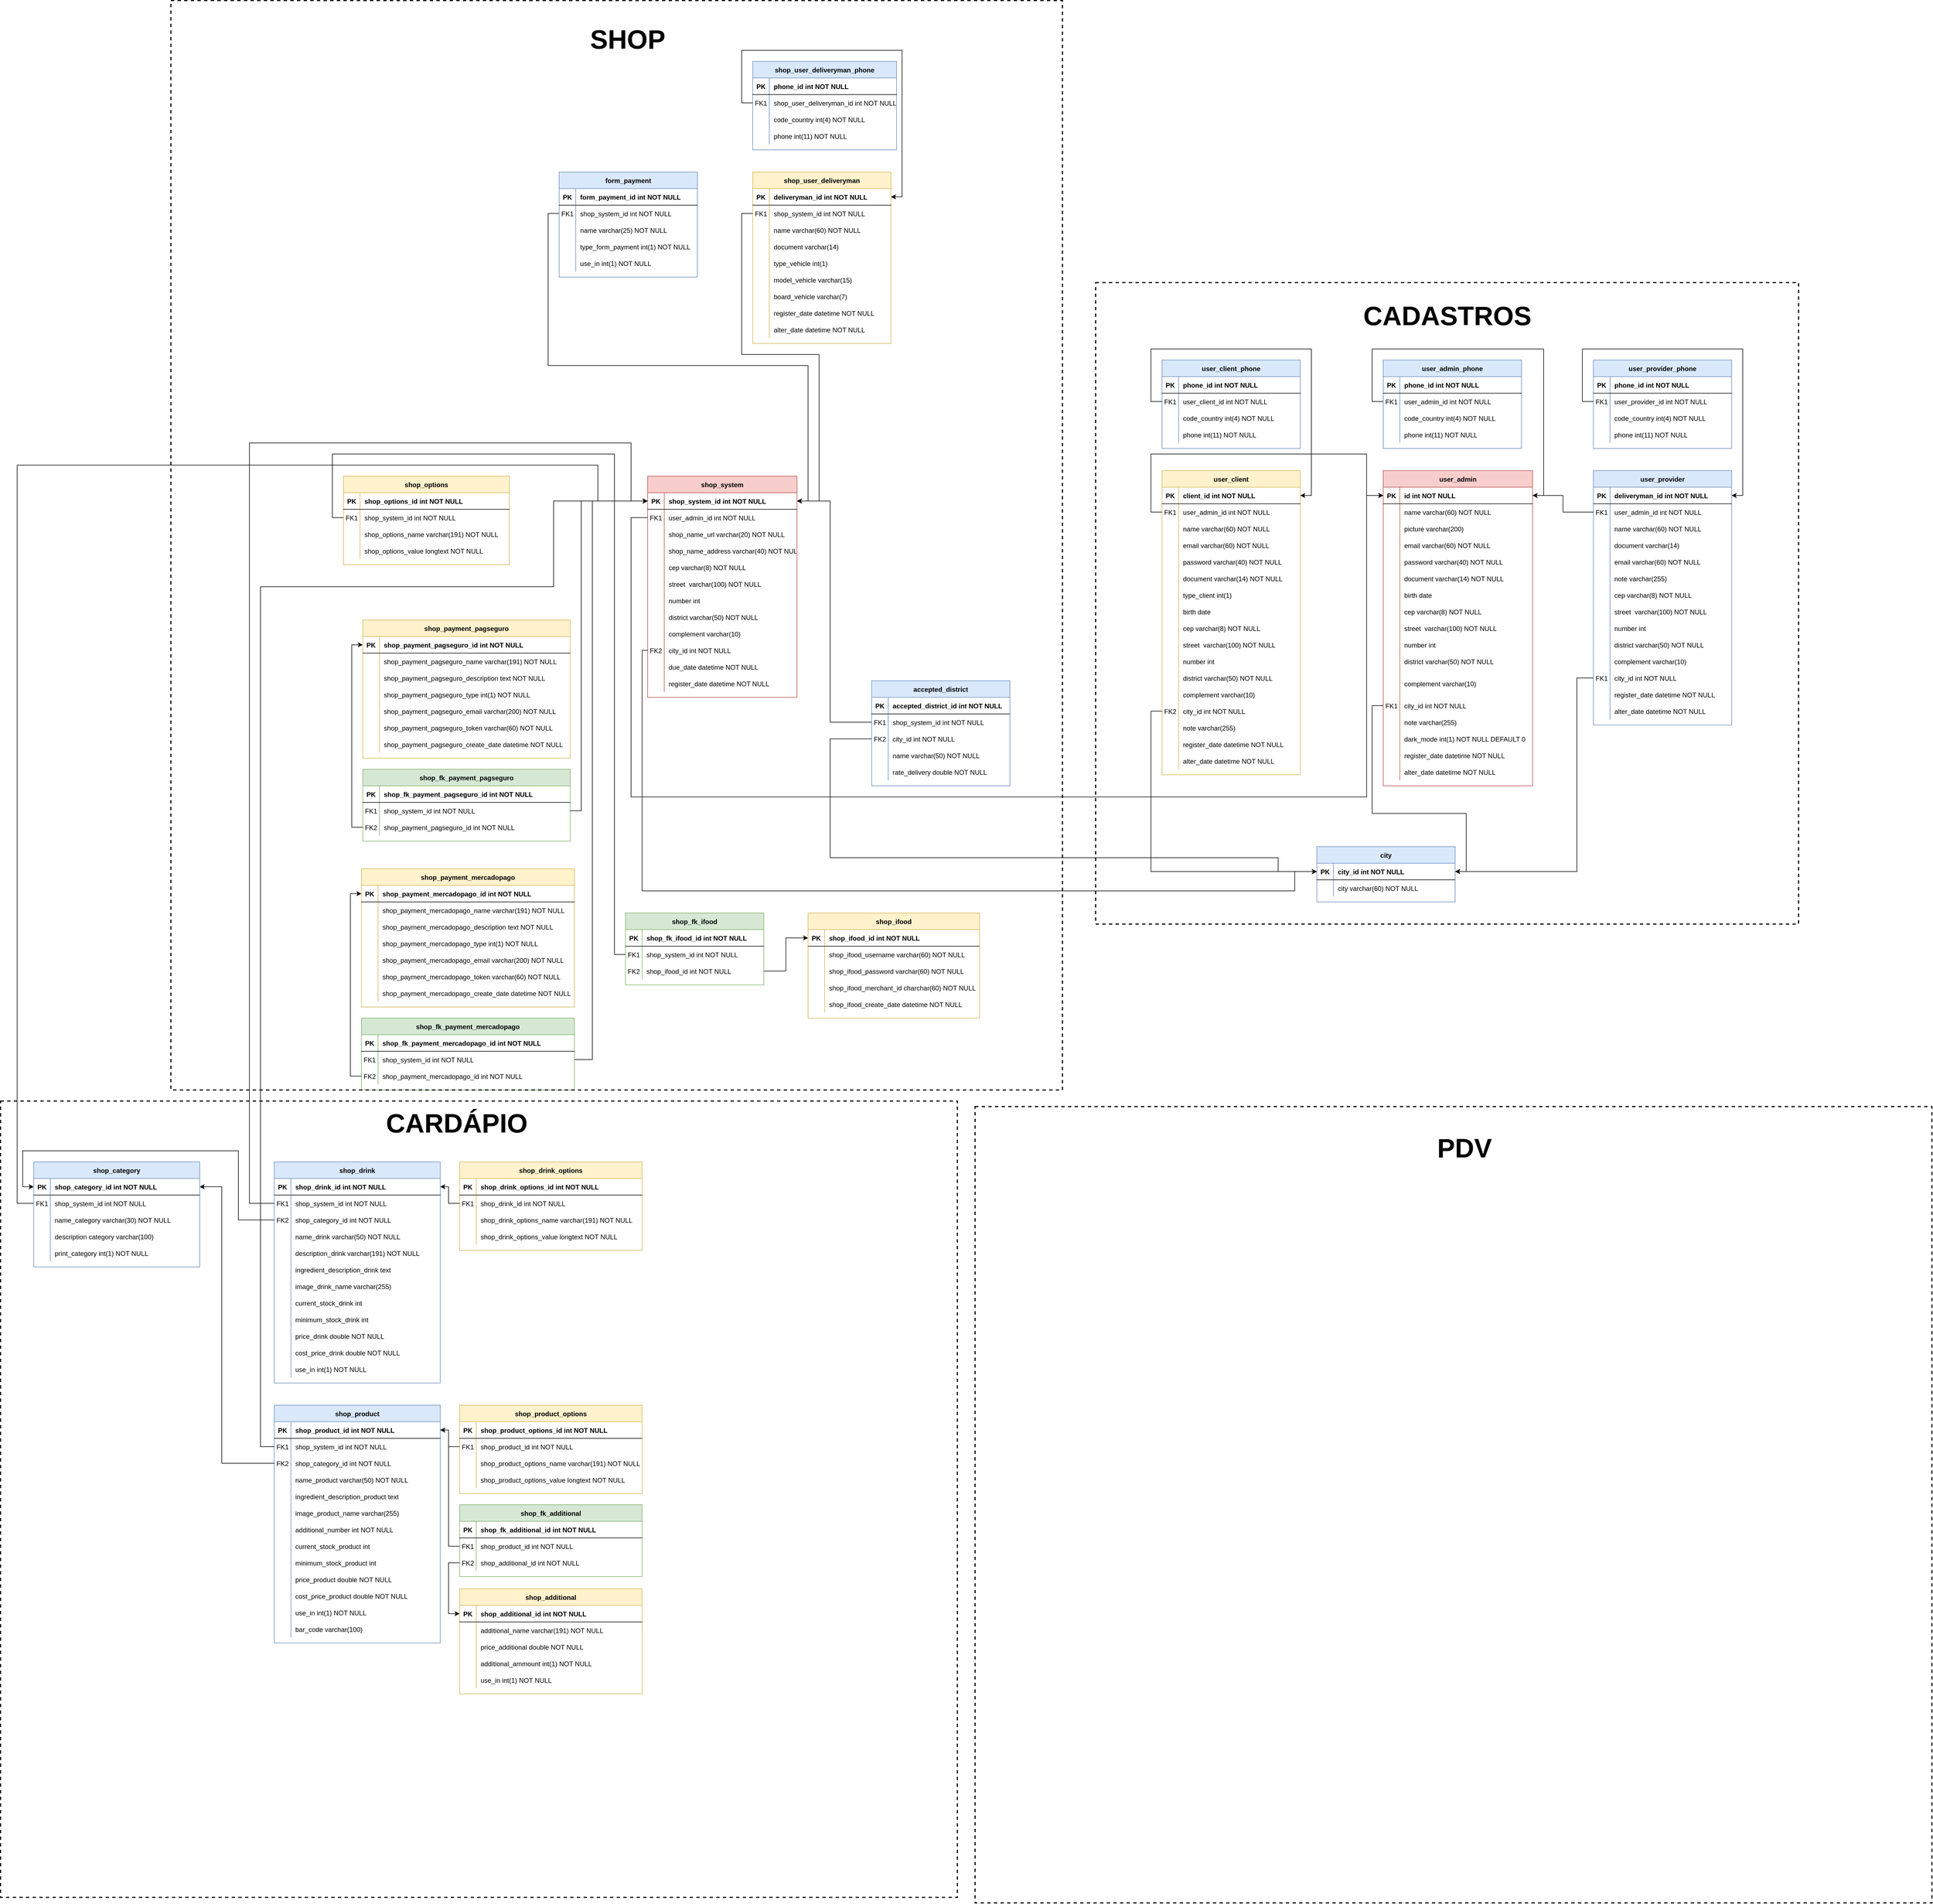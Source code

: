<mxfile version="14.2.7" type="github">
  <diagram id="D_xxA8OrmMkoxaGB_pkV" name="Page-1">
    <mxGraphModel dx="8515" dy="4795" grid="1" gridSize="10" guides="1" tooltips="1" connect="1" arrows="1" fold="1" page="1" pageScale="1" pageWidth="827" pageHeight="1169" math="0" shadow="0">
      <root>
        <mxCell id="0" />
        <mxCell id="1" parent="0" />
        <mxCell id="xVVQPS6Q5ZMllcrzw9Yf-105" value="" style="rounded=0;whiteSpace=wrap;html=1;fontSize=12;align=center;fillColor=none;dashed=1;strokeWidth=2;" parent="1" vertex="1">
          <mxGeometry x="-610" y="-990" width="1271" height="1160" as="geometry" />
        </mxCell>
        <mxCell id="xVVQPS6Q5ZMllcrzw9Yf-194" value="" style="rounded=0;whiteSpace=wrap;html=1;fontSize=12;align=center;fillColor=none;dashed=1;strokeWidth=2;" parent="1" vertex="1">
          <mxGeometry x="-2590" y="490" width="1730" height="1440" as="geometry" />
        </mxCell>
        <mxCell id="WwE-XTZqTUs1PnppBZ73-1" value="user_admin_phone" style="shape=table;startSize=30;container=1;collapsible=1;childLayout=tableLayout;fixedRows=1;rowLines=0;fontStyle=1;align=center;resizeLast=1;fillColor=#dae8fc;strokeColor=#6c8ebf;" parent="1" vertex="1">
          <mxGeometry x="-90" y="-850" width="250" height="160" as="geometry" />
        </mxCell>
        <mxCell id="WwE-XTZqTUs1PnppBZ73-2" value="" style="shape=partialRectangle;collapsible=0;dropTarget=0;pointerEvents=0;fillColor=none;points=[[0,0.5],[1,0.5]];portConstraint=eastwest;top=0;left=0;right=0;bottom=1;" parent="WwE-XTZqTUs1PnppBZ73-1" vertex="1">
          <mxGeometry y="30" width="250" height="30" as="geometry" />
        </mxCell>
        <mxCell id="WwE-XTZqTUs1PnppBZ73-3" value="PK" style="shape=partialRectangle;overflow=hidden;connectable=0;fillColor=none;top=0;left=0;bottom=0;right=0;fontStyle=1;" parent="WwE-XTZqTUs1PnppBZ73-2" vertex="1">
          <mxGeometry width="30" height="30" as="geometry" />
        </mxCell>
        <mxCell id="WwE-XTZqTUs1PnppBZ73-4" value="phone_id int NOT NULL " style="shape=partialRectangle;overflow=hidden;connectable=0;fillColor=none;top=0;left=0;bottom=0;right=0;align=left;spacingLeft=6;fontStyle=1;" parent="WwE-XTZqTUs1PnppBZ73-2" vertex="1">
          <mxGeometry x="30" width="220" height="30" as="geometry" />
        </mxCell>
        <mxCell id="WwE-XTZqTUs1PnppBZ73-5" value="" style="shape=partialRectangle;collapsible=0;dropTarget=0;pointerEvents=0;fillColor=none;points=[[0,0.5],[1,0.5]];portConstraint=eastwest;top=0;left=0;right=0;bottom=0;" parent="WwE-XTZqTUs1PnppBZ73-1" vertex="1">
          <mxGeometry y="60" width="250" height="30" as="geometry" />
        </mxCell>
        <mxCell id="WwE-XTZqTUs1PnppBZ73-6" value="FK1" style="shape=partialRectangle;overflow=hidden;connectable=0;fillColor=none;top=0;left=0;bottom=0;right=0;" parent="WwE-XTZqTUs1PnppBZ73-5" vertex="1">
          <mxGeometry width="30" height="30" as="geometry" />
        </mxCell>
        <mxCell id="WwE-XTZqTUs1PnppBZ73-7" value="user_admin_id int NOT NULL" style="shape=partialRectangle;overflow=hidden;connectable=0;fillColor=none;top=0;left=0;bottom=0;right=0;align=left;spacingLeft=6;" parent="WwE-XTZqTUs1PnppBZ73-5" vertex="1">
          <mxGeometry x="30" width="220" height="30" as="geometry" />
        </mxCell>
        <mxCell id="WwE-XTZqTUs1PnppBZ73-8" value="" style="shape=partialRectangle;collapsible=0;dropTarget=0;pointerEvents=0;fillColor=none;points=[[0,0.5],[1,0.5]];portConstraint=eastwest;top=0;left=0;right=0;bottom=0;" parent="WwE-XTZqTUs1PnppBZ73-1" vertex="1">
          <mxGeometry y="90" width="250" height="30" as="geometry" />
        </mxCell>
        <mxCell id="WwE-XTZqTUs1PnppBZ73-9" value="" style="shape=partialRectangle;overflow=hidden;connectable=0;fillColor=none;top=0;left=0;bottom=0;right=0;" parent="WwE-XTZqTUs1PnppBZ73-8" vertex="1">
          <mxGeometry width="30" height="30" as="geometry" />
        </mxCell>
        <mxCell id="WwE-XTZqTUs1PnppBZ73-10" value="code_country int(4) NOT NULL" style="shape=partialRectangle;overflow=hidden;connectable=0;fillColor=none;top=0;left=0;bottom=0;right=0;align=left;spacingLeft=6;" parent="WwE-XTZqTUs1PnppBZ73-8" vertex="1">
          <mxGeometry x="30" width="220" height="30" as="geometry" />
        </mxCell>
        <mxCell id="WwE-XTZqTUs1PnppBZ73-11" value="" style="shape=partialRectangle;collapsible=0;dropTarget=0;pointerEvents=0;fillColor=none;points=[[0,0.5],[1,0.5]];portConstraint=eastwest;top=0;left=0;right=0;bottom=0;" parent="WwE-XTZqTUs1PnppBZ73-1" vertex="1">
          <mxGeometry y="120" width="250" height="30" as="geometry" />
        </mxCell>
        <mxCell id="WwE-XTZqTUs1PnppBZ73-12" value="" style="shape=partialRectangle;overflow=hidden;connectable=0;fillColor=none;top=0;left=0;bottom=0;right=0;" parent="WwE-XTZqTUs1PnppBZ73-11" vertex="1">
          <mxGeometry width="30" height="30" as="geometry" />
        </mxCell>
        <mxCell id="WwE-XTZqTUs1PnppBZ73-13" value="phone int(11) NOT NULL" style="shape=partialRectangle;overflow=hidden;connectable=0;fillColor=none;top=0;left=0;bottom=0;right=0;align=left;spacingLeft=6;" parent="WwE-XTZqTUs1PnppBZ73-11" vertex="1">
          <mxGeometry x="30" width="220" height="30" as="geometry" />
        </mxCell>
        <mxCell id="WwE-XTZqTUs1PnppBZ73-14" value="user_admin" style="shape=table;startSize=30;container=1;collapsible=1;childLayout=tableLayout;fixedRows=1;rowLines=0;fontStyle=1;align=center;resizeLast=1;fillColor=#f8cecc;strokeColor=#b85450;" parent="1" vertex="1">
          <mxGeometry x="-90" y="-650" width="270" height="570.0" as="geometry" />
        </mxCell>
        <mxCell id="WwE-XTZqTUs1PnppBZ73-15" value="" style="shape=partialRectangle;collapsible=0;dropTarget=0;pointerEvents=0;fillColor=none;points=[[0,0.5],[1,0.5]];portConstraint=eastwest;top=0;left=0;right=0;bottom=1;" parent="WwE-XTZqTUs1PnppBZ73-14" vertex="1">
          <mxGeometry y="30" width="270" height="30" as="geometry" />
        </mxCell>
        <mxCell id="WwE-XTZqTUs1PnppBZ73-16" value="PK" style="shape=partialRectangle;overflow=hidden;connectable=0;fillColor=none;top=0;left=0;bottom=0;right=0;fontStyle=1;" parent="WwE-XTZqTUs1PnppBZ73-15" vertex="1">
          <mxGeometry width="30" height="30" as="geometry" />
        </mxCell>
        <mxCell id="WwE-XTZqTUs1PnppBZ73-17" value="id int NOT NULL " style="shape=partialRectangle;overflow=hidden;connectable=0;fillColor=none;top=0;left=0;bottom=0;right=0;align=left;spacingLeft=6;fontStyle=1;" parent="WwE-XTZqTUs1PnppBZ73-15" vertex="1">
          <mxGeometry x="30" width="240" height="30" as="geometry" />
        </mxCell>
        <mxCell id="WwE-XTZqTUs1PnppBZ73-18" value="" style="shape=partialRectangle;collapsible=0;dropTarget=0;pointerEvents=0;fillColor=none;points=[[0,0.5],[1,0.5]];portConstraint=eastwest;top=0;left=0;right=0;bottom=0;" parent="WwE-XTZqTUs1PnppBZ73-14" vertex="1">
          <mxGeometry y="60" width="270" height="30" as="geometry" />
        </mxCell>
        <mxCell id="WwE-XTZqTUs1PnppBZ73-19" value="" style="shape=partialRectangle;overflow=hidden;connectable=0;fillColor=none;top=0;left=0;bottom=0;right=0;" parent="WwE-XTZqTUs1PnppBZ73-18" vertex="1">
          <mxGeometry width="30" height="30" as="geometry" />
        </mxCell>
        <mxCell id="WwE-XTZqTUs1PnppBZ73-20" value="name varchar(60) NOT NULL" style="shape=partialRectangle;overflow=hidden;connectable=0;fillColor=none;top=0;left=0;bottom=0;right=0;align=left;spacingLeft=6;" parent="WwE-XTZqTUs1PnppBZ73-18" vertex="1">
          <mxGeometry x="30" width="240" height="30" as="geometry" />
        </mxCell>
        <mxCell id="WwE-XTZqTUs1PnppBZ73-21" value="" style="shape=partialRectangle;collapsible=0;dropTarget=0;pointerEvents=0;fillColor=none;points=[[0,0.5],[1,0.5]];portConstraint=eastwest;top=0;left=0;right=0;bottom=0;" parent="WwE-XTZqTUs1PnppBZ73-14" vertex="1">
          <mxGeometry y="90" width="270" height="30" as="geometry" />
        </mxCell>
        <mxCell id="WwE-XTZqTUs1PnppBZ73-22" value="" style="shape=partialRectangle;overflow=hidden;connectable=0;fillColor=none;top=0;left=0;bottom=0;right=0;" parent="WwE-XTZqTUs1PnppBZ73-21" vertex="1">
          <mxGeometry width="30" height="30" as="geometry" />
        </mxCell>
        <mxCell id="WwE-XTZqTUs1PnppBZ73-23" value="picture varchar(200)" style="shape=partialRectangle;overflow=hidden;connectable=0;fillColor=none;top=0;left=0;bottom=0;right=0;align=left;spacingLeft=6;" parent="WwE-XTZqTUs1PnppBZ73-21" vertex="1">
          <mxGeometry x="30" width="240" height="30" as="geometry" />
        </mxCell>
        <mxCell id="WwE-XTZqTUs1PnppBZ73-24" value="" style="shape=partialRectangle;collapsible=0;dropTarget=0;pointerEvents=0;fillColor=none;points=[[0,0.5],[1,0.5]];portConstraint=eastwest;top=0;left=0;right=0;bottom=0;" parent="WwE-XTZqTUs1PnppBZ73-14" vertex="1">
          <mxGeometry y="120" width="270" height="30" as="geometry" />
        </mxCell>
        <mxCell id="WwE-XTZqTUs1PnppBZ73-25" value="" style="shape=partialRectangle;overflow=hidden;connectable=0;fillColor=none;top=0;left=0;bottom=0;right=0;" parent="WwE-XTZqTUs1PnppBZ73-24" vertex="1">
          <mxGeometry width="30" height="30" as="geometry" />
        </mxCell>
        <mxCell id="WwE-XTZqTUs1PnppBZ73-26" value="email varchar(60) NOT NULL" style="shape=partialRectangle;overflow=hidden;connectable=0;fillColor=none;top=0;left=0;bottom=0;right=0;align=left;spacingLeft=6;" parent="WwE-XTZqTUs1PnppBZ73-24" vertex="1">
          <mxGeometry x="30" width="240" height="30" as="geometry" />
        </mxCell>
        <mxCell id="WwE-XTZqTUs1PnppBZ73-27" value="" style="shape=partialRectangle;collapsible=0;dropTarget=0;pointerEvents=0;fillColor=none;points=[[0,0.5],[1,0.5]];portConstraint=eastwest;top=0;left=0;right=0;bottom=0;" parent="WwE-XTZqTUs1PnppBZ73-14" vertex="1">
          <mxGeometry y="150" width="270" height="30" as="geometry" />
        </mxCell>
        <mxCell id="WwE-XTZqTUs1PnppBZ73-28" value="" style="shape=partialRectangle;overflow=hidden;connectable=0;fillColor=none;top=0;left=0;bottom=0;right=0;" parent="WwE-XTZqTUs1PnppBZ73-27" vertex="1">
          <mxGeometry width="30" height="30" as="geometry" />
        </mxCell>
        <mxCell id="WwE-XTZqTUs1PnppBZ73-29" value="password varchar(40) NOT NULL" style="shape=partialRectangle;overflow=hidden;connectable=0;fillColor=none;top=0;left=0;bottom=0;right=0;align=left;spacingLeft=6;" parent="WwE-XTZqTUs1PnppBZ73-27" vertex="1">
          <mxGeometry x="30" width="240" height="30" as="geometry" />
        </mxCell>
        <mxCell id="WwE-XTZqTUs1PnppBZ73-30" value="" style="shape=partialRectangle;collapsible=0;dropTarget=0;pointerEvents=0;fillColor=none;points=[[0,0.5],[1,0.5]];portConstraint=eastwest;top=0;left=0;right=0;bottom=0;" parent="WwE-XTZqTUs1PnppBZ73-14" vertex="1">
          <mxGeometry y="180" width="270" height="30" as="geometry" />
        </mxCell>
        <mxCell id="WwE-XTZqTUs1PnppBZ73-31" value="" style="shape=partialRectangle;overflow=hidden;connectable=0;fillColor=none;top=0;left=0;bottom=0;right=0;" parent="WwE-XTZqTUs1PnppBZ73-30" vertex="1">
          <mxGeometry width="30" height="30" as="geometry" />
        </mxCell>
        <mxCell id="WwE-XTZqTUs1PnppBZ73-32" value="document varchar(14) NOT NULL" style="shape=partialRectangle;overflow=hidden;connectable=0;fillColor=none;top=0;left=0;bottom=0;right=0;align=left;spacingLeft=6;" parent="WwE-XTZqTUs1PnppBZ73-30" vertex="1">
          <mxGeometry x="30" width="240" height="30" as="geometry" />
        </mxCell>
        <mxCell id="WwE-XTZqTUs1PnppBZ73-33" value="" style="shape=partialRectangle;collapsible=0;dropTarget=0;pointerEvents=0;fillColor=none;points=[[0,0.5],[1,0.5]];portConstraint=eastwest;top=0;left=0;right=0;bottom=0;" parent="WwE-XTZqTUs1PnppBZ73-14" vertex="1">
          <mxGeometry y="210" width="270" height="30" as="geometry" />
        </mxCell>
        <mxCell id="WwE-XTZqTUs1PnppBZ73-34" value="" style="shape=partialRectangle;overflow=hidden;connectable=0;fillColor=none;top=0;left=0;bottom=0;right=0;" parent="WwE-XTZqTUs1PnppBZ73-33" vertex="1">
          <mxGeometry width="30" height="30" as="geometry" />
        </mxCell>
        <mxCell id="WwE-XTZqTUs1PnppBZ73-35" value="birth date" style="shape=partialRectangle;overflow=hidden;connectable=0;fillColor=none;top=0;left=0;bottom=0;right=0;align=left;spacingLeft=6;" parent="WwE-XTZqTUs1PnppBZ73-33" vertex="1">
          <mxGeometry x="30" width="240" height="30" as="geometry" />
        </mxCell>
        <mxCell id="WwE-XTZqTUs1PnppBZ73-36" value="" style="shape=partialRectangle;collapsible=0;dropTarget=0;pointerEvents=0;fillColor=none;points=[[0,0.5],[1,0.5]];portConstraint=eastwest;top=0;left=0;right=0;bottom=0;" parent="WwE-XTZqTUs1PnppBZ73-14" vertex="1">
          <mxGeometry y="240" width="270" height="30" as="geometry" />
        </mxCell>
        <mxCell id="WwE-XTZqTUs1PnppBZ73-37" value="" style="shape=partialRectangle;overflow=hidden;connectable=0;fillColor=none;top=0;left=0;bottom=0;right=0;" parent="WwE-XTZqTUs1PnppBZ73-36" vertex="1">
          <mxGeometry width="30" height="30" as="geometry" />
        </mxCell>
        <mxCell id="WwE-XTZqTUs1PnppBZ73-38" value="cep varchar(8) NOT NULL" style="shape=partialRectangle;overflow=hidden;connectable=0;fillColor=none;top=0;left=0;bottom=0;right=0;align=left;spacingLeft=6;" parent="WwE-XTZqTUs1PnppBZ73-36" vertex="1">
          <mxGeometry x="30" width="240" height="30" as="geometry" />
        </mxCell>
        <mxCell id="WwE-XTZqTUs1PnppBZ73-39" value="" style="shape=partialRectangle;collapsible=0;dropTarget=0;pointerEvents=0;fillColor=none;points=[[0,0.5],[1,0.5]];portConstraint=eastwest;top=0;left=0;right=0;bottom=0;" parent="WwE-XTZqTUs1PnppBZ73-14" vertex="1">
          <mxGeometry y="270" width="270" height="30" as="geometry" />
        </mxCell>
        <mxCell id="WwE-XTZqTUs1PnppBZ73-40" value="" style="shape=partialRectangle;overflow=hidden;connectable=0;fillColor=none;top=0;left=0;bottom=0;right=0;" parent="WwE-XTZqTUs1PnppBZ73-39" vertex="1">
          <mxGeometry width="30" height="30" as="geometry" />
        </mxCell>
        <mxCell id="WwE-XTZqTUs1PnppBZ73-41" value="street  varchar(100) NOT NULL" style="shape=partialRectangle;overflow=hidden;connectable=0;fillColor=none;top=0;left=0;bottom=0;right=0;align=left;spacingLeft=6;" parent="WwE-XTZqTUs1PnppBZ73-39" vertex="1">
          <mxGeometry x="30" width="240" height="30" as="geometry" />
        </mxCell>
        <mxCell id="WwE-XTZqTUs1PnppBZ73-42" value="" style="shape=partialRectangle;collapsible=0;dropTarget=0;pointerEvents=0;fillColor=none;points=[[0,0.5],[1,0.5]];portConstraint=eastwest;top=0;left=0;right=0;bottom=0;" parent="WwE-XTZqTUs1PnppBZ73-14" vertex="1">
          <mxGeometry y="300" width="270" height="30" as="geometry" />
        </mxCell>
        <mxCell id="WwE-XTZqTUs1PnppBZ73-43" value="" style="shape=partialRectangle;overflow=hidden;connectable=0;fillColor=none;top=0;left=0;bottom=0;right=0;" parent="WwE-XTZqTUs1PnppBZ73-42" vertex="1">
          <mxGeometry width="30" height="30" as="geometry" />
        </mxCell>
        <mxCell id="WwE-XTZqTUs1PnppBZ73-44" value="number int" style="shape=partialRectangle;overflow=hidden;connectable=0;fillColor=none;top=0;left=0;bottom=0;right=0;align=left;spacingLeft=6;" parent="WwE-XTZqTUs1PnppBZ73-42" vertex="1">
          <mxGeometry x="30" width="240" height="30" as="geometry" />
        </mxCell>
        <mxCell id="WwE-XTZqTUs1PnppBZ73-45" value="" style="shape=partialRectangle;collapsible=0;dropTarget=0;pointerEvents=0;fillColor=none;points=[[0,0.5],[1,0.5]];portConstraint=eastwest;top=0;left=0;right=0;bottom=0;" parent="WwE-XTZqTUs1PnppBZ73-14" vertex="1">
          <mxGeometry y="330" width="270" height="30" as="geometry" />
        </mxCell>
        <mxCell id="WwE-XTZqTUs1PnppBZ73-46" value="" style="shape=partialRectangle;overflow=hidden;connectable=0;fillColor=none;top=0;left=0;bottom=0;right=0;" parent="WwE-XTZqTUs1PnppBZ73-45" vertex="1">
          <mxGeometry width="30" height="30" as="geometry" />
        </mxCell>
        <mxCell id="WwE-XTZqTUs1PnppBZ73-47" value="district varchar(50) NOT NULL" style="shape=partialRectangle;overflow=hidden;connectable=0;fillColor=none;top=0;left=0;bottom=0;right=0;align=left;spacingLeft=6;" parent="WwE-XTZqTUs1PnppBZ73-45" vertex="1">
          <mxGeometry x="30" width="240" height="30" as="geometry" />
        </mxCell>
        <mxCell id="WwE-XTZqTUs1PnppBZ73-48" value="" style="shape=partialRectangle;collapsible=0;dropTarget=0;pointerEvents=0;fillColor=none;points=[[0,0.5],[1,0.5]];portConstraint=eastwest;top=0;left=0;right=0;bottom=0;" parent="WwE-XTZqTUs1PnppBZ73-14" vertex="1">
          <mxGeometry y="360" width="270" height="50" as="geometry" />
        </mxCell>
        <mxCell id="WwE-XTZqTUs1PnppBZ73-49" value="" style="shape=partialRectangle;overflow=hidden;connectable=0;fillColor=none;top=0;left=0;bottom=0;right=0;" parent="WwE-XTZqTUs1PnppBZ73-48" vertex="1">
          <mxGeometry width="30" height="50" as="geometry" />
        </mxCell>
        <mxCell id="WwE-XTZqTUs1PnppBZ73-50" value="complement varchar(10) " style="shape=partialRectangle;overflow=hidden;connectable=0;fillColor=none;top=0;left=0;bottom=0;right=0;align=left;spacingLeft=6;" parent="WwE-XTZqTUs1PnppBZ73-48" vertex="1">
          <mxGeometry x="30" width="240" height="50" as="geometry" />
        </mxCell>
        <mxCell id="WwE-XTZqTUs1PnppBZ73-51" value="" style="shape=partialRectangle;collapsible=0;dropTarget=0;pointerEvents=0;fillColor=none;points=[[0,0.5],[1,0.5]];portConstraint=eastwest;top=0;left=0;right=0;bottom=0;" parent="WwE-XTZqTUs1PnppBZ73-14" vertex="1">
          <mxGeometry y="410" width="270" height="30" as="geometry" />
        </mxCell>
        <mxCell id="WwE-XTZqTUs1PnppBZ73-52" value="FK1" style="shape=partialRectangle;overflow=hidden;connectable=0;fillColor=none;top=0;left=0;bottom=0;right=0;" parent="WwE-XTZqTUs1PnppBZ73-51" vertex="1">
          <mxGeometry width="30" height="30" as="geometry" />
        </mxCell>
        <mxCell id="WwE-XTZqTUs1PnppBZ73-53" value="city_id int NOT NULL" style="shape=partialRectangle;overflow=hidden;connectable=0;fillColor=none;top=0;left=0;bottom=0;right=0;align=left;spacingLeft=6;" parent="WwE-XTZqTUs1PnppBZ73-51" vertex="1">
          <mxGeometry x="30" width="240" height="30" as="geometry" />
        </mxCell>
        <mxCell id="WwE-XTZqTUs1PnppBZ73-54" value="" style="shape=partialRectangle;collapsible=0;dropTarget=0;pointerEvents=0;fillColor=none;points=[[0,0.5],[1,0.5]];portConstraint=eastwest;top=0;left=0;right=0;bottom=0;" parent="WwE-XTZqTUs1PnppBZ73-14" vertex="1">
          <mxGeometry y="440" width="270" height="30" as="geometry" />
        </mxCell>
        <mxCell id="WwE-XTZqTUs1PnppBZ73-55" value="" style="shape=partialRectangle;overflow=hidden;connectable=0;fillColor=none;top=0;left=0;bottom=0;right=0;" parent="WwE-XTZqTUs1PnppBZ73-54" vertex="1">
          <mxGeometry width="30" height="30" as="geometry" />
        </mxCell>
        <mxCell id="WwE-XTZqTUs1PnppBZ73-56" value="note varchar(255)" style="shape=partialRectangle;overflow=hidden;connectable=0;fillColor=none;top=0;left=0;bottom=0;right=0;align=left;spacingLeft=6;" parent="WwE-XTZqTUs1PnppBZ73-54" vertex="1">
          <mxGeometry x="30" width="240" height="30" as="geometry" />
        </mxCell>
        <mxCell id="WwE-XTZqTUs1PnppBZ73-57" value="" style="shape=partialRectangle;collapsible=0;dropTarget=0;pointerEvents=0;fillColor=none;points=[[0,0.5],[1,0.5]];portConstraint=eastwest;top=0;left=0;right=0;bottom=0;" parent="WwE-XTZqTUs1PnppBZ73-14" vertex="1">
          <mxGeometry y="470" width="270" height="30" as="geometry" />
        </mxCell>
        <mxCell id="WwE-XTZqTUs1PnppBZ73-58" value="" style="shape=partialRectangle;overflow=hidden;connectable=0;fillColor=none;top=0;left=0;bottom=0;right=0;" parent="WwE-XTZqTUs1PnppBZ73-57" vertex="1">
          <mxGeometry width="30" height="30" as="geometry" />
        </mxCell>
        <mxCell id="WwE-XTZqTUs1PnppBZ73-59" value="dark_mode int(1) NOT NULL DEFAULT 0" style="shape=partialRectangle;overflow=hidden;connectable=0;fillColor=none;top=0;left=0;bottom=0;right=0;align=left;spacingLeft=6;" parent="WwE-XTZqTUs1PnppBZ73-57" vertex="1">
          <mxGeometry x="30" width="240" height="30" as="geometry" />
        </mxCell>
        <mxCell id="WwE-XTZqTUs1PnppBZ73-60" value="" style="shape=partialRectangle;collapsible=0;dropTarget=0;pointerEvents=0;fillColor=none;points=[[0,0.5],[1,0.5]];portConstraint=eastwest;top=0;left=0;right=0;bottom=0;" parent="WwE-XTZqTUs1PnppBZ73-14" vertex="1">
          <mxGeometry y="500" width="270" height="30" as="geometry" />
        </mxCell>
        <mxCell id="WwE-XTZqTUs1PnppBZ73-61" value="" style="shape=partialRectangle;overflow=hidden;connectable=0;fillColor=none;top=0;left=0;bottom=0;right=0;" parent="WwE-XTZqTUs1PnppBZ73-60" vertex="1">
          <mxGeometry width="30" height="30" as="geometry" />
        </mxCell>
        <mxCell id="WwE-XTZqTUs1PnppBZ73-62" value="register_date datetime NOT NULL" style="shape=partialRectangle;overflow=hidden;connectable=0;fillColor=none;top=0;left=0;bottom=0;right=0;align=left;spacingLeft=6;" parent="WwE-XTZqTUs1PnppBZ73-60" vertex="1">
          <mxGeometry x="30" width="240" height="30" as="geometry" />
        </mxCell>
        <mxCell id="WwE-XTZqTUs1PnppBZ73-63" value="" style="shape=partialRectangle;collapsible=0;dropTarget=0;pointerEvents=0;fillColor=none;points=[[0,0.5],[1,0.5]];portConstraint=eastwest;top=0;left=0;right=0;bottom=0;" parent="WwE-XTZqTUs1PnppBZ73-14" vertex="1">
          <mxGeometry y="530" width="270" height="30" as="geometry" />
        </mxCell>
        <mxCell id="WwE-XTZqTUs1PnppBZ73-64" value="" style="shape=partialRectangle;overflow=hidden;connectable=0;fillColor=none;top=0;left=0;bottom=0;right=0;" parent="WwE-XTZqTUs1PnppBZ73-63" vertex="1">
          <mxGeometry width="30" height="30" as="geometry" />
        </mxCell>
        <mxCell id="WwE-XTZqTUs1PnppBZ73-65" value="alter_date datetime NOT NULL" style="shape=partialRectangle;overflow=hidden;connectable=0;fillColor=none;top=0;left=0;bottom=0;right=0;align=left;spacingLeft=6;" parent="WwE-XTZqTUs1PnppBZ73-63" vertex="1">
          <mxGeometry x="30" width="240" height="30" as="geometry" />
        </mxCell>
        <mxCell id="WwE-XTZqTUs1PnppBZ73-66" value="shop_user_deliveryman" style="shape=table;startSize=30;container=1;collapsible=1;childLayout=tableLayout;fixedRows=1;rowLines=0;fontStyle=1;align=center;resizeLast=1;fillColor=#fff2cc;strokeColor=#d6b656;" parent="1" vertex="1">
          <mxGeometry x="-1230" y="-1190" width="250" height="310" as="geometry" />
        </mxCell>
        <mxCell id="WwE-XTZqTUs1PnppBZ73-67" value="" style="shape=partialRectangle;collapsible=0;dropTarget=0;pointerEvents=0;fillColor=none;points=[[0,0.5],[1,0.5]];portConstraint=eastwest;top=0;left=0;right=0;bottom=1;" parent="WwE-XTZqTUs1PnppBZ73-66" vertex="1">
          <mxGeometry y="30" width="250" height="30" as="geometry" />
        </mxCell>
        <mxCell id="WwE-XTZqTUs1PnppBZ73-68" value="PK" style="shape=partialRectangle;overflow=hidden;connectable=0;fillColor=none;top=0;left=0;bottom=0;right=0;fontStyle=1;" parent="WwE-XTZqTUs1PnppBZ73-67" vertex="1">
          <mxGeometry width="30" height="30" as="geometry" />
        </mxCell>
        <mxCell id="WwE-XTZqTUs1PnppBZ73-69" value="deliveryman_id int NOT NULL " style="shape=partialRectangle;overflow=hidden;connectable=0;fillColor=none;top=0;left=0;bottom=0;right=0;align=left;spacingLeft=6;fontStyle=1;" parent="WwE-XTZqTUs1PnppBZ73-67" vertex="1">
          <mxGeometry x="30" width="220" height="30" as="geometry" />
        </mxCell>
        <mxCell id="WwE-XTZqTUs1PnppBZ73-70" value="" style="shape=partialRectangle;collapsible=0;dropTarget=0;pointerEvents=0;fillColor=none;points=[[0,0.5],[1,0.5]];portConstraint=eastwest;top=0;left=0;right=0;bottom=0;" parent="WwE-XTZqTUs1PnppBZ73-66" vertex="1">
          <mxGeometry y="60" width="250" height="30" as="geometry" />
        </mxCell>
        <mxCell id="WwE-XTZqTUs1PnppBZ73-71" value="FK1" style="shape=partialRectangle;overflow=hidden;connectable=0;fillColor=none;top=0;left=0;bottom=0;right=0;" parent="WwE-XTZqTUs1PnppBZ73-70" vertex="1">
          <mxGeometry width="30" height="30" as="geometry" />
        </mxCell>
        <mxCell id="WwE-XTZqTUs1PnppBZ73-72" value="shop_system_id int NOT NULL " style="shape=partialRectangle;overflow=hidden;connectable=0;fillColor=none;top=0;left=0;bottom=0;right=0;align=left;spacingLeft=6;" parent="WwE-XTZqTUs1PnppBZ73-70" vertex="1">
          <mxGeometry x="30" width="220" height="30" as="geometry" />
        </mxCell>
        <mxCell id="WwE-XTZqTUs1PnppBZ73-73" value="" style="shape=partialRectangle;collapsible=0;dropTarget=0;pointerEvents=0;fillColor=none;points=[[0,0.5],[1,0.5]];portConstraint=eastwest;top=0;left=0;right=0;bottom=0;" parent="WwE-XTZqTUs1PnppBZ73-66" vertex="1">
          <mxGeometry y="90" width="250" height="30" as="geometry" />
        </mxCell>
        <mxCell id="WwE-XTZqTUs1PnppBZ73-74" value="" style="shape=partialRectangle;overflow=hidden;connectable=0;fillColor=none;top=0;left=0;bottom=0;right=0;" parent="WwE-XTZqTUs1PnppBZ73-73" vertex="1">
          <mxGeometry width="30" height="30" as="geometry" />
        </mxCell>
        <mxCell id="WwE-XTZqTUs1PnppBZ73-75" value="name varchar(60) NOT NULL" style="shape=partialRectangle;overflow=hidden;connectable=0;fillColor=none;top=0;left=0;bottom=0;right=0;align=left;spacingLeft=6;" parent="WwE-XTZqTUs1PnppBZ73-73" vertex="1">
          <mxGeometry x="30" width="220" height="30" as="geometry" />
        </mxCell>
        <mxCell id="WwE-XTZqTUs1PnppBZ73-76" value="" style="shape=partialRectangle;collapsible=0;dropTarget=0;pointerEvents=0;fillColor=none;points=[[0,0.5],[1,0.5]];portConstraint=eastwest;top=0;left=0;right=0;bottom=0;" parent="WwE-XTZqTUs1PnppBZ73-66" vertex="1">
          <mxGeometry y="120" width="250" height="30" as="geometry" />
        </mxCell>
        <mxCell id="WwE-XTZqTUs1PnppBZ73-77" value="" style="shape=partialRectangle;overflow=hidden;connectable=0;fillColor=none;top=0;left=0;bottom=0;right=0;" parent="WwE-XTZqTUs1PnppBZ73-76" vertex="1">
          <mxGeometry width="30" height="30" as="geometry" />
        </mxCell>
        <mxCell id="WwE-XTZqTUs1PnppBZ73-78" value="document varchar(14)" style="shape=partialRectangle;overflow=hidden;connectable=0;fillColor=none;top=0;left=0;bottom=0;right=0;align=left;spacingLeft=6;" parent="WwE-XTZqTUs1PnppBZ73-76" vertex="1">
          <mxGeometry x="30" width="220" height="30" as="geometry" />
        </mxCell>
        <mxCell id="WwE-XTZqTUs1PnppBZ73-79" value="" style="shape=partialRectangle;collapsible=0;dropTarget=0;pointerEvents=0;fillColor=none;points=[[0,0.5],[1,0.5]];portConstraint=eastwest;top=0;left=0;right=0;bottom=0;" parent="WwE-XTZqTUs1PnppBZ73-66" vertex="1">
          <mxGeometry y="150" width="250" height="30" as="geometry" />
        </mxCell>
        <mxCell id="WwE-XTZqTUs1PnppBZ73-80" value="" style="shape=partialRectangle;overflow=hidden;connectable=0;fillColor=none;top=0;left=0;bottom=0;right=0;" parent="WwE-XTZqTUs1PnppBZ73-79" vertex="1">
          <mxGeometry width="30" height="30" as="geometry" />
        </mxCell>
        <mxCell id="WwE-XTZqTUs1PnppBZ73-81" value="type_vehicle int(1)" style="shape=partialRectangle;overflow=hidden;connectable=0;fillColor=none;top=0;left=0;bottom=0;right=0;align=left;spacingLeft=6;" parent="WwE-XTZqTUs1PnppBZ73-79" vertex="1">
          <mxGeometry x="30" width="220" height="30" as="geometry" />
        </mxCell>
        <mxCell id="WwE-XTZqTUs1PnppBZ73-82" value="" style="shape=partialRectangle;collapsible=0;dropTarget=0;pointerEvents=0;fillColor=none;points=[[0,0.5],[1,0.5]];portConstraint=eastwest;top=0;left=0;right=0;bottom=0;" parent="WwE-XTZqTUs1PnppBZ73-66" vertex="1">
          <mxGeometry y="180" width="250" height="30" as="geometry" />
        </mxCell>
        <mxCell id="WwE-XTZqTUs1PnppBZ73-83" value="" style="shape=partialRectangle;overflow=hidden;connectable=0;fillColor=none;top=0;left=0;bottom=0;right=0;" parent="WwE-XTZqTUs1PnppBZ73-82" vertex="1">
          <mxGeometry width="30" height="30" as="geometry" />
        </mxCell>
        <mxCell id="WwE-XTZqTUs1PnppBZ73-84" value="model_vehicle varchar(15)" style="shape=partialRectangle;overflow=hidden;connectable=0;fillColor=none;top=0;left=0;bottom=0;right=0;align=left;spacingLeft=6;" parent="WwE-XTZqTUs1PnppBZ73-82" vertex="1">
          <mxGeometry x="30" width="220" height="30" as="geometry" />
        </mxCell>
        <mxCell id="WwE-XTZqTUs1PnppBZ73-85" value="" style="shape=partialRectangle;collapsible=0;dropTarget=0;pointerEvents=0;fillColor=none;points=[[0,0.5],[1,0.5]];portConstraint=eastwest;top=0;left=0;right=0;bottom=0;" parent="WwE-XTZqTUs1PnppBZ73-66" vertex="1">
          <mxGeometry y="210" width="250" height="30" as="geometry" />
        </mxCell>
        <mxCell id="WwE-XTZqTUs1PnppBZ73-86" value="" style="shape=partialRectangle;overflow=hidden;connectable=0;fillColor=none;top=0;left=0;bottom=0;right=0;" parent="WwE-XTZqTUs1PnppBZ73-85" vertex="1">
          <mxGeometry width="30" height="30" as="geometry" />
        </mxCell>
        <mxCell id="WwE-XTZqTUs1PnppBZ73-87" value="board_vehicle varchar(7)" style="shape=partialRectangle;overflow=hidden;connectable=0;fillColor=none;top=0;left=0;bottom=0;right=0;align=left;spacingLeft=6;" parent="WwE-XTZqTUs1PnppBZ73-85" vertex="1">
          <mxGeometry x="30" width="220" height="30" as="geometry" />
        </mxCell>
        <mxCell id="WwE-XTZqTUs1PnppBZ73-88" value="" style="shape=partialRectangle;collapsible=0;dropTarget=0;pointerEvents=0;fillColor=none;points=[[0,0.5],[1,0.5]];portConstraint=eastwest;top=0;left=0;right=0;bottom=0;" parent="WwE-XTZqTUs1PnppBZ73-66" vertex="1">
          <mxGeometry y="240" width="250" height="30" as="geometry" />
        </mxCell>
        <mxCell id="WwE-XTZqTUs1PnppBZ73-89" value="" style="shape=partialRectangle;overflow=hidden;connectable=0;fillColor=none;top=0;left=0;bottom=0;right=0;" parent="WwE-XTZqTUs1PnppBZ73-88" vertex="1">
          <mxGeometry width="30" height="30" as="geometry" />
        </mxCell>
        <mxCell id="WwE-XTZqTUs1PnppBZ73-90" value="register_date datetime NOT NULL" style="shape=partialRectangle;overflow=hidden;connectable=0;fillColor=none;top=0;left=0;bottom=0;right=0;align=left;spacingLeft=6;" parent="WwE-XTZqTUs1PnppBZ73-88" vertex="1">
          <mxGeometry x="30" width="220" height="30" as="geometry" />
        </mxCell>
        <mxCell id="WwE-XTZqTUs1PnppBZ73-91" value="" style="shape=partialRectangle;collapsible=0;dropTarget=0;pointerEvents=0;fillColor=none;points=[[0,0.5],[1,0.5]];portConstraint=eastwest;top=0;left=0;right=0;bottom=0;" parent="WwE-XTZqTUs1PnppBZ73-66" vertex="1">
          <mxGeometry y="270" width="250" height="30" as="geometry" />
        </mxCell>
        <mxCell id="WwE-XTZqTUs1PnppBZ73-92" value="" style="shape=partialRectangle;overflow=hidden;connectable=0;fillColor=none;top=0;left=0;bottom=0;right=0;" parent="WwE-XTZqTUs1PnppBZ73-91" vertex="1">
          <mxGeometry width="30" height="30" as="geometry" />
        </mxCell>
        <mxCell id="WwE-XTZqTUs1PnppBZ73-93" value="alter_date datetime NOT NULL" style="shape=partialRectangle;overflow=hidden;connectable=0;fillColor=none;top=0;left=0;bottom=0;right=0;align=left;spacingLeft=6;" parent="WwE-XTZqTUs1PnppBZ73-91" vertex="1">
          <mxGeometry x="30" width="220" height="30" as="geometry" />
        </mxCell>
        <mxCell id="WwE-XTZqTUs1PnppBZ73-94" value="shop_user_deliveryman_phone" style="shape=table;startSize=30;container=1;collapsible=1;childLayout=tableLayout;fixedRows=1;rowLines=0;fontStyle=1;align=center;resizeLast=1;fillColor=#dae8fc;strokeColor=#6c8ebf;" parent="1" vertex="1">
          <mxGeometry x="-1230" y="-1390" width="260" height="160" as="geometry" />
        </mxCell>
        <mxCell id="WwE-XTZqTUs1PnppBZ73-95" value="" style="shape=partialRectangle;collapsible=0;dropTarget=0;pointerEvents=0;fillColor=none;points=[[0,0.5],[1,0.5]];portConstraint=eastwest;top=0;left=0;right=0;bottom=1;" parent="WwE-XTZqTUs1PnppBZ73-94" vertex="1">
          <mxGeometry y="30" width="260" height="30" as="geometry" />
        </mxCell>
        <mxCell id="WwE-XTZqTUs1PnppBZ73-96" value="PK" style="shape=partialRectangle;overflow=hidden;connectable=0;fillColor=none;top=0;left=0;bottom=0;right=0;fontStyle=1;" parent="WwE-XTZqTUs1PnppBZ73-95" vertex="1">
          <mxGeometry width="30" height="30" as="geometry" />
        </mxCell>
        <mxCell id="WwE-XTZqTUs1PnppBZ73-97" value="phone_id int NOT NULL " style="shape=partialRectangle;overflow=hidden;connectable=0;fillColor=none;top=0;left=0;bottom=0;right=0;align=left;spacingLeft=6;fontStyle=1;" parent="WwE-XTZqTUs1PnppBZ73-95" vertex="1">
          <mxGeometry x="30" width="230" height="30" as="geometry" />
        </mxCell>
        <mxCell id="WwE-XTZqTUs1PnppBZ73-98" value="" style="shape=partialRectangle;collapsible=0;dropTarget=0;pointerEvents=0;fillColor=none;points=[[0,0.5],[1,0.5]];portConstraint=eastwest;top=0;left=0;right=0;bottom=0;" parent="WwE-XTZqTUs1PnppBZ73-94" vertex="1">
          <mxGeometry y="60" width="260" height="30" as="geometry" />
        </mxCell>
        <mxCell id="WwE-XTZqTUs1PnppBZ73-99" value="FK1" style="shape=partialRectangle;overflow=hidden;connectable=0;fillColor=none;top=0;left=0;bottom=0;right=0;" parent="WwE-XTZqTUs1PnppBZ73-98" vertex="1">
          <mxGeometry width="30" height="30" as="geometry" />
        </mxCell>
        <mxCell id="WwE-XTZqTUs1PnppBZ73-100" value="shop_user_deliveryman_id int NOT NULL" style="shape=partialRectangle;overflow=hidden;connectable=0;fillColor=none;top=0;left=0;bottom=0;right=0;align=left;spacingLeft=6;" parent="WwE-XTZqTUs1PnppBZ73-98" vertex="1">
          <mxGeometry x="30" width="230" height="30" as="geometry" />
        </mxCell>
        <mxCell id="WwE-XTZqTUs1PnppBZ73-101" value="" style="shape=partialRectangle;collapsible=0;dropTarget=0;pointerEvents=0;fillColor=none;points=[[0,0.5],[1,0.5]];portConstraint=eastwest;top=0;left=0;right=0;bottom=0;" parent="WwE-XTZqTUs1PnppBZ73-94" vertex="1">
          <mxGeometry y="90" width="260" height="30" as="geometry" />
        </mxCell>
        <mxCell id="WwE-XTZqTUs1PnppBZ73-102" value="" style="shape=partialRectangle;overflow=hidden;connectable=0;fillColor=none;top=0;left=0;bottom=0;right=0;" parent="WwE-XTZqTUs1PnppBZ73-101" vertex="1">
          <mxGeometry width="30" height="30" as="geometry" />
        </mxCell>
        <mxCell id="WwE-XTZqTUs1PnppBZ73-103" value="code_country int(4) NOT NULL" style="shape=partialRectangle;overflow=hidden;connectable=0;fillColor=none;top=0;left=0;bottom=0;right=0;align=left;spacingLeft=6;" parent="WwE-XTZqTUs1PnppBZ73-101" vertex="1">
          <mxGeometry x="30" width="230" height="30" as="geometry" />
        </mxCell>
        <mxCell id="WwE-XTZqTUs1PnppBZ73-104" value="" style="shape=partialRectangle;collapsible=0;dropTarget=0;pointerEvents=0;fillColor=none;points=[[0,0.5],[1,0.5]];portConstraint=eastwest;top=0;left=0;right=0;bottom=0;" parent="WwE-XTZqTUs1PnppBZ73-94" vertex="1">
          <mxGeometry y="120" width="260" height="30" as="geometry" />
        </mxCell>
        <mxCell id="WwE-XTZqTUs1PnppBZ73-105" value="" style="shape=partialRectangle;overflow=hidden;connectable=0;fillColor=none;top=0;left=0;bottom=0;right=0;" parent="WwE-XTZqTUs1PnppBZ73-104" vertex="1">
          <mxGeometry width="30" height="30" as="geometry" />
        </mxCell>
        <mxCell id="WwE-XTZqTUs1PnppBZ73-106" value="phone int(11) NOT NULL" style="shape=partialRectangle;overflow=hidden;connectable=0;fillColor=none;top=0;left=0;bottom=0;right=0;align=left;spacingLeft=6;" parent="WwE-XTZqTUs1PnppBZ73-104" vertex="1">
          <mxGeometry x="30" width="230" height="30" as="geometry" />
        </mxCell>
        <mxCell id="WwE-XTZqTUs1PnppBZ73-107" value="user_client_phone" style="shape=table;startSize=30;container=1;collapsible=1;childLayout=tableLayout;fixedRows=1;rowLines=0;fontStyle=1;align=center;resizeLast=1;fillColor=#dae8fc;strokeColor=#6c8ebf;" parent="1" vertex="1">
          <mxGeometry x="-490" y="-850" width="250" height="160" as="geometry" />
        </mxCell>
        <mxCell id="WwE-XTZqTUs1PnppBZ73-108" value="" style="shape=partialRectangle;collapsible=0;dropTarget=0;pointerEvents=0;fillColor=none;points=[[0,0.5],[1,0.5]];portConstraint=eastwest;top=0;left=0;right=0;bottom=1;" parent="WwE-XTZqTUs1PnppBZ73-107" vertex="1">
          <mxGeometry y="30" width="250" height="30" as="geometry" />
        </mxCell>
        <mxCell id="WwE-XTZqTUs1PnppBZ73-109" value="PK" style="shape=partialRectangle;overflow=hidden;connectable=0;fillColor=none;top=0;left=0;bottom=0;right=0;fontStyle=1;" parent="WwE-XTZqTUs1PnppBZ73-108" vertex="1">
          <mxGeometry width="30" height="30" as="geometry" />
        </mxCell>
        <mxCell id="WwE-XTZqTUs1PnppBZ73-110" value="phone_id int NOT NULL " style="shape=partialRectangle;overflow=hidden;connectable=0;fillColor=none;top=0;left=0;bottom=0;right=0;align=left;spacingLeft=6;fontStyle=1;" parent="WwE-XTZqTUs1PnppBZ73-108" vertex="1">
          <mxGeometry x="30" width="220" height="30" as="geometry" />
        </mxCell>
        <mxCell id="WwE-XTZqTUs1PnppBZ73-111" value="" style="shape=partialRectangle;collapsible=0;dropTarget=0;pointerEvents=0;fillColor=none;points=[[0,0.5],[1,0.5]];portConstraint=eastwest;top=0;left=0;right=0;bottom=0;" parent="WwE-XTZqTUs1PnppBZ73-107" vertex="1">
          <mxGeometry y="60" width="250" height="30" as="geometry" />
        </mxCell>
        <mxCell id="WwE-XTZqTUs1PnppBZ73-112" value="FK1" style="shape=partialRectangle;overflow=hidden;connectable=0;fillColor=none;top=0;left=0;bottom=0;right=0;" parent="WwE-XTZqTUs1PnppBZ73-111" vertex="1">
          <mxGeometry width="30" height="30" as="geometry" />
        </mxCell>
        <mxCell id="WwE-XTZqTUs1PnppBZ73-113" value="user_client_id int NOT NULL" style="shape=partialRectangle;overflow=hidden;connectable=0;fillColor=none;top=0;left=0;bottom=0;right=0;align=left;spacingLeft=6;" parent="WwE-XTZqTUs1PnppBZ73-111" vertex="1">
          <mxGeometry x="30" width="220" height="30" as="geometry" />
        </mxCell>
        <mxCell id="WwE-XTZqTUs1PnppBZ73-114" value="" style="shape=partialRectangle;collapsible=0;dropTarget=0;pointerEvents=0;fillColor=none;points=[[0,0.5],[1,0.5]];portConstraint=eastwest;top=0;left=0;right=0;bottom=0;" parent="WwE-XTZqTUs1PnppBZ73-107" vertex="1">
          <mxGeometry y="90" width="250" height="30" as="geometry" />
        </mxCell>
        <mxCell id="WwE-XTZqTUs1PnppBZ73-115" value="" style="shape=partialRectangle;overflow=hidden;connectable=0;fillColor=none;top=0;left=0;bottom=0;right=0;" parent="WwE-XTZqTUs1PnppBZ73-114" vertex="1">
          <mxGeometry width="30" height="30" as="geometry" />
        </mxCell>
        <mxCell id="WwE-XTZqTUs1PnppBZ73-116" value="code_country int(4) NOT NULL" style="shape=partialRectangle;overflow=hidden;connectable=0;fillColor=none;top=0;left=0;bottom=0;right=0;align=left;spacingLeft=6;" parent="WwE-XTZqTUs1PnppBZ73-114" vertex="1">
          <mxGeometry x="30" width="220" height="30" as="geometry" />
        </mxCell>
        <mxCell id="WwE-XTZqTUs1PnppBZ73-117" value="" style="shape=partialRectangle;collapsible=0;dropTarget=0;pointerEvents=0;fillColor=none;points=[[0,0.5],[1,0.5]];portConstraint=eastwest;top=0;left=0;right=0;bottom=0;" parent="WwE-XTZqTUs1PnppBZ73-107" vertex="1">
          <mxGeometry y="120" width="250" height="30" as="geometry" />
        </mxCell>
        <mxCell id="WwE-XTZqTUs1PnppBZ73-118" value="" style="shape=partialRectangle;overflow=hidden;connectable=0;fillColor=none;top=0;left=0;bottom=0;right=0;" parent="WwE-XTZqTUs1PnppBZ73-117" vertex="1">
          <mxGeometry width="30" height="30" as="geometry" />
        </mxCell>
        <mxCell id="WwE-XTZqTUs1PnppBZ73-119" value="phone int(11) NOT NULL" style="shape=partialRectangle;overflow=hidden;connectable=0;fillColor=none;top=0;left=0;bottom=0;right=0;align=left;spacingLeft=6;" parent="WwE-XTZqTUs1PnppBZ73-117" vertex="1">
          <mxGeometry x="30" width="220" height="30" as="geometry" />
        </mxCell>
        <mxCell id="WwE-XTZqTUs1PnppBZ73-120" value="user_client" style="shape=table;startSize=30;container=1;collapsible=1;childLayout=tableLayout;fixedRows=1;rowLines=0;fontStyle=1;align=center;resizeLast=1;fillColor=#fff2cc;strokeColor=#d6b656;" parent="1" vertex="1">
          <mxGeometry x="-490" y="-650" width="250" height="550" as="geometry" />
        </mxCell>
        <mxCell id="WwE-XTZqTUs1PnppBZ73-121" value="" style="shape=partialRectangle;collapsible=0;dropTarget=0;pointerEvents=0;fillColor=none;points=[[0,0.5],[1,0.5]];portConstraint=eastwest;top=0;left=0;right=0;bottom=1;" parent="WwE-XTZqTUs1PnppBZ73-120" vertex="1">
          <mxGeometry y="30" width="250" height="30" as="geometry" />
        </mxCell>
        <mxCell id="WwE-XTZqTUs1PnppBZ73-122" value="PK" style="shape=partialRectangle;overflow=hidden;connectable=0;fillColor=none;top=0;left=0;bottom=0;right=0;fontStyle=1;" parent="WwE-XTZqTUs1PnppBZ73-121" vertex="1">
          <mxGeometry width="30" height="30" as="geometry" />
        </mxCell>
        <mxCell id="WwE-XTZqTUs1PnppBZ73-123" value="client_id int NOT NULL " style="shape=partialRectangle;overflow=hidden;connectable=0;fillColor=none;top=0;left=0;bottom=0;right=0;align=left;spacingLeft=6;fontStyle=1;" parent="WwE-XTZqTUs1PnppBZ73-121" vertex="1">
          <mxGeometry x="30" width="220" height="30" as="geometry" />
        </mxCell>
        <mxCell id="WwE-XTZqTUs1PnppBZ73-124" value="" style="shape=partialRectangle;collapsible=0;dropTarget=0;pointerEvents=0;fillColor=none;points=[[0,0.5],[1,0.5]];portConstraint=eastwest;top=0;left=0;right=0;bottom=0;" parent="WwE-XTZqTUs1PnppBZ73-120" vertex="1">
          <mxGeometry y="60" width="250" height="30" as="geometry" />
        </mxCell>
        <mxCell id="WwE-XTZqTUs1PnppBZ73-125" value="FK1" style="shape=partialRectangle;overflow=hidden;connectable=0;fillColor=none;top=0;left=0;bottom=0;right=0;" parent="WwE-XTZqTUs1PnppBZ73-124" vertex="1">
          <mxGeometry width="30" height="30" as="geometry" />
        </mxCell>
        <mxCell id="WwE-XTZqTUs1PnppBZ73-126" value="user_admin_id int NOT NULL" style="shape=partialRectangle;overflow=hidden;connectable=0;fillColor=none;top=0;left=0;bottom=0;right=0;align=left;spacingLeft=6;" parent="WwE-XTZqTUs1PnppBZ73-124" vertex="1">
          <mxGeometry x="30" width="220" height="30" as="geometry" />
        </mxCell>
        <mxCell id="WwE-XTZqTUs1PnppBZ73-127" value="" style="shape=partialRectangle;collapsible=0;dropTarget=0;pointerEvents=0;fillColor=none;points=[[0,0.5],[1,0.5]];portConstraint=eastwest;top=0;left=0;right=0;bottom=0;" parent="WwE-XTZqTUs1PnppBZ73-120" vertex="1">
          <mxGeometry y="90" width="250" height="30" as="geometry" />
        </mxCell>
        <mxCell id="WwE-XTZqTUs1PnppBZ73-128" value="" style="shape=partialRectangle;overflow=hidden;connectable=0;fillColor=none;top=0;left=0;bottom=0;right=0;" parent="WwE-XTZqTUs1PnppBZ73-127" vertex="1">
          <mxGeometry width="30" height="30" as="geometry" />
        </mxCell>
        <mxCell id="WwE-XTZqTUs1PnppBZ73-129" value="name varchar(60) NOT NULL" style="shape=partialRectangle;overflow=hidden;connectable=0;fillColor=none;top=0;left=0;bottom=0;right=0;align=left;spacingLeft=6;" parent="WwE-XTZqTUs1PnppBZ73-127" vertex="1">
          <mxGeometry x="30" width="220" height="30" as="geometry" />
        </mxCell>
        <mxCell id="WwE-XTZqTUs1PnppBZ73-130" value="" style="shape=partialRectangle;collapsible=0;dropTarget=0;pointerEvents=0;fillColor=none;points=[[0,0.5],[1,0.5]];portConstraint=eastwest;top=0;left=0;right=0;bottom=0;" parent="WwE-XTZqTUs1PnppBZ73-120" vertex="1">
          <mxGeometry y="120" width="250" height="30" as="geometry" />
        </mxCell>
        <mxCell id="WwE-XTZqTUs1PnppBZ73-131" value="" style="shape=partialRectangle;overflow=hidden;connectable=0;fillColor=none;top=0;left=0;bottom=0;right=0;" parent="WwE-XTZqTUs1PnppBZ73-130" vertex="1">
          <mxGeometry width="30" height="30" as="geometry" />
        </mxCell>
        <mxCell id="WwE-XTZqTUs1PnppBZ73-132" value="email varchar(60) NOT NULL" style="shape=partialRectangle;overflow=hidden;connectable=0;fillColor=none;top=0;left=0;bottom=0;right=0;align=left;spacingLeft=6;" parent="WwE-XTZqTUs1PnppBZ73-130" vertex="1">
          <mxGeometry x="30" width="220" height="30" as="geometry" />
        </mxCell>
        <mxCell id="WwE-XTZqTUs1PnppBZ73-133" value="" style="shape=partialRectangle;collapsible=0;dropTarget=0;pointerEvents=0;fillColor=none;points=[[0,0.5],[1,0.5]];portConstraint=eastwest;top=0;left=0;right=0;bottom=0;" parent="WwE-XTZqTUs1PnppBZ73-120" vertex="1">
          <mxGeometry y="150" width="250" height="30" as="geometry" />
        </mxCell>
        <mxCell id="WwE-XTZqTUs1PnppBZ73-134" value="" style="shape=partialRectangle;overflow=hidden;connectable=0;fillColor=none;top=0;left=0;bottom=0;right=0;" parent="WwE-XTZqTUs1PnppBZ73-133" vertex="1">
          <mxGeometry width="30" height="30" as="geometry" />
        </mxCell>
        <mxCell id="WwE-XTZqTUs1PnppBZ73-135" value="password varchar(40) NOT NULL" style="shape=partialRectangle;overflow=hidden;connectable=0;fillColor=none;top=0;left=0;bottom=0;right=0;align=left;spacingLeft=6;" parent="WwE-XTZqTUs1PnppBZ73-133" vertex="1">
          <mxGeometry x="30" width="220" height="30" as="geometry" />
        </mxCell>
        <mxCell id="WwE-XTZqTUs1PnppBZ73-136" value="" style="shape=partialRectangle;collapsible=0;dropTarget=0;pointerEvents=0;fillColor=none;points=[[0,0.5],[1,0.5]];portConstraint=eastwest;top=0;left=0;right=0;bottom=0;" parent="WwE-XTZqTUs1PnppBZ73-120" vertex="1">
          <mxGeometry y="180" width="250" height="30" as="geometry" />
        </mxCell>
        <mxCell id="WwE-XTZqTUs1PnppBZ73-137" value="" style="shape=partialRectangle;overflow=hidden;connectable=0;fillColor=none;top=0;left=0;bottom=0;right=0;" parent="WwE-XTZqTUs1PnppBZ73-136" vertex="1">
          <mxGeometry width="30" height="30" as="geometry" />
        </mxCell>
        <mxCell id="WwE-XTZqTUs1PnppBZ73-138" value="document varchar(14) NOT NULL" style="shape=partialRectangle;overflow=hidden;connectable=0;fillColor=none;top=0;left=0;bottom=0;right=0;align=left;spacingLeft=6;" parent="WwE-XTZqTUs1PnppBZ73-136" vertex="1">
          <mxGeometry x="30" width="220" height="30" as="geometry" />
        </mxCell>
        <mxCell id="WwE-XTZqTUs1PnppBZ73-139" value="" style="shape=partialRectangle;collapsible=0;dropTarget=0;pointerEvents=0;fillColor=none;points=[[0,0.5],[1,0.5]];portConstraint=eastwest;top=0;left=0;right=0;bottom=0;" parent="WwE-XTZqTUs1PnppBZ73-120" vertex="1">
          <mxGeometry y="210" width="250" height="30" as="geometry" />
        </mxCell>
        <mxCell id="WwE-XTZqTUs1PnppBZ73-140" value="" style="shape=partialRectangle;overflow=hidden;connectable=0;fillColor=none;top=0;left=0;bottom=0;right=0;" parent="WwE-XTZqTUs1PnppBZ73-139" vertex="1">
          <mxGeometry width="30" height="30" as="geometry" />
        </mxCell>
        <mxCell id="WwE-XTZqTUs1PnppBZ73-141" value="type_client int(1)" style="shape=partialRectangle;overflow=hidden;connectable=0;fillColor=none;top=0;left=0;bottom=0;right=0;align=left;spacingLeft=6;" parent="WwE-XTZqTUs1PnppBZ73-139" vertex="1">
          <mxGeometry x="30" width="220" height="30" as="geometry" />
        </mxCell>
        <mxCell id="WwE-XTZqTUs1PnppBZ73-142" value="" style="shape=partialRectangle;collapsible=0;dropTarget=0;pointerEvents=0;fillColor=none;points=[[0,0.5],[1,0.5]];portConstraint=eastwest;top=0;left=0;right=0;bottom=0;" parent="WwE-XTZqTUs1PnppBZ73-120" vertex="1">
          <mxGeometry y="240" width="250" height="30" as="geometry" />
        </mxCell>
        <mxCell id="WwE-XTZqTUs1PnppBZ73-143" value="" style="shape=partialRectangle;overflow=hidden;connectable=0;fillColor=none;top=0;left=0;bottom=0;right=0;" parent="WwE-XTZqTUs1PnppBZ73-142" vertex="1">
          <mxGeometry width="30" height="30" as="geometry" />
        </mxCell>
        <mxCell id="WwE-XTZqTUs1PnppBZ73-144" value="birth date" style="shape=partialRectangle;overflow=hidden;connectable=0;fillColor=none;top=0;left=0;bottom=0;right=0;align=left;spacingLeft=6;" parent="WwE-XTZqTUs1PnppBZ73-142" vertex="1">
          <mxGeometry x="30" width="220" height="30" as="geometry" />
        </mxCell>
        <mxCell id="WwE-XTZqTUs1PnppBZ73-145" value="" style="shape=partialRectangle;collapsible=0;dropTarget=0;pointerEvents=0;fillColor=none;points=[[0,0.5],[1,0.5]];portConstraint=eastwest;top=0;left=0;right=0;bottom=0;" parent="WwE-XTZqTUs1PnppBZ73-120" vertex="1">
          <mxGeometry y="270" width="250" height="30" as="geometry" />
        </mxCell>
        <mxCell id="WwE-XTZqTUs1PnppBZ73-146" value="" style="shape=partialRectangle;overflow=hidden;connectable=0;fillColor=none;top=0;left=0;bottom=0;right=0;" parent="WwE-XTZqTUs1PnppBZ73-145" vertex="1">
          <mxGeometry width="30" height="30" as="geometry" />
        </mxCell>
        <mxCell id="WwE-XTZqTUs1PnppBZ73-147" value="cep varchar(8) NOT NULL" style="shape=partialRectangle;overflow=hidden;connectable=0;fillColor=none;top=0;left=0;bottom=0;right=0;align=left;spacingLeft=6;" parent="WwE-XTZqTUs1PnppBZ73-145" vertex="1">
          <mxGeometry x="30" width="220" height="30" as="geometry" />
        </mxCell>
        <mxCell id="WwE-XTZqTUs1PnppBZ73-148" value="" style="shape=partialRectangle;collapsible=0;dropTarget=0;pointerEvents=0;fillColor=none;points=[[0,0.5],[1,0.5]];portConstraint=eastwest;top=0;left=0;right=0;bottom=0;" parent="WwE-XTZqTUs1PnppBZ73-120" vertex="1">
          <mxGeometry y="300" width="250" height="30" as="geometry" />
        </mxCell>
        <mxCell id="WwE-XTZqTUs1PnppBZ73-149" value="" style="shape=partialRectangle;overflow=hidden;connectable=0;fillColor=none;top=0;left=0;bottom=0;right=0;" parent="WwE-XTZqTUs1PnppBZ73-148" vertex="1">
          <mxGeometry width="30" height="30" as="geometry" />
        </mxCell>
        <mxCell id="WwE-XTZqTUs1PnppBZ73-150" value="street  varchar(100) NOT NULL" style="shape=partialRectangle;overflow=hidden;connectable=0;fillColor=none;top=0;left=0;bottom=0;right=0;align=left;spacingLeft=6;" parent="WwE-XTZqTUs1PnppBZ73-148" vertex="1">
          <mxGeometry x="30" width="220" height="30" as="geometry" />
        </mxCell>
        <mxCell id="WwE-XTZqTUs1PnppBZ73-151" value="" style="shape=partialRectangle;collapsible=0;dropTarget=0;pointerEvents=0;fillColor=none;points=[[0,0.5],[1,0.5]];portConstraint=eastwest;top=0;left=0;right=0;bottom=0;" parent="WwE-XTZqTUs1PnppBZ73-120" vertex="1">
          <mxGeometry y="330" width="250" height="30" as="geometry" />
        </mxCell>
        <mxCell id="WwE-XTZqTUs1PnppBZ73-152" value="" style="shape=partialRectangle;overflow=hidden;connectable=0;fillColor=none;top=0;left=0;bottom=0;right=0;" parent="WwE-XTZqTUs1PnppBZ73-151" vertex="1">
          <mxGeometry width="30" height="30" as="geometry" />
        </mxCell>
        <mxCell id="WwE-XTZqTUs1PnppBZ73-153" value="number int" style="shape=partialRectangle;overflow=hidden;connectable=0;fillColor=none;top=0;left=0;bottom=0;right=0;align=left;spacingLeft=6;" parent="WwE-XTZqTUs1PnppBZ73-151" vertex="1">
          <mxGeometry x="30" width="220" height="30" as="geometry" />
        </mxCell>
        <mxCell id="WwE-XTZqTUs1PnppBZ73-154" value="" style="shape=partialRectangle;collapsible=0;dropTarget=0;pointerEvents=0;fillColor=none;points=[[0,0.5],[1,0.5]];portConstraint=eastwest;top=0;left=0;right=0;bottom=0;" parent="WwE-XTZqTUs1PnppBZ73-120" vertex="1">
          <mxGeometry y="360" width="250" height="30" as="geometry" />
        </mxCell>
        <mxCell id="WwE-XTZqTUs1PnppBZ73-155" value="" style="shape=partialRectangle;overflow=hidden;connectable=0;fillColor=none;top=0;left=0;bottom=0;right=0;" parent="WwE-XTZqTUs1PnppBZ73-154" vertex="1">
          <mxGeometry width="30" height="30" as="geometry" />
        </mxCell>
        <mxCell id="WwE-XTZqTUs1PnppBZ73-156" value="district varchar(50) NOT NULL" style="shape=partialRectangle;overflow=hidden;connectable=0;fillColor=none;top=0;left=0;bottom=0;right=0;align=left;spacingLeft=6;" parent="WwE-XTZqTUs1PnppBZ73-154" vertex="1">
          <mxGeometry x="30" width="220" height="30" as="geometry" />
        </mxCell>
        <mxCell id="WwE-XTZqTUs1PnppBZ73-157" value="" style="shape=partialRectangle;collapsible=0;dropTarget=0;pointerEvents=0;fillColor=none;points=[[0,0.5],[1,0.5]];portConstraint=eastwest;top=0;left=0;right=0;bottom=0;" parent="WwE-XTZqTUs1PnppBZ73-120" vertex="1">
          <mxGeometry y="390" width="250" height="30" as="geometry" />
        </mxCell>
        <mxCell id="WwE-XTZqTUs1PnppBZ73-158" value="" style="shape=partialRectangle;overflow=hidden;connectable=0;fillColor=none;top=0;left=0;bottom=0;right=0;" parent="WwE-XTZqTUs1PnppBZ73-157" vertex="1">
          <mxGeometry width="30" height="30" as="geometry" />
        </mxCell>
        <mxCell id="WwE-XTZqTUs1PnppBZ73-159" value="complement varchar(10) " style="shape=partialRectangle;overflow=hidden;connectable=0;fillColor=none;top=0;left=0;bottom=0;right=0;align=left;spacingLeft=6;" parent="WwE-XTZqTUs1PnppBZ73-157" vertex="1">
          <mxGeometry x="30" width="220" height="30" as="geometry" />
        </mxCell>
        <mxCell id="WwE-XTZqTUs1PnppBZ73-160" value="" style="shape=partialRectangle;collapsible=0;dropTarget=0;pointerEvents=0;fillColor=none;points=[[0,0.5],[1,0.5]];portConstraint=eastwest;top=0;left=0;right=0;bottom=0;" parent="WwE-XTZqTUs1PnppBZ73-120" vertex="1">
          <mxGeometry y="420" width="250" height="30" as="geometry" />
        </mxCell>
        <mxCell id="WwE-XTZqTUs1PnppBZ73-161" value="FK2" style="shape=partialRectangle;overflow=hidden;connectable=0;fillColor=none;top=0;left=0;bottom=0;right=0;" parent="WwE-XTZqTUs1PnppBZ73-160" vertex="1">
          <mxGeometry width="30" height="30" as="geometry" />
        </mxCell>
        <mxCell id="WwE-XTZqTUs1PnppBZ73-162" value="city_id int NOT NULL" style="shape=partialRectangle;overflow=hidden;connectable=0;fillColor=none;top=0;left=0;bottom=0;right=0;align=left;spacingLeft=6;" parent="WwE-XTZqTUs1PnppBZ73-160" vertex="1">
          <mxGeometry x="30" width="220" height="30" as="geometry" />
        </mxCell>
        <mxCell id="WwE-XTZqTUs1PnppBZ73-163" value="" style="shape=partialRectangle;collapsible=0;dropTarget=0;pointerEvents=0;fillColor=none;points=[[0,0.5],[1,0.5]];portConstraint=eastwest;top=0;left=0;right=0;bottom=0;" parent="WwE-XTZqTUs1PnppBZ73-120" vertex="1">
          <mxGeometry y="450" width="250" height="30" as="geometry" />
        </mxCell>
        <mxCell id="WwE-XTZqTUs1PnppBZ73-164" value="" style="shape=partialRectangle;overflow=hidden;connectable=0;fillColor=none;top=0;left=0;bottom=0;right=0;" parent="WwE-XTZqTUs1PnppBZ73-163" vertex="1">
          <mxGeometry width="30" height="30" as="geometry" />
        </mxCell>
        <mxCell id="WwE-XTZqTUs1PnppBZ73-165" value="note varchar(255)" style="shape=partialRectangle;overflow=hidden;connectable=0;fillColor=none;top=0;left=0;bottom=0;right=0;align=left;spacingLeft=6;" parent="WwE-XTZqTUs1PnppBZ73-163" vertex="1">
          <mxGeometry x="30" width="220" height="30" as="geometry" />
        </mxCell>
        <mxCell id="WwE-XTZqTUs1PnppBZ73-166" value="" style="shape=partialRectangle;collapsible=0;dropTarget=0;pointerEvents=0;fillColor=none;points=[[0,0.5],[1,0.5]];portConstraint=eastwest;top=0;left=0;right=0;bottom=0;" parent="WwE-XTZqTUs1PnppBZ73-120" vertex="1">
          <mxGeometry y="480" width="250" height="30" as="geometry" />
        </mxCell>
        <mxCell id="WwE-XTZqTUs1PnppBZ73-167" value="" style="shape=partialRectangle;overflow=hidden;connectable=0;fillColor=none;top=0;left=0;bottom=0;right=0;" parent="WwE-XTZqTUs1PnppBZ73-166" vertex="1">
          <mxGeometry width="30" height="30" as="geometry" />
        </mxCell>
        <mxCell id="WwE-XTZqTUs1PnppBZ73-168" value="register_date datetime NOT NULL" style="shape=partialRectangle;overflow=hidden;connectable=0;fillColor=none;top=0;left=0;bottom=0;right=0;align=left;spacingLeft=6;" parent="WwE-XTZqTUs1PnppBZ73-166" vertex="1">
          <mxGeometry x="30" width="220" height="30" as="geometry" />
        </mxCell>
        <mxCell id="WwE-XTZqTUs1PnppBZ73-169" value="" style="shape=partialRectangle;collapsible=0;dropTarget=0;pointerEvents=0;fillColor=none;points=[[0,0.5],[1,0.5]];portConstraint=eastwest;top=0;left=0;right=0;bottom=0;" parent="WwE-XTZqTUs1PnppBZ73-120" vertex="1">
          <mxGeometry y="510" width="250" height="30" as="geometry" />
        </mxCell>
        <mxCell id="WwE-XTZqTUs1PnppBZ73-170" value="" style="shape=partialRectangle;overflow=hidden;connectable=0;fillColor=none;top=0;left=0;bottom=0;right=0;" parent="WwE-XTZqTUs1PnppBZ73-169" vertex="1">
          <mxGeometry width="30" height="30" as="geometry" />
        </mxCell>
        <mxCell id="WwE-XTZqTUs1PnppBZ73-171" value="alter_date datetime NOT NULL" style="shape=partialRectangle;overflow=hidden;connectable=0;fillColor=none;top=0;left=0;bottom=0;right=0;align=left;spacingLeft=6;" parent="WwE-XTZqTUs1PnppBZ73-169" vertex="1">
          <mxGeometry x="30" width="220" height="30" as="geometry" />
        </mxCell>
        <mxCell id="WwE-XTZqTUs1PnppBZ73-172" value="user_provider" style="shape=table;startSize=30;container=1;collapsible=1;childLayout=tableLayout;fixedRows=1;rowLines=0;fontStyle=1;align=center;resizeLast=1;fillColor=#dae8fc;strokeColor=#6c8ebf;" parent="1" vertex="1">
          <mxGeometry x="290" y="-650" width="250" height="460" as="geometry" />
        </mxCell>
        <mxCell id="WwE-XTZqTUs1PnppBZ73-173" value="" style="shape=partialRectangle;collapsible=0;dropTarget=0;pointerEvents=0;fillColor=none;points=[[0,0.5],[1,0.5]];portConstraint=eastwest;top=0;left=0;right=0;bottom=1;" parent="WwE-XTZqTUs1PnppBZ73-172" vertex="1">
          <mxGeometry y="30" width="250" height="30" as="geometry" />
        </mxCell>
        <mxCell id="WwE-XTZqTUs1PnppBZ73-174" value="PK" style="shape=partialRectangle;overflow=hidden;connectable=0;fillColor=none;top=0;left=0;bottom=0;right=0;fontStyle=1;" parent="WwE-XTZqTUs1PnppBZ73-173" vertex="1">
          <mxGeometry width="30" height="30" as="geometry" />
        </mxCell>
        <mxCell id="WwE-XTZqTUs1PnppBZ73-175" value="deliveryman_id int NOT NULL " style="shape=partialRectangle;overflow=hidden;connectable=0;fillColor=none;top=0;left=0;bottom=0;right=0;align=left;spacingLeft=6;fontStyle=1;" parent="WwE-XTZqTUs1PnppBZ73-173" vertex="1">
          <mxGeometry x="30" width="220" height="30" as="geometry" />
        </mxCell>
        <mxCell id="WwE-XTZqTUs1PnppBZ73-176" value="" style="shape=partialRectangle;collapsible=0;dropTarget=0;pointerEvents=0;fillColor=none;points=[[0,0.5],[1,0.5]];portConstraint=eastwest;top=0;left=0;right=0;bottom=0;" parent="WwE-XTZqTUs1PnppBZ73-172" vertex="1">
          <mxGeometry y="60" width="250" height="30" as="geometry" />
        </mxCell>
        <mxCell id="WwE-XTZqTUs1PnppBZ73-177" value="FK1" style="shape=partialRectangle;overflow=hidden;connectable=0;fillColor=none;top=0;left=0;bottom=0;right=0;" parent="WwE-XTZqTUs1PnppBZ73-176" vertex="1">
          <mxGeometry width="30" height="30" as="geometry" />
        </mxCell>
        <mxCell id="WwE-XTZqTUs1PnppBZ73-178" value="user_admin_id int NOT NULL" style="shape=partialRectangle;overflow=hidden;connectable=0;fillColor=none;top=0;left=0;bottom=0;right=0;align=left;spacingLeft=6;" parent="WwE-XTZqTUs1PnppBZ73-176" vertex="1">
          <mxGeometry x="30" width="220" height="30" as="geometry" />
        </mxCell>
        <mxCell id="WwE-XTZqTUs1PnppBZ73-179" value="" style="shape=partialRectangle;collapsible=0;dropTarget=0;pointerEvents=0;fillColor=none;points=[[0,0.5],[1,0.5]];portConstraint=eastwest;top=0;left=0;right=0;bottom=0;" parent="WwE-XTZqTUs1PnppBZ73-172" vertex="1">
          <mxGeometry y="90" width="250" height="30" as="geometry" />
        </mxCell>
        <mxCell id="WwE-XTZqTUs1PnppBZ73-180" value="" style="shape=partialRectangle;overflow=hidden;connectable=0;fillColor=none;top=0;left=0;bottom=0;right=0;" parent="WwE-XTZqTUs1PnppBZ73-179" vertex="1">
          <mxGeometry width="30" height="30" as="geometry" />
        </mxCell>
        <mxCell id="WwE-XTZqTUs1PnppBZ73-181" value="name varchar(60) NOT NULL" style="shape=partialRectangle;overflow=hidden;connectable=0;fillColor=none;top=0;left=0;bottom=0;right=0;align=left;spacingLeft=6;" parent="WwE-XTZqTUs1PnppBZ73-179" vertex="1">
          <mxGeometry x="30" width="220" height="30" as="geometry" />
        </mxCell>
        <mxCell id="WwE-XTZqTUs1PnppBZ73-182" value="" style="shape=partialRectangle;collapsible=0;dropTarget=0;pointerEvents=0;fillColor=none;points=[[0,0.5],[1,0.5]];portConstraint=eastwest;top=0;left=0;right=0;bottom=0;" parent="WwE-XTZqTUs1PnppBZ73-172" vertex="1">
          <mxGeometry y="120" width="250" height="30" as="geometry" />
        </mxCell>
        <mxCell id="WwE-XTZqTUs1PnppBZ73-183" value="" style="shape=partialRectangle;overflow=hidden;connectable=0;fillColor=none;top=0;left=0;bottom=0;right=0;" parent="WwE-XTZqTUs1PnppBZ73-182" vertex="1">
          <mxGeometry width="30" height="30" as="geometry" />
        </mxCell>
        <mxCell id="WwE-XTZqTUs1PnppBZ73-184" value="document varchar(14)" style="shape=partialRectangle;overflow=hidden;connectable=0;fillColor=none;top=0;left=0;bottom=0;right=0;align=left;spacingLeft=6;" parent="WwE-XTZqTUs1PnppBZ73-182" vertex="1">
          <mxGeometry x="30" width="220" height="30" as="geometry" />
        </mxCell>
        <mxCell id="WwE-XTZqTUs1PnppBZ73-185" value="" style="shape=partialRectangle;collapsible=0;dropTarget=0;pointerEvents=0;fillColor=none;points=[[0,0.5],[1,0.5]];portConstraint=eastwest;top=0;left=0;right=0;bottom=0;" parent="WwE-XTZqTUs1PnppBZ73-172" vertex="1">
          <mxGeometry y="150" width="250" height="30" as="geometry" />
        </mxCell>
        <mxCell id="WwE-XTZqTUs1PnppBZ73-186" value="" style="shape=partialRectangle;overflow=hidden;connectable=0;fillColor=none;top=0;left=0;bottom=0;right=0;" parent="WwE-XTZqTUs1PnppBZ73-185" vertex="1">
          <mxGeometry width="30" height="30" as="geometry" />
        </mxCell>
        <mxCell id="WwE-XTZqTUs1PnppBZ73-187" value="email varchar(60) NOT NULL" style="shape=partialRectangle;overflow=hidden;connectable=0;fillColor=none;top=0;left=0;bottom=0;right=0;align=left;spacingLeft=6;" parent="WwE-XTZqTUs1PnppBZ73-185" vertex="1">
          <mxGeometry x="30" width="220" height="30" as="geometry" />
        </mxCell>
        <mxCell id="WwE-XTZqTUs1PnppBZ73-188" value="" style="shape=partialRectangle;collapsible=0;dropTarget=0;pointerEvents=0;fillColor=none;points=[[0,0.5],[1,0.5]];portConstraint=eastwest;top=0;left=0;right=0;bottom=0;" parent="WwE-XTZqTUs1PnppBZ73-172" vertex="1">
          <mxGeometry y="180" width="250" height="30" as="geometry" />
        </mxCell>
        <mxCell id="WwE-XTZqTUs1PnppBZ73-189" value="" style="shape=partialRectangle;overflow=hidden;connectable=0;fillColor=none;top=0;left=0;bottom=0;right=0;" parent="WwE-XTZqTUs1PnppBZ73-188" vertex="1">
          <mxGeometry width="30" height="30" as="geometry" />
        </mxCell>
        <mxCell id="WwE-XTZqTUs1PnppBZ73-190" value="note varchar(255)" style="shape=partialRectangle;overflow=hidden;connectable=0;fillColor=none;top=0;left=0;bottom=0;right=0;align=left;spacingLeft=6;" parent="WwE-XTZqTUs1PnppBZ73-188" vertex="1">
          <mxGeometry x="30" width="220" height="30" as="geometry" />
        </mxCell>
        <mxCell id="WwE-XTZqTUs1PnppBZ73-191" value="" style="shape=partialRectangle;collapsible=0;dropTarget=0;pointerEvents=0;fillColor=none;points=[[0,0.5],[1,0.5]];portConstraint=eastwest;top=0;left=0;right=0;bottom=0;" parent="WwE-XTZqTUs1PnppBZ73-172" vertex="1">
          <mxGeometry y="210" width="250" height="30" as="geometry" />
        </mxCell>
        <mxCell id="WwE-XTZqTUs1PnppBZ73-192" value="" style="shape=partialRectangle;overflow=hidden;connectable=0;fillColor=none;top=0;left=0;bottom=0;right=0;" parent="WwE-XTZqTUs1PnppBZ73-191" vertex="1">
          <mxGeometry width="30" height="30" as="geometry" />
        </mxCell>
        <mxCell id="WwE-XTZqTUs1PnppBZ73-193" value="cep varchar(8) NOT NULL" style="shape=partialRectangle;overflow=hidden;connectable=0;fillColor=none;top=0;left=0;bottom=0;right=0;align=left;spacingLeft=6;" parent="WwE-XTZqTUs1PnppBZ73-191" vertex="1">
          <mxGeometry x="30" width="220" height="30" as="geometry" />
        </mxCell>
        <mxCell id="WwE-XTZqTUs1PnppBZ73-194" value="" style="shape=partialRectangle;collapsible=0;dropTarget=0;pointerEvents=0;fillColor=none;points=[[0,0.5],[1,0.5]];portConstraint=eastwest;top=0;left=0;right=0;bottom=0;" parent="WwE-XTZqTUs1PnppBZ73-172" vertex="1">
          <mxGeometry y="240" width="250" height="30" as="geometry" />
        </mxCell>
        <mxCell id="WwE-XTZqTUs1PnppBZ73-195" value="" style="shape=partialRectangle;overflow=hidden;connectable=0;fillColor=none;top=0;left=0;bottom=0;right=0;" parent="WwE-XTZqTUs1PnppBZ73-194" vertex="1">
          <mxGeometry width="30" height="30" as="geometry" />
        </mxCell>
        <mxCell id="WwE-XTZqTUs1PnppBZ73-196" value="street  varchar(100) NOT NULL" style="shape=partialRectangle;overflow=hidden;connectable=0;fillColor=none;top=0;left=0;bottom=0;right=0;align=left;spacingLeft=6;" parent="WwE-XTZqTUs1PnppBZ73-194" vertex="1">
          <mxGeometry x="30" width="220" height="30" as="geometry" />
        </mxCell>
        <mxCell id="WwE-XTZqTUs1PnppBZ73-197" value="" style="shape=partialRectangle;collapsible=0;dropTarget=0;pointerEvents=0;fillColor=none;points=[[0,0.5],[1,0.5]];portConstraint=eastwest;top=0;left=0;right=0;bottom=0;" parent="WwE-XTZqTUs1PnppBZ73-172" vertex="1">
          <mxGeometry y="270" width="250" height="30" as="geometry" />
        </mxCell>
        <mxCell id="WwE-XTZqTUs1PnppBZ73-198" value="" style="shape=partialRectangle;overflow=hidden;connectable=0;fillColor=none;top=0;left=0;bottom=0;right=0;" parent="WwE-XTZqTUs1PnppBZ73-197" vertex="1">
          <mxGeometry width="30" height="30" as="geometry" />
        </mxCell>
        <mxCell id="WwE-XTZqTUs1PnppBZ73-199" value="number int" style="shape=partialRectangle;overflow=hidden;connectable=0;fillColor=none;top=0;left=0;bottom=0;right=0;align=left;spacingLeft=6;" parent="WwE-XTZqTUs1PnppBZ73-197" vertex="1">
          <mxGeometry x="30" width="220" height="30" as="geometry" />
        </mxCell>
        <mxCell id="WwE-XTZqTUs1PnppBZ73-200" value="" style="shape=partialRectangle;collapsible=0;dropTarget=0;pointerEvents=0;fillColor=none;points=[[0,0.5],[1,0.5]];portConstraint=eastwest;top=0;left=0;right=0;bottom=0;" parent="WwE-XTZqTUs1PnppBZ73-172" vertex="1">
          <mxGeometry y="300" width="250" height="30" as="geometry" />
        </mxCell>
        <mxCell id="WwE-XTZqTUs1PnppBZ73-201" value="" style="shape=partialRectangle;overflow=hidden;connectable=0;fillColor=none;top=0;left=0;bottom=0;right=0;" parent="WwE-XTZqTUs1PnppBZ73-200" vertex="1">
          <mxGeometry width="30" height="30" as="geometry" />
        </mxCell>
        <mxCell id="WwE-XTZqTUs1PnppBZ73-202" value="district varchar(50) NOT NULL" style="shape=partialRectangle;overflow=hidden;connectable=0;fillColor=none;top=0;left=0;bottom=0;right=0;align=left;spacingLeft=6;" parent="WwE-XTZqTUs1PnppBZ73-200" vertex="1">
          <mxGeometry x="30" width="220" height="30" as="geometry" />
        </mxCell>
        <mxCell id="WwE-XTZqTUs1PnppBZ73-203" value="" style="shape=partialRectangle;collapsible=0;dropTarget=0;pointerEvents=0;fillColor=none;points=[[0,0.5],[1,0.5]];portConstraint=eastwest;top=0;left=0;right=0;bottom=0;" parent="WwE-XTZqTUs1PnppBZ73-172" vertex="1">
          <mxGeometry y="330" width="250" height="30" as="geometry" />
        </mxCell>
        <mxCell id="WwE-XTZqTUs1PnppBZ73-204" value="" style="shape=partialRectangle;overflow=hidden;connectable=0;fillColor=none;top=0;left=0;bottom=0;right=0;" parent="WwE-XTZqTUs1PnppBZ73-203" vertex="1">
          <mxGeometry width="30" height="30" as="geometry" />
        </mxCell>
        <mxCell id="WwE-XTZqTUs1PnppBZ73-205" value="complement varchar(10) " style="shape=partialRectangle;overflow=hidden;connectable=0;fillColor=none;top=0;left=0;bottom=0;right=0;align=left;spacingLeft=6;" parent="WwE-XTZqTUs1PnppBZ73-203" vertex="1">
          <mxGeometry x="30" width="220" height="30" as="geometry" />
        </mxCell>
        <mxCell id="WwE-XTZqTUs1PnppBZ73-206" value="" style="shape=partialRectangle;collapsible=0;dropTarget=0;pointerEvents=0;fillColor=none;points=[[0,0.5],[1,0.5]];portConstraint=eastwest;top=0;left=0;right=0;bottom=0;" parent="WwE-XTZqTUs1PnppBZ73-172" vertex="1">
          <mxGeometry y="360" width="250" height="30" as="geometry" />
        </mxCell>
        <mxCell id="WwE-XTZqTUs1PnppBZ73-207" value="FK1" style="shape=partialRectangle;overflow=hidden;connectable=0;fillColor=none;top=0;left=0;bottom=0;right=0;" parent="WwE-XTZqTUs1PnppBZ73-206" vertex="1">
          <mxGeometry width="30" height="30" as="geometry" />
        </mxCell>
        <mxCell id="WwE-XTZqTUs1PnppBZ73-208" value="city_id int NOT NULL" style="shape=partialRectangle;overflow=hidden;connectable=0;fillColor=none;top=0;left=0;bottom=0;right=0;align=left;spacingLeft=6;" parent="WwE-XTZqTUs1PnppBZ73-206" vertex="1">
          <mxGeometry x="30" width="220" height="30" as="geometry" />
        </mxCell>
        <mxCell id="WwE-XTZqTUs1PnppBZ73-209" value="" style="shape=partialRectangle;collapsible=0;dropTarget=0;pointerEvents=0;fillColor=none;points=[[0,0.5],[1,0.5]];portConstraint=eastwest;top=0;left=0;right=0;bottom=0;" parent="WwE-XTZqTUs1PnppBZ73-172" vertex="1">
          <mxGeometry y="390" width="250" height="30" as="geometry" />
        </mxCell>
        <mxCell id="WwE-XTZqTUs1PnppBZ73-210" value="" style="shape=partialRectangle;overflow=hidden;connectable=0;fillColor=none;top=0;left=0;bottom=0;right=0;" parent="WwE-XTZqTUs1PnppBZ73-209" vertex="1">
          <mxGeometry width="30" height="30" as="geometry" />
        </mxCell>
        <mxCell id="WwE-XTZqTUs1PnppBZ73-211" value="register_date datetime NOT NULL" style="shape=partialRectangle;overflow=hidden;connectable=0;fillColor=none;top=0;left=0;bottom=0;right=0;align=left;spacingLeft=6;" parent="WwE-XTZqTUs1PnppBZ73-209" vertex="1">
          <mxGeometry x="30" width="220" height="30" as="geometry" />
        </mxCell>
        <mxCell id="WwE-XTZqTUs1PnppBZ73-212" value="" style="shape=partialRectangle;collapsible=0;dropTarget=0;pointerEvents=0;fillColor=none;points=[[0,0.5],[1,0.5]];portConstraint=eastwest;top=0;left=0;right=0;bottom=0;" parent="WwE-XTZqTUs1PnppBZ73-172" vertex="1">
          <mxGeometry y="420" width="250" height="30" as="geometry" />
        </mxCell>
        <mxCell id="WwE-XTZqTUs1PnppBZ73-213" value="" style="shape=partialRectangle;overflow=hidden;connectable=0;fillColor=none;top=0;left=0;bottom=0;right=0;" parent="WwE-XTZqTUs1PnppBZ73-212" vertex="1">
          <mxGeometry width="30" height="30" as="geometry" />
        </mxCell>
        <mxCell id="WwE-XTZqTUs1PnppBZ73-214" value="alter_date datetime NOT NULL" style="shape=partialRectangle;overflow=hidden;connectable=0;fillColor=none;top=0;left=0;bottom=0;right=0;align=left;spacingLeft=6;" parent="WwE-XTZqTUs1PnppBZ73-212" vertex="1">
          <mxGeometry x="30" width="220" height="30" as="geometry" />
        </mxCell>
        <mxCell id="WwE-XTZqTUs1PnppBZ73-215" value="user_provider_phone" style="shape=table;startSize=30;container=1;collapsible=1;childLayout=tableLayout;fixedRows=1;rowLines=0;fontStyle=1;align=center;resizeLast=1;fillColor=#dae8fc;strokeColor=#6c8ebf;" parent="1" vertex="1">
          <mxGeometry x="290" y="-850" width="250" height="160" as="geometry" />
        </mxCell>
        <mxCell id="WwE-XTZqTUs1PnppBZ73-216" value="" style="shape=partialRectangle;collapsible=0;dropTarget=0;pointerEvents=0;fillColor=none;points=[[0,0.5],[1,0.5]];portConstraint=eastwest;top=0;left=0;right=0;bottom=1;" parent="WwE-XTZqTUs1PnppBZ73-215" vertex="1">
          <mxGeometry y="30" width="250" height="30" as="geometry" />
        </mxCell>
        <mxCell id="WwE-XTZqTUs1PnppBZ73-217" value="PK" style="shape=partialRectangle;overflow=hidden;connectable=0;fillColor=none;top=0;left=0;bottom=0;right=0;fontStyle=1;" parent="WwE-XTZqTUs1PnppBZ73-216" vertex="1">
          <mxGeometry width="30" height="30" as="geometry" />
        </mxCell>
        <mxCell id="WwE-XTZqTUs1PnppBZ73-218" value="phone_id int NOT NULL " style="shape=partialRectangle;overflow=hidden;connectable=0;fillColor=none;top=0;left=0;bottom=0;right=0;align=left;spacingLeft=6;fontStyle=1;" parent="WwE-XTZqTUs1PnppBZ73-216" vertex="1">
          <mxGeometry x="30" width="220" height="30" as="geometry" />
        </mxCell>
        <mxCell id="WwE-XTZqTUs1PnppBZ73-219" value="" style="shape=partialRectangle;collapsible=0;dropTarget=0;pointerEvents=0;fillColor=none;points=[[0,0.5],[1,0.5]];portConstraint=eastwest;top=0;left=0;right=0;bottom=0;" parent="WwE-XTZqTUs1PnppBZ73-215" vertex="1">
          <mxGeometry y="60" width="250" height="30" as="geometry" />
        </mxCell>
        <mxCell id="WwE-XTZqTUs1PnppBZ73-220" value="FK1" style="shape=partialRectangle;overflow=hidden;connectable=0;fillColor=none;top=0;left=0;bottom=0;right=0;" parent="WwE-XTZqTUs1PnppBZ73-219" vertex="1">
          <mxGeometry width="30" height="30" as="geometry" />
        </mxCell>
        <mxCell id="WwE-XTZqTUs1PnppBZ73-221" value="user_provider_id int NOT NULL" style="shape=partialRectangle;overflow=hidden;connectable=0;fillColor=none;top=0;left=0;bottom=0;right=0;align=left;spacingLeft=6;" parent="WwE-XTZqTUs1PnppBZ73-219" vertex="1">
          <mxGeometry x="30" width="220" height="30" as="geometry" />
        </mxCell>
        <mxCell id="WwE-XTZqTUs1PnppBZ73-222" value="" style="shape=partialRectangle;collapsible=0;dropTarget=0;pointerEvents=0;fillColor=none;points=[[0,0.5],[1,0.5]];portConstraint=eastwest;top=0;left=0;right=0;bottom=0;" parent="WwE-XTZqTUs1PnppBZ73-215" vertex="1">
          <mxGeometry y="90" width="250" height="30" as="geometry" />
        </mxCell>
        <mxCell id="WwE-XTZqTUs1PnppBZ73-223" value="" style="shape=partialRectangle;overflow=hidden;connectable=0;fillColor=none;top=0;left=0;bottom=0;right=0;" parent="WwE-XTZqTUs1PnppBZ73-222" vertex="1">
          <mxGeometry width="30" height="30" as="geometry" />
        </mxCell>
        <mxCell id="WwE-XTZqTUs1PnppBZ73-224" value="code_country int(4) NOT NULL" style="shape=partialRectangle;overflow=hidden;connectable=0;fillColor=none;top=0;left=0;bottom=0;right=0;align=left;spacingLeft=6;" parent="WwE-XTZqTUs1PnppBZ73-222" vertex="1">
          <mxGeometry x="30" width="220" height="30" as="geometry" />
        </mxCell>
        <mxCell id="WwE-XTZqTUs1PnppBZ73-225" value="" style="shape=partialRectangle;collapsible=0;dropTarget=0;pointerEvents=0;fillColor=none;points=[[0,0.5],[1,0.5]];portConstraint=eastwest;top=0;left=0;right=0;bottom=0;" parent="WwE-XTZqTUs1PnppBZ73-215" vertex="1">
          <mxGeometry y="120" width="250" height="30" as="geometry" />
        </mxCell>
        <mxCell id="WwE-XTZqTUs1PnppBZ73-226" value="" style="shape=partialRectangle;overflow=hidden;connectable=0;fillColor=none;top=0;left=0;bottom=0;right=0;" parent="WwE-XTZqTUs1PnppBZ73-225" vertex="1">
          <mxGeometry width="30" height="30" as="geometry" />
        </mxCell>
        <mxCell id="WwE-XTZqTUs1PnppBZ73-227" value="phone int(11) NOT NULL" style="shape=partialRectangle;overflow=hidden;connectable=0;fillColor=none;top=0;left=0;bottom=0;right=0;align=left;spacingLeft=6;" parent="WwE-XTZqTUs1PnppBZ73-225" vertex="1">
          <mxGeometry x="30" width="220" height="30" as="geometry" />
        </mxCell>
        <mxCell id="WwE-XTZqTUs1PnppBZ73-228" value="city" style="shape=table;startSize=30;container=1;collapsible=1;childLayout=tableLayout;fixedRows=1;rowLines=0;fontStyle=1;align=center;resizeLast=1;fillColor=#dae8fc;strokeColor=#6c8ebf;" parent="1" vertex="1">
          <mxGeometry x="-210" y="30" width="250" height="100" as="geometry" />
        </mxCell>
        <mxCell id="WwE-XTZqTUs1PnppBZ73-229" value="" style="shape=partialRectangle;collapsible=0;dropTarget=0;pointerEvents=0;fillColor=none;points=[[0,0.5],[1,0.5]];portConstraint=eastwest;top=0;left=0;right=0;bottom=1;" parent="WwE-XTZqTUs1PnppBZ73-228" vertex="1">
          <mxGeometry y="30" width="250" height="30" as="geometry" />
        </mxCell>
        <mxCell id="WwE-XTZqTUs1PnppBZ73-230" value="PK" style="shape=partialRectangle;overflow=hidden;connectable=0;fillColor=none;top=0;left=0;bottom=0;right=0;fontStyle=1;" parent="WwE-XTZqTUs1PnppBZ73-229" vertex="1">
          <mxGeometry width="30" height="30" as="geometry" />
        </mxCell>
        <mxCell id="WwE-XTZqTUs1PnppBZ73-231" value="city_id int NOT NULL " style="shape=partialRectangle;overflow=hidden;connectable=0;fillColor=none;top=0;left=0;bottom=0;right=0;align=left;spacingLeft=6;fontStyle=1;" parent="WwE-XTZqTUs1PnppBZ73-229" vertex="1">
          <mxGeometry x="30" width="220" height="30" as="geometry" />
        </mxCell>
        <mxCell id="WwE-XTZqTUs1PnppBZ73-232" value="" style="shape=partialRectangle;collapsible=0;dropTarget=0;pointerEvents=0;fillColor=none;points=[[0,0.5],[1,0.5]];portConstraint=eastwest;top=0;left=0;right=0;bottom=0;" parent="WwE-XTZqTUs1PnppBZ73-228" vertex="1">
          <mxGeometry y="60" width="250" height="30" as="geometry" />
        </mxCell>
        <mxCell id="WwE-XTZqTUs1PnppBZ73-233" value="" style="shape=partialRectangle;overflow=hidden;connectable=0;fillColor=none;top=0;left=0;bottom=0;right=0;" parent="WwE-XTZqTUs1PnppBZ73-232" vertex="1">
          <mxGeometry width="30" height="30" as="geometry" />
        </mxCell>
        <mxCell id="WwE-XTZqTUs1PnppBZ73-234" value="city varchar(60) NOT NULL" style="shape=partialRectangle;overflow=hidden;connectable=0;fillColor=none;top=0;left=0;bottom=0;right=0;align=left;spacingLeft=6;" parent="WwE-XTZqTUs1PnppBZ73-232" vertex="1">
          <mxGeometry x="30" width="220" height="30" as="geometry" />
        </mxCell>
        <mxCell id="WwE-XTZqTUs1PnppBZ73-235" style="edgeStyle=orthogonalEdgeStyle;rounded=0;orthogonalLoop=1;jettySize=auto;html=1;entryX=1;entryY=0.5;entryDx=0;entryDy=0;" parent="1" source="WwE-XTZqTUs1PnppBZ73-206" target="WwE-XTZqTUs1PnppBZ73-229" edge="1">
          <mxGeometry relative="1" as="geometry">
            <Array as="points">
              <mxPoint x="260" y="-275" />
              <mxPoint x="260" y="75" />
            </Array>
          </mxGeometry>
        </mxCell>
        <mxCell id="WwE-XTZqTUs1PnppBZ73-236" style="edgeStyle=orthogonalEdgeStyle;rounded=0;orthogonalLoop=1;jettySize=auto;html=1;entryX=1;entryY=0.5;entryDx=0;entryDy=0;" parent="1" source="WwE-XTZqTUs1PnppBZ73-51" target="WwE-XTZqTUs1PnppBZ73-229" edge="1">
          <mxGeometry relative="1" as="geometry">
            <Array as="points">
              <mxPoint x="-110" y="-225" />
              <mxPoint x="-110" y="-30" />
              <mxPoint x="60" y="-30" />
              <mxPoint x="60" y="75" />
            </Array>
          </mxGeometry>
        </mxCell>
        <mxCell id="WwE-XTZqTUs1PnppBZ73-237" style="edgeStyle=orthogonalEdgeStyle;rounded=0;orthogonalLoop=1;jettySize=auto;html=1;entryX=0;entryY=0.5;entryDx=0;entryDy=0;" parent="1" source="WwE-XTZqTUs1PnppBZ73-160" target="WwE-XTZqTUs1PnppBZ73-229" edge="1">
          <mxGeometry relative="1" as="geometry">
            <Array as="points">
              <mxPoint x="-510" y="-215" />
              <mxPoint x="-510" y="75" />
            </Array>
          </mxGeometry>
        </mxCell>
        <mxCell id="WwE-XTZqTUs1PnppBZ73-238" style="edgeStyle=orthogonalEdgeStyle;rounded=0;orthogonalLoop=1;jettySize=auto;html=1;entryX=1;entryY=0.5;entryDx=0;entryDy=0;" parent="1" source="WwE-XTZqTUs1PnppBZ73-111" target="WwE-XTZqTUs1PnppBZ73-121" edge="1">
          <mxGeometry relative="1" as="geometry">
            <Array as="points">
              <mxPoint x="-510" y="-775" />
              <mxPoint x="-510" y="-870" />
              <mxPoint x="-220" y="-870" />
              <mxPoint x="-220" y="-605" />
            </Array>
          </mxGeometry>
        </mxCell>
        <mxCell id="WwE-XTZqTUs1PnppBZ73-239" style="edgeStyle=orthogonalEdgeStyle;rounded=0;orthogonalLoop=1;jettySize=auto;html=1;entryX=0;entryY=0.5;entryDx=0;entryDy=0;" parent="1" source="WwE-XTZqTUs1PnppBZ73-124" target="WwE-XTZqTUs1PnppBZ73-15" edge="1">
          <mxGeometry relative="1" as="geometry">
            <Array as="points">
              <mxPoint x="-510" y="-575" />
              <mxPoint x="-510" y="-680" />
              <mxPoint x="-120" y="-680" />
              <mxPoint x="-120" y="-605" />
            </Array>
          </mxGeometry>
        </mxCell>
        <mxCell id="WwE-XTZqTUs1PnppBZ73-240" style="edgeStyle=orthogonalEdgeStyle;rounded=0;orthogonalLoop=1;jettySize=auto;html=1;entryX=1;entryY=0.5;entryDx=0;entryDy=0;" parent="1" source="WwE-XTZqTUs1PnppBZ73-5" target="WwE-XTZqTUs1PnppBZ73-15" edge="1">
          <mxGeometry relative="1" as="geometry">
            <Array as="points">
              <mxPoint x="-110" y="-775" />
              <mxPoint x="-110" y="-870" />
              <mxPoint x="200" y="-870" />
              <mxPoint x="200" y="-605" />
            </Array>
          </mxGeometry>
        </mxCell>
        <mxCell id="WwE-XTZqTUs1PnppBZ73-241" style="edgeStyle=orthogonalEdgeStyle;rounded=0;orthogonalLoop=1;jettySize=auto;html=1;entryX=1;entryY=0.5;entryDx=0;entryDy=0;" parent="1" source="WwE-XTZqTUs1PnppBZ73-70" target="aLZaUYX3-i_yTkERXKSu-2" edge="1">
          <mxGeometry relative="1" as="geometry">
            <mxPoint x="-1360" y="-955" as="targetPoint" />
            <Array as="points">
              <mxPoint x="-1250" y="-1115" />
              <mxPoint x="-1250" y="-860" />
              <mxPoint x="-1110" y="-860" />
              <mxPoint x="-1110" y="-595" />
            </Array>
          </mxGeometry>
        </mxCell>
        <mxCell id="WwE-XTZqTUs1PnppBZ73-242" style="edgeStyle=orthogonalEdgeStyle;rounded=0;orthogonalLoop=1;jettySize=auto;html=1;entryX=1;entryY=0.5;entryDx=0;entryDy=0;" parent="1" source="WwE-XTZqTUs1PnppBZ73-176" target="WwE-XTZqTUs1PnppBZ73-15" edge="1">
          <mxGeometry relative="1" as="geometry" />
        </mxCell>
        <mxCell id="WwE-XTZqTUs1PnppBZ73-243" style="edgeStyle=orthogonalEdgeStyle;rounded=0;orthogonalLoop=1;jettySize=auto;html=1;entryX=1;entryY=0.5;entryDx=0;entryDy=0;" parent="1" source="WwE-XTZqTUs1PnppBZ73-219" target="WwE-XTZqTUs1PnppBZ73-173" edge="1">
          <mxGeometry relative="1" as="geometry">
            <Array as="points">
              <mxPoint x="270" y="-775" />
              <mxPoint x="270" y="-870" />
              <mxPoint x="560" y="-870" />
              <mxPoint x="560" y="-605" />
            </Array>
          </mxGeometry>
        </mxCell>
        <mxCell id="WwE-XTZqTUs1PnppBZ73-244" style="edgeStyle=orthogonalEdgeStyle;rounded=0;orthogonalLoop=1;jettySize=auto;html=1;entryX=1;entryY=0.5;entryDx=0;entryDy=0;" parent="1" source="WwE-XTZqTUs1PnppBZ73-98" target="WwE-XTZqTUs1PnppBZ73-67" edge="1">
          <mxGeometry relative="1" as="geometry">
            <Array as="points">
              <mxPoint x="-1250" y="-1315" />
              <mxPoint x="-1250" y="-1410" />
              <mxPoint x="-960" y="-1410" />
              <mxPoint x="-960" y="-1145" />
            </Array>
          </mxGeometry>
        </mxCell>
        <mxCell id="WwE-XTZqTUs1PnppBZ73-245" value="form_payment" style="shape=table;startSize=30;container=1;collapsible=1;childLayout=tableLayout;fixedRows=1;rowLines=0;fontStyle=1;align=center;resizeLast=1;fillColor=#dae8fc;strokeColor=#6c8ebf;" parent="1" vertex="1">
          <mxGeometry x="-1580" y="-1190" width="250" height="190" as="geometry">
            <mxRectangle x="-750" y="-640" width="120" height="30" as="alternateBounds" />
          </mxGeometry>
        </mxCell>
        <mxCell id="WwE-XTZqTUs1PnppBZ73-246" value="" style="shape=partialRectangle;collapsible=0;dropTarget=0;pointerEvents=0;fillColor=none;points=[[0,0.5],[1,0.5]];portConstraint=eastwest;top=0;left=0;right=0;bottom=1;" parent="WwE-XTZqTUs1PnppBZ73-245" vertex="1">
          <mxGeometry y="30" width="250" height="30" as="geometry" />
        </mxCell>
        <mxCell id="WwE-XTZqTUs1PnppBZ73-247" value="PK" style="shape=partialRectangle;overflow=hidden;connectable=0;fillColor=none;top=0;left=0;bottom=0;right=0;fontStyle=1;" parent="WwE-XTZqTUs1PnppBZ73-246" vertex="1">
          <mxGeometry width="30" height="30" as="geometry" />
        </mxCell>
        <mxCell id="WwE-XTZqTUs1PnppBZ73-248" value="form_payment_id int NOT NULL " style="shape=partialRectangle;overflow=hidden;connectable=0;fillColor=none;top=0;left=0;bottom=0;right=0;align=left;spacingLeft=6;fontStyle=1;" parent="WwE-XTZqTUs1PnppBZ73-246" vertex="1">
          <mxGeometry x="30" width="220" height="30" as="geometry" />
        </mxCell>
        <mxCell id="WwE-XTZqTUs1PnppBZ73-249" value="" style="shape=partialRectangle;collapsible=0;dropTarget=0;pointerEvents=0;fillColor=none;points=[[0,0.5],[1,0.5]];portConstraint=eastwest;top=0;left=0;right=0;bottom=0;" parent="WwE-XTZqTUs1PnppBZ73-245" vertex="1">
          <mxGeometry y="60" width="250" height="30" as="geometry" />
        </mxCell>
        <mxCell id="WwE-XTZqTUs1PnppBZ73-250" value="FK1" style="shape=partialRectangle;overflow=hidden;connectable=0;fillColor=none;top=0;left=0;bottom=0;right=0;" parent="WwE-XTZqTUs1PnppBZ73-249" vertex="1">
          <mxGeometry width="30" height="30" as="geometry" />
        </mxCell>
        <mxCell id="WwE-XTZqTUs1PnppBZ73-251" value="shop_system_id int NOT NULL " style="shape=partialRectangle;overflow=hidden;connectable=0;fillColor=none;top=0;left=0;bottom=0;right=0;align=left;spacingLeft=6;" parent="WwE-XTZqTUs1PnppBZ73-249" vertex="1">
          <mxGeometry x="30" width="220" height="30" as="geometry" />
        </mxCell>
        <mxCell id="WwE-XTZqTUs1PnppBZ73-252" value="" style="shape=partialRectangle;collapsible=0;dropTarget=0;pointerEvents=0;fillColor=none;points=[[0,0.5],[1,0.5]];portConstraint=eastwest;top=0;left=0;right=0;bottom=0;" parent="WwE-XTZqTUs1PnppBZ73-245" vertex="1">
          <mxGeometry y="90" width="250" height="30" as="geometry" />
        </mxCell>
        <mxCell id="WwE-XTZqTUs1PnppBZ73-253" value="" style="shape=partialRectangle;overflow=hidden;connectable=0;fillColor=none;top=0;left=0;bottom=0;right=0;" parent="WwE-XTZqTUs1PnppBZ73-252" vertex="1">
          <mxGeometry width="30" height="30" as="geometry" />
        </mxCell>
        <mxCell id="WwE-XTZqTUs1PnppBZ73-254" value="name varchar(25) NOT NULL" style="shape=partialRectangle;overflow=hidden;connectable=0;fillColor=none;top=0;left=0;bottom=0;right=0;align=left;spacingLeft=6;" parent="WwE-XTZqTUs1PnppBZ73-252" vertex="1">
          <mxGeometry x="30" width="220" height="30" as="geometry" />
        </mxCell>
        <mxCell id="WwE-XTZqTUs1PnppBZ73-255" value="" style="shape=partialRectangle;collapsible=0;dropTarget=0;pointerEvents=0;fillColor=none;points=[[0,0.5],[1,0.5]];portConstraint=eastwest;top=0;left=0;right=0;bottom=0;" parent="WwE-XTZqTUs1PnppBZ73-245" vertex="1">
          <mxGeometry y="120" width="250" height="30" as="geometry" />
        </mxCell>
        <mxCell id="WwE-XTZqTUs1PnppBZ73-256" value="" style="shape=partialRectangle;overflow=hidden;connectable=0;fillColor=none;top=0;left=0;bottom=0;right=0;" parent="WwE-XTZqTUs1PnppBZ73-255" vertex="1">
          <mxGeometry width="30" height="30" as="geometry" />
        </mxCell>
        <mxCell id="WwE-XTZqTUs1PnppBZ73-257" value="type_form_payment int(1) NOT NULL" style="shape=partialRectangle;overflow=hidden;connectable=0;fillColor=none;top=0;left=0;bottom=0;right=0;align=left;spacingLeft=6;" parent="WwE-XTZqTUs1PnppBZ73-255" vertex="1">
          <mxGeometry x="30" width="220" height="30" as="geometry" />
        </mxCell>
        <mxCell id="WwE-XTZqTUs1PnppBZ73-258" value="" style="shape=partialRectangle;collapsible=0;dropTarget=0;pointerEvents=0;fillColor=none;points=[[0,0.5],[1,0.5]];portConstraint=eastwest;top=0;left=0;right=0;bottom=0;" parent="WwE-XTZqTUs1PnppBZ73-245" vertex="1">
          <mxGeometry y="150" width="250" height="30" as="geometry" />
        </mxCell>
        <mxCell id="WwE-XTZqTUs1PnppBZ73-259" value="" style="shape=partialRectangle;overflow=hidden;connectable=0;fillColor=none;top=0;left=0;bottom=0;right=0;" parent="WwE-XTZqTUs1PnppBZ73-258" vertex="1">
          <mxGeometry width="30" height="30" as="geometry" />
        </mxCell>
        <mxCell id="WwE-XTZqTUs1PnppBZ73-260" value="use_in int(1) NOT NULL" style="shape=partialRectangle;overflow=hidden;connectable=0;fillColor=none;top=0;left=0;bottom=0;right=0;align=left;spacingLeft=6;" parent="WwE-XTZqTUs1PnppBZ73-258" vertex="1">
          <mxGeometry x="30" width="220" height="30" as="geometry" />
        </mxCell>
        <mxCell id="WwE-XTZqTUs1PnppBZ73-262" value="accepted_district" style="shape=table;startSize=30;container=1;collapsible=1;childLayout=tableLayout;fixedRows=1;rowLines=0;fontStyle=1;align=center;resizeLast=1;fillColor=#dae8fc;strokeColor=#6c8ebf;" parent="1" vertex="1">
          <mxGeometry x="-1015" y="-270" width="250" height="190" as="geometry" />
        </mxCell>
        <mxCell id="WwE-XTZqTUs1PnppBZ73-263" value="" style="shape=partialRectangle;collapsible=0;dropTarget=0;pointerEvents=0;fillColor=none;points=[[0,0.5],[1,0.5]];portConstraint=eastwest;top=0;left=0;right=0;bottom=1;" parent="WwE-XTZqTUs1PnppBZ73-262" vertex="1">
          <mxGeometry y="30" width="250" height="30" as="geometry" />
        </mxCell>
        <mxCell id="WwE-XTZqTUs1PnppBZ73-264" value="PK" style="shape=partialRectangle;overflow=hidden;connectable=0;fillColor=none;top=0;left=0;bottom=0;right=0;fontStyle=1;" parent="WwE-XTZqTUs1PnppBZ73-263" vertex="1">
          <mxGeometry width="30" height="30" as="geometry" />
        </mxCell>
        <mxCell id="WwE-XTZqTUs1PnppBZ73-265" value="accepted_district_id int NOT NULL " style="shape=partialRectangle;overflow=hidden;connectable=0;fillColor=none;top=0;left=0;bottom=0;right=0;align=left;spacingLeft=6;fontStyle=1;" parent="WwE-XTZqTUs1PnppBZ73-263" vertex="1">
          <mxGeometry x="30" width="220" height="30" as="geometry" />
        </mxCell>
        <mxCell id="WwE-XTZqTUs1PnppBZ73-266" value="" style="shape=partialRectangle;collapsible=0;dropTarget=0;pointerEvents=0;fillColor=none;points=[[0,0.5],[1,0.5]];portConstraint=eastwest;top=0;left=0;right=0;bottom=0;" parent="WwE-XTZqTUs1PnppBZ73-262" vertex="1">
          <mxGeometry y="60" width="250" height="30" as="geometry" />
        </mxCell>
        <mxCell id="WwE-XTZqTUs1PnppBZ73-267" value="FK1" style="shape=partialRectangle;overflow=hidden;connectable=0;fillColor=none;top=0;left=0;bottom=0;right=0;" parent="WwE-XTZqTUs1PnppBZ73-266" vertex="1">
          <mxGeometry width="30" height="30" as="geometry" />
        </mxCell>
        <mxCell id="WwE-XTZqTUs1PnppBZ73-268" value="shop_system_id int NOT NULL " style="shape=partialRectangle;overflow=hidden;connectable=0;fillColor=none;top=0;left=0;bottom=0;right=0;align=left;spacingLeft=6;" parent="WwE-XTZqTUs1PnppBZ73-266" vertex="1">
          <mxGeometry x="30" width="220" height="30" as="geometry" />
        </mxCell>
        <mxCell id="WwE-XTZqTUs1PnppBZ73-269" value="" style="shape=partialRectangle;collapsible=0;dropTarget=0;pointerEvents=0;fillColor=none;points=[[0,0.5],[1,0.5]];portConstraint=eastwest;top=0;left=0;right=0;bottom=0;" parent="WwE-XTZqTUs1PnppBZ73-262" vertex="1">
          <mxGeometry y="90" width="250" height="30" as="geometry" />
        </mxCell>
        <mxCell id="WwE-XTZqTUs1PnppBZ73-270" value="FK2" style="shape=partialRectangle;overflow=hidden;connectable=0;fillColor=none;top=0;left=0;bottom=0;right=0;" parent="WwE-XTZqTUs1PnppBZ73-269" vertex="1">
          <mxGeometry width="30" height="30" as="geometry" />
        </mxCell>
        <mxCell id="WwE-XTZqTUs1PnppBZ73-271" value="city_id int NOT NULL" style="shape=partialRectangle;overflow=hidden;connectable=0;fillColor=none;top=0;left=0;bottom=0;right=0;align=left;spacingLeft=6;" parent="WwE-XTZqTUs1PnppBZ73-269" vertex="1">
          <mxGeometry x="30" width="220" height="30" as="geometry" />
        </mxCell>
        <mxCell id="WwE-XTZqTUs1PnppBZ73-272" value="" style="shape=partialRectangle;collapsible=0;dropTarget=0;pointerEvents=0;fillColor=none;points=[[0,0.5],[1,0.5]];portConstraint=eastwest;top=0;left=0;right=0;bottom=0;" parent="WwE-XTZqTUs1PnppBZ73-262" vertex="1">
          <mxGeometry y="120" width="250" height="30" as="geometry" />
        </mxCell>
        <mxCell id="WwE-XTZqTUs1PnppBZ73-273" value="" style="shape=partialRectangle;overflow=hidden;connectable=0;fillColor=none;top=0;left=0;bottom=0;right=0;" parent="WwE-XTZqTUs1PnppBZ73-272" vertex="1">
          <mxGeometry width="30" height="30" as="geometry" />
        </mxCell>
        <mxCell id="WwE-XTZqTUs1PnppBZ73-274" value="name varchar(50) NOT NULL" style="shape=partialRectangle;overflow=hidden;connectable=0;fillColor=none;top=0;left=0;bottom=0;right=0;align=left;spacingLeft=6;" parent="WwE-XTZqTUs1PnppBZ73-272" vertex="1">
          <mxGeometry x="30" width="220" height="30" as="geometry" />
        </mxCell>
        <mxCell id="WwE-XTZqTUs1PnppBZ73-275" value="" style="shape=partialRectangle;collapsible=0;dropTarget=0;pointerEvents=0;fillColor=none;points=[[0,0.5],[1,0.5]];portConstraint=eastwest;top=0;left=0;right=0;bottom=0;" parent="WwE-XTZqTUs1PnppBZ73-262" vertex="1">
          <mxGeometry y="150" width="250" height="30" as="geometry" />
        </mxCell>
        <mxCell id="WwE-XTZqTUs1PnppBZ73-276" value="" style="shape=partialRectangle;overflow=hidden;connectable=0;fillColor=none;top=0;left=0;bottom=0;right=0;" parent="WwE-XTZqTUs1PnppBZ73-275" vertex="1">
          <mxGeometry width="30" height="30" as="geometry" />
        </mxCell>
        <mxCell id="WwE-XTZqTUs1PnppBZ73-277" value="rate_delivery double NOT NULL" style="shape=partialRectangle;overflow=hidden;connectable=0;fillColor=none;top=0;left=0;bottom=0;right=0;align=left;spacingLeft=6;" parent="WwE-XTZqTUs1PnppBZ73-275" vertex="1">
          <mxGeometry x="30" width="220" height="30" as="geometry" />
        </mxCell>
        <mxCell id="WwE-XTZqTUs1PnppBZ73-279" style="edgeStyle=orthogonalEdgeStyle;rounded=0;orthogonalLoop=1;jettySize=auto;html=1;entryX=0;entryY=0.5;entryDx=0;entryDy=0;exitX=0;exitY=0.5;exitDx=0;exitDy=0;" parent="1" source="WwE-XTZqTUs1PnppBZ73-269" target="WwE-XTZqTUs1PnppBZ73-229" edge="1">
          <mxGeometry relative="1" as="geometry">
            <Array as="points">
              <mxPoint x="-1090" y="-165" />
              <mxPoint x="-1090" y="50" />
              <mxPoint x="-280" y="50" />
              <mxPoint x="-280" y="75" />
            </Array>
          </mxGeometry>
        </mxCell>
        <mxCell id="aLZaUYX3-i_yTkERXKSu-1" value="shop_system" style="shape=table;startSize=30;container=1;collapsible=1;childLayout=tableLayout;fixedRows=1;rowLines=0;fontStyle=1;align=center;resizeLast=1;fillColor=#f8cecc;strokeColor=#b85450;fontSize=12;" parent="1" vertex="1">
          <mxGeometry x="-1420" y="-640" width="270" height="400" as="geometry" />
        </mxCell>
        <mxCell id="aLZaUYX3-i_yTkERXKSu-2" value="" style="shape=partialRectangle;collapsible=0;dropTarget=0;pointerEvents=0;fillColor=none;points=[[0,0.5],[1,0.5]];portConstraint=eastwest;top=0;left=0;right=0;bottom=1;" parent="aLZaUYX3-i_yTkERXKSu-1" vertex="1">
          <mxGeometry y="30" width="270" height="30" as="geometry" />
        </mxCell>
        <mxCell id="aLZaUYX3-i_yTkERXKSu-3" value="PK" style="shape=partialRectangle;overflow=hidden;connectable=0;fillColor=none;top=0;left=0;bottom=0;right=0;fontStyle=1;" parent="aLZaUYX3-i_yTkERXKSu-2" vertex="1">
          <mxGeometry width="30" height="30" as="geometry" />
        </mxCell>
        <mxCell id="aLZaUYX3-i_yTkERXKSu-4" value="shop_system_id int NOT NULL " style="shape=partialRectangle;overflow=hidden;connectable=0;fillColor=none;top=0;left=0;bottom=0;right=0;align=left;spacingLeft=6;fontStyle=1;" parent="aLZaUYX3-i_yTkERXKSu-2" vertex="1">
          <mxGeometry x="30" width="240" height="30" as="geometry" />
        </mxCell>
        <mxCell id="xVVQPS6Q5ZMllcrzw9Yf-1" value="" style="shape=partialRectangle;collapsible=0;dropTarget=0;pointerEvents=0;fillColor=none;points=[[0,0.5],[1,0.5]];portConstraint=eastwest;top=0;left=0;right=0;bottom=0;" parent="aLZaUYX3-i_yTkERXKSu-1" vertex="1">
          <mxGeometry y="60" width="270" height="30" as="geometry" />
        </mxCell>
        <mxCell id="xVVQPS6Q5ZMllcrzw9Yf-2" value="FK1" style="shape=partialRectangle;overflow=hidden;connectable=0;fillColor=none;top=0;left=0;bottom=0;right=0;" parent="xVVQPS6Q5ZMllcrzw9Yf-1" vertex="1">
          <mxGeometry width="30" height="30" as="geometry" />
        </mxCell>
        <mxCell id="xVVQPS6Q5ZMllcrzw9Yf-3" value="user_admin_id int NOT NULL" style="shape=partialRectangle;overflow=hidden;connectable=0;fillColor=none;top=0;left=0;bottom=0;right=0;align=left;spacingLeft=6;" parent="xVVQPS6Q5ZMllcrzw9Yf-1" vertex="1">
          <mxGeometry x="30" width="240" height="30" as="geometry" />
        </mxCell>
        <mxCell id="xVVQPS6Q5ZMllcrzw9Yf-107" value="" style="shape=partialRectangle;collapsible=0;dropTarget=0;pointerEvents=0;fillColor=none;points=[[0,0.5],[1,0.5]];portConstraint=eastwest;top=0;left=0;right=0;bottom=0;" parent="aLZaUYX3-i_yTkERXKSu-1" vertex="1">
          <mxGeometry y="90" width="270" height="30" as="geometry" />
        </mxCell>
        <mxCell id="xVVQPS6Q5ZMllcrzw9Yf-108" value="" style="shape=partialRectangle;overflow=hidden;connectable=0;fillColor=none;top=0;left=0;bottom=0;right=0;" parent="xVVQPS6Q5ZMllcrzw9Yf-107" vertex="1">
          <mxGeometry width="30" height="30" as="geometry" />
        </mxCell>
        <mxCell id="xVVQPS6Q5ZMllcrzw9Yf-109" value="shop_name_url varchar(20) NOT NULL" style="shape=partialRectangle;overflow=hidden;connectable=0;fillColor=none;top=0;left=0;bottom=0;right=0;align=left;spacingLeft=6;" parent="xVVQPS6Q5ZMllcrzw9Yf-107" vertex="1">
          <mxGeometry x="30" width="240" height="30" as="geometry" />
        </mxCell>
        <mxCell id="xVVQPS6Q5ZMllcrzw9Yf-114" value="" style="shape=partialRectangle;collapsible=0;dropTarget=0;pointerEvents=0;fillColor=none;points=[[0,0.5],[1,0.5]];portConstraint=eastwest;top=0;left=0;right=0;bottom=0;" parent="aLZaUYX3-i_yTkERXKSu-1" vertex="1">
          <mxGeometry y="120" width="270" height="30" as="geometry" />
        </mxCell>
        <mxCell id="xVVQPS6Q5ZMllcrzw9Yf-115" value="" style="shape=partialRectangle;overflow=hidden;connectable=0;fillColor=none;top=0;left=0;bottom=0;right=0;" parent="xVVQPS6Q5ZMllcrzw9Yf-114" vertex="1">
          <mxGeometry width="30" height="30" as="geometry" />
        </mxCell>
        <mxCell id="xVVQPS6Q5ZMllcrzw9Yf-116" value="shop_name_address varchar(40) NOT NULL" style="shape=partialRectangle;overflow=hidden;connectable=0;fillColor=none;top=0;left=0;bottom=0;right=0;align=left;spacingLeft=6;" parent="xVVQPS6Q5ZMllcrzw9Yf-114" vertex="1">
          <mxGeometry x="30" width="240" height="30" as="geometry" />
        </mxCell>
        <mxCell id="xVVQPS6Q5ZMllcrzw9Yf-117" value="" style="shape=partialRectangle;collapsible=0;dropTarget=0;pointerEvents=0;fillColor=none;points=[[0,0.5],[1,0.5]];portConstraint=eastwest;top=0;left=0;right=0;bottom=0;" parent="aLZaUYX3-i_yTkERXKSu-1" vertex="1">
          <mxGeometry y="150" width="270" height="30" as="geometry" />
        </mxCell>
        <mxCell id="xVVQPS6Q5ZMllcrzw9Yf-118" value="" style="shape=partialRectangle;overflow=hidden;connectable=0;fillColor=none;top=0;left=0;bottom=0;right=0;" parent="xVVQPS6Q5ZMllcrzw9Yf-117" vertex="1">
          <mxGeometry width="30" height="30" as="geometry" />
        </mxCell>
        <mxCell id="xVVQPS6Q5ZMllcrzw9Yf-119" value="cep varchar(8) NOT NULL" style="shape=partialRectangle;overflow=hidden;connectable=0;fillColor=none;top=0;left=0;bottom=0;right=0;align=left;spacingLeft=6;" parent="xVVQPS6Q5ZMllcrzw9Yf-117" vertex="1">
          <mxGeometry x="30" width="240" height="30" as="geometry" />
        </mxCell>
        <mxCell id="xVVQPS6Q5ZMllcrzw9Yf-120" value="" style="shape=partialRectangle;collapsible=0;dropTarget=0;pointerEvents=0;fillColor=none;points=[[0,0.5],[1,0.5]];portConstraint=eastwest;top=0;left=0;right=0;bottom=0;" parent="aLZaUYX3-i_yTkERXKSu-1" vertex="1">
          <mxGeometry y="180" width="270" height="30" as="geometry" />
        </mxCell>
        <mxCell id="xVVQPS6Q5ZMllcrzw9Yf-121" value="" style="shape=partialRectangle;overflow=hidden;connectable=0;fillColor=none;top=0;left=0;bottom=0;right=0;" parent="xVVQPS6Q5ZMllcrzw9Yf-120" vertex="1">
          <mxGeometry width="30" height="30" as="geometry" />
        </mxCell>
        <mxCell id="xVVQPS6Q5ZMllcrzw9Yf-122" value="street  varchar(100) NOT NULL" style="shape=partialRectangle;overflow=hidden;connectable=0;fillColor=none;top=0;left=0;bottom=0;right=0;align=left;spacingLeft=6;" parent="xVVQPS6Q5ZMllcrzw9Yf-120" vertex="1">
          <mxGeometry x="30" width="240" height="30" as="geometry" />
        </mxCell>
        <mxCell id="xVVQPS6Q5ZMllcrzw9Yf-123" value="" style="shape=partialRectangle;collapsible=0;dropTarget=0;pointerEvents=0;fillColor=none;points=[[0,0.5],[1,0.5]];portConstraint=eastwest;top=0;left=0;right=0;bottom=0;" parent="aLZaUYX3-i_yTkERXKSu-1" vertex="1">
          <mxGeometry y="210" width="270" height="30" as="geometry" />
        </mxCell>
        <mxCell id="xVVQPS6Q5ZMllcrzw9Yf-124" value="" style="shape=partialRectangle;overflow=hidden;connectable=0;fillColor=none;top=0;left=0;bottom=0;right=0;" parent="xVVQPS6Q5ZMllcrzw9Yf-123" vertex="1">
          <mxGeometry width="30" height="30" as="geometry" />
        </mxCell>
        <mxCell id="xVVQPS6Q5ZMllcrzw9Yf-125" value="number int" style="shape=partialRectangle;overflow=hidden;connectable=0;fillColor=none;top=0;left=0;bottom=0;right=0;align=left;spacingLeft=6;" parent="xVVQPS6Q5ZMllcrzw9Yf-123" vertex="1">
          <mxGeometry x="30" width="240" height="30" as="geometry" />
        </mxCell>
        <mxCell id="xVVQPS6Q5ZMllcrzw9Yf-126" value="" style="shape=partialRectangle;collapsible=0;dropTarget=0;pointerEvents=0;fillColor=none;points=[[0,0.5],[1,0.5]];portConstraint=eastwest;top=0;left=0;right=0;bottom=0;" parent="aLZaUYX3-i_yTkERXKSu-1" vertex="1">
          <mxGeometry y="240" width="270" height="30" as="geometry" />
        </mxCell>
        <mxCell id="xVVQPS6Q5ZMllcrzw9Yf-127" value="" style="shape=partialRectangle;overflow=hidden;connectable=0;fillColor=none;top=0;left=0;bottom=0;right=0;" parent="xVVQPS6Q5ZMllcrzw9Yf-126" vertex="1">
          <mxGeometry width="30" height="30" as="geometry" />
        </mxCell>
        <mxCell id="xVVQPS6Q5ZMllcrzw9Yf-128" value="district varchar(50) NOT NULL" style="shape=partialRectangle;overflow=hidden;connectable=0;fillColor=none;top=0;left=0;bottom=0;right=0;align=left;spacingLeft=6;" parent="xVVQPS6Q5ZMllcrzw9Yf-126" vertex="1">
          <mxGeometry x="30" width="240" height="30" as="geometry" />
        </mxCell>
        <mxCell id="xVVQPS6Q5ZMllcrzw9Yf-129" value="" style="shape=partialRectangle;collapsible=0;dropTarget=0;pointerEvents=0;fillColor=none;points=[[0,0.5],[1,0.5]];portConstraint=eastwest;top=0;left=0;right=0;bottom=0;" parent="aLZaUYX3-i_yTkERXKSu-1" vertex="1">
          <mxGeometry y="270" width="270" height="30" as="geometry" />
        </mxCell>
        <mxCell id="xVVQPS6Q5ZMllcrzw9Yf-130" value="" style="shape=partialRectangle;overflow=hidden;connectable=0;fillColor=none;top=0;left=0;bottom=0;right=0;" parent="xVVQPS6Q5ZMllcrzw9Yf-129" vertex="1">
          <mxGeometry width="30" height="30" as="geometry" />
        </mxCell>
        <mxCell id="xVVQPS6Q5ZMllcrzw9Yf-131" value="complement varchar(10)" style="shape=partialRectangle;overflow=hidden;connectable=0;fillColor=none;top=0;left=0;bottom=0;right=0;align=left;spacingLeft=6;" parent="xVVQPS6Q5ZMllcrzw9Yf-129" vertex="1">
          <mxGeometry x="30" width="240" height="30" as="geometry" />
        </mxCell>
        <mxCell id="xVVQPS6Q5ZMllcrzw9Yf-132" value="" style="shape=partialRectangle;collapsible=0;dropTarget=0;pointerEvents=0;fillColor=none;points=[[0,0.5],[1,0.5]];portConstraint=eastwest;top=0;left=0;right=0;bottom=0;" parent="aLZaUYX3-i_yTkERXKSu-1" vertex="1">
          <mxGeometry y="300" width="270" height="30" as="geometry" />
        </mxCell>
        <mxCell id="xVVQPS6Q5ZMllcrzw9Yf-133" value="FK2" style="shape=partialRectangle;overflow=hidden;connectable=0;fillColor=none;top=0;left=0;bottom=0;right=0;" parent="xVVQPS6Q5ZMllcrzw9Yf-132" vertex="1">
          <mxGeometry width="30" height="30" as="geometry" />
        </mxCell>
        <mxCell id="xVVQPS6Q5ZMllcrzw9Yf-134" value="city_id int NOT NULL" style="shape=partialRectangle;overflow=hidden;connectable=0;fillColor=none;top=0;left=0;bottom=0;right=0;align=left;spacingLeft=6;" parent="xVVQPS6Q5ZMllcrzw9Yf-132" vertex="1">
          <mxGeometry x="30" width="240" height="30" as="geometry" />
        </mxCell>
        <mxCell id="aLZaUYX3-i_yTkERXKSu-5" value="" style="shape=partialRectangle;collapsible=0;dropTarget=0;pointerEvents=0;fillColor=none;points=[[0,0.5],[1,0.5]];portConstraint=eastwest;top=0;left=0;right=0;bottom=0;" parent="aLZaUYX3-i_yTkERXKSu-1" vertex="1">
          <mxGeometry y="330" width="270" height="30" as="geometry" />
        </mxCell>
        <mxCell id="aLZaUYX3-i_yTkERXKSu-6" value="" style="shape=partialRectangle;overflow=hidden;connectable=0;fillColor=none;top=0;left=0;bottom=0;right=0;" parent="aLZaUYX3-i_yTkERXKSu-5" vertex="1">
          <mxGeometry width="30" height="30" as="geometry" />
        </mxCell>
        <mxCell id="aLZaUYX3-i_yTkERXKSu-7" value="due_date datetime NOT NULL" style="shape=partialRectangle;overflow=hidden;connectable=0;fillColor=none;top=0;left=0;bottom=0;right=0;align=left;spacingLeft=6;" parent="aLZaUYX3-i_yTkERXKSu-5" vertex="1">
          <mxGeometry x="30" width="240" height="30" as="geometry" />
        </mxCell>
        <mxCell id="aLZaUYX3-i_yTkERXKSu-8" value="" style="shape=partialRectangle;collapsible=0;dropTarget=0;pointerEvents=0;fillColor=none;points=[[0,0.5],[1,0.5]];portConstraint=eastwest;top=0;left=0;right=0;bottom=0;" parent="aLZaUYX3-i_yTkERXKSu-1" vertex="1">
          <mxGeometry y="360" width="270" height="30" as="geometry" />
        </mxCell>
        <mxCell id="aLZaUYX3-i_yTkERXKSu-9" value="" style="shape=partialRectangle;overflow=hidden;connectable=0;fillColor=none;top=0;left=0;bottom=0;right=0;" parent="aLZaUYX3-i_yTkERXKSu-8" vertex="1">
          <mxGeometry width="30" height="30" as="geometry" />
        </mxCell>
        <mxCell id="aLZaUYX3-i_yTkERXKSu-10" value="register_date datetime NOT NULL" style="shape=partialRectangle;overflow=hidden;connectable=0;fillColor=none;top=0;left=0;bottom=0;right=0;align=left;spacingLeft=6;" parent="aLZaUYX3-i_yTkERXKSu-8" vertex="1">
          <mxGeometry x="30" width="240" height="30" as="geometry" />
        </mxCell>
        <mxCell id="xVVQPS6Q5ZMllcrzw9Yf-4" style="edgeStyle=orthogonalEdgeStyle;rounded=0;orthogonalLoop=1;jettySize=auto;html=1;entryX=0;entryY=0.5;entryDx=0;entryDy=0;fontSize=12;exitX=0;exitY=0.5;exitDx=0;exitDy=0;" parent="1" source="xVVQPS6Q5ZMllcrzw9Yf-1" target="WwE-XTZqTUs1PnppBZ73-15" edge="1">
          <mxGeometry relative="1" as="geometry">
            <mxPoint x="-1680" y="-580" as="sourcePoint" />
            <Array as="points">
              <mxPoint x="-1450" y="-565" />
              <mxPoint x="-1450" y="-60" />
              <mxPoint x="-120" y="-60" />
              <mxPoint x="-120" y="-605" />
            </Array>
          </mxGeometry>
        </mxCell>
        <mxCell id="xVVQPS6Q5ZMllcrzw9Yf-106" value="&lt;font style=&quot;font-size: 48px&quot;&gt;&lt;b&gt;CADASTROS&lt;/b&gt;&lt;/font&gt;" style="text;html=1;strokeColor=none;fillColor=none;align=center;verticalAlign=middle;whiteSpace=wrap;rounded=0;dashed=1;fontSize=12;" parent="1" vertex="1">
          <mxGeometry x="-159.5" y="-960" width="370" height="60" as="geometry" />
        </mxCell>
        <mxCell id="xVVQPS6Q5ZMllcrzw9Yf-135" value="shop_options" style="shape=table;startSize=30;container=1;collapsible=1;childLayout=tableLayout;fixedRows=1;rowLines=0;fontStyle=1;align=center;resizeLast=1;fillColor=#fff2cc;strokeColor=#d6b656;fontSize=12;" parent="1" vertex="1">
          <mxGeometry x="-1970" y="-640" width="300" height="160" as="geometry" />
        </mxCell>
        <mxCell id="xVVQPS6Q5ZMllcrzw9Yf-136" value="" style="shape=partialRectangle;collapsible=0;dropTarget=0;pointerEvents=0;fillColor=none;points=[[0,0.5],[1,0.5]];portConstraint=eastwest;top=0;left=0;right=0;bottom=1;" parent="xVVQPS6Q5ZMllcrzw9Yf-135" vertex="1">
          <mxGeometry y="30" width="300" height="30" as="geometry" />
        </mxCell>
        <mxCell id="xVVQPS6Q5ZMllcrzw9Yf-137" value="PK" style="shape=partialRectangle;overflow=hidden;connectable=0;fillColor=none;top=0;left=0;bottom=0;right=0;fontStyle=1;" parent="xVVQPS6Q5ZMllcrzw9Yf-136" vertex="1">
          <mxGeometry width="30" height="30" as="geometry" />
        </mxCell>
        <mxCell id="xVVQPS6Q5ZMllcrzw9Yf-138" value="shop_options_id int NOT NULL " style="shape=partialRectangle;overflow=hidden;connectable=0;fillColor=none;top=0;left=0;bottom=0;right=0;align=left;spacingLeft=6;fontStyle=1;" parent="xVVQPS6Q5ZMllcrzw9Yf-136" vertex="1">
          <mxGeometry x="30" width="270" height="30" as="geometry" />
        </mxCell>
        <mxCell id="xVVQPS6Q5ZMllcrzw9Yf-145" value="" style="shape=partialRectangle;collapsible=0;dropTarget=0;pointerEvents=0;fillColor=none;points=[[0,0.5],[1,0.5]];portConstraint=eastwest;top=0;left=0;right=0;bottom=0;" parent="xVVQPS6Q5ZMllcrzw9Yf-135" vertex="1">
          <mxGeometry y="60" width="300" height="30" as="geometry" />
        </mxCell>
        <mxCell id="xVVQPS6Q5ZMllcrzw9Yf-146" value="FK1" style="shape=partialRectangle;overflow=hidden;connectable=0;fillColor=none;top=0;left=0;bottom=0;right=0;" parent="xVVQPS6Q5ZMllcrzw9Yf-145" vertex="1">
          <mxGeometry width="30" height="30" as="geometry" />
        </mxCell>
        <mxCell id="xVVQPS6Q5ZMllcrzw9Yf-147" value="shop_system_id int NOT NULL" style="shape=partialRectangle;overflow=hidden;connectable=0;fillColor=none;top=0;left=0;bottom=0;right=0;align=left;spacingLeft=6;" parent="xVVQPS6Q5ZMllcrzw9Yf-145" vertex="1">
          <mxGeometry x="30" width="270" height="30" as="geometry" />
        </mxCell>
        <mxCell id="xVVQPS6Q5ZMllcrzw9Yf-139" value="" style="shape=partialRectangle;collapsible=0;dropTarget=0;pointerEvents=0;fillColor=none;points=[[0,0.5],[1,0.5]];portConstraint=eastwest;top=0;left=0;right=0;bottom=0;" parent="xVVQPS6Q5ZMllcrzw9Yf-135" vertex="1">
          <mxGeometry y="90" width="300" height="30" as="geometry" />
        </mxCell>
        <mxCell id="xVVQPS6Q5ZMllcrzw9Yf-140" value="" style="shape=partialRectangle;overflow=hidden;connectable=0;fillColor=none;top=0;left=0;bottom=0;right=0;" parent="xVVQPS6Q5ZMllcrzw9Yf-139" vertex="1">
          <mxGeometry width="30" height="30" as="geometry" />
        </mxCell>
        <mxCell id="xVVQPS6Q5ZMllcrzw9Yf-141" value="shop_options_name varchar(191) NOT NULL" style="shape=partialRectangle;overflow=hidden;connectable=0;fillColor=none;top=0;left=0;bottom=0;right=0;align=left;spacingLeft=6;" parent="xVVQPS6Q5ZMllcrzw9Yf-139" vertex="1">
          <mxGeometry x="30" width="270" height="30" as="geometry" />
        </mxCell>
        <mxCell id="xVVQPS6Q5ZMllcrzw9Yf-142" value="" style="shape=partialRectangle;collapsible=0;dropTarget=0;pointerEvents=0;fillColor=none;points=[[0,0.5],[1,0.5]];portConstraint=eastwest;top=0;left=0;right=0;bottom=0;" parent="xVVQPS6Q5ZMllcrzw9Yf-135" vertex="1">
          <mxGeometry y="120" width="300" height="30" as="geometry" />
        </mxCell>
        <mxCell id="xVVQPS6Q5ZMllcrzw9Yf-143" value="" style="shape=partialRectangle;overflow=hidden;connectable=0;fillColor=none;top=0;left=0;bottom=0;right=0;" parent="xVVQPS6Q5ZMllcrzw9Yf-142" vertex="1">
          <mxGeometry width="30" height="30" as="geometry" />
        </mxCell>
        <mxCell id="xVVQPS6Q5ZMllcrzw9Yf-144" value="shop_options_value longtext NOT NULL" style="shape=partialRectangle;overflow=hidden;connectable=0;fillColor=none;top=0;left=0;bottom=0;right=0;align=left;spacingLeft=6;" parent="xVVQPS6Q5ZMllcrzw9Yf-142" vertex="1">
          <mxGeometry x="30" width="270" height="30" as="geometry" />
        </mxCell>
        <mxCell id="xVVQPS6Q5ZMllcrzw9Yf-162" style="edgeStyle=orthogonalEdgeStyle;rounded=0;orthogonalLoop=1;jettySize=auto;html=1;fontSize=12;" parent="1" source="xVVQPS6Q5ZMllcrzw9Yf-145" target="aLZaUYX3-i_yTkERXKSu-2" edge="1">
          <mxGeometry relative="1" as="geometry">
            <Array as="points">
              <mxPoint x="-1990" y="-565" />
              <mxPoint x="-1990" y="-680" />
              <mxPoint x="-1480" y="-680" />
              <mxPoint x="-1480" y="-595" />
            </Array>
          </mxGeometry>
        </mxCell>
        <mxCell id="xVVQPS6Q5ZMllcrzw9Yf-181" value="shop_category" style="shape=table;startSize=30;container=1;collapsible=1;childLayout=tableLayout;fixedRows=1;rowLines=0;fontStyle=1;align=center;resizeLast=1;fillColor=#dae8fc;strokeColor=#6c8ebf;fontSize=12;" parent="1" vertex="1">
          <mxGeometry x="-2530" y="600" width="300" height="190" as="geometry">
            <mxRectangle x="-2530" y="600" width="120" height="30" as="alternateBounds" />
          </mxGeometry>
        </mxCell>
        <mxCell id="xVVQPS6Q5ZMllcrzw9Yf-182" value="" style="shape=partialRectangle;collapsible=0;dropTarget=0;pointerEvents=0;fillColor=none;points=[[0,0.5],[1,0.5]];portConstraint=eastwest;top=0;left=0;right=0;bottom=1;" parent="xVVQPS6Q5ZMllcrzw9Yf-181" vertex="1">
          <mxGeometry y="30" width="300" height="30" as="geometry" />
        </mxCell>
        <mxCell id="xVVQPS6Q5ZMllcrzw9Yf-183" value="PK" style="shape=partialRectangle;overflow=hidden;connectable=0;fillColor=none;top=0;left=0;bottom=0;right=0;fontStyle=1;" parent="xVVQPS6Q5ZMllcrzw9Yf-182" vertex="1">
          <mxGeometry width="30" height="30" as="geometry" />
        </mxCell>
        <mxCell id="xVVQPS6Q5ZMllcrzw9Yf-184" value="shop_category_id int NOT NULL " style="shape=partialRectangle;overflow=hidden;connectable=0;fillColor=none;top=0;left=0;bottom=0;right=0;align=left;spacingLeft=6;fontStyle=1;" parent="xVVQPS6Q5ZMllcrzw9Yf-182" vertex="1">
          <mxGeometry x="30" width="270" height="30" as="geometry" />
        </mxCell>
        <mxCell id="xVVQPS6Q5ZMllcrzw9Yf-197" value="" style="shape=partialRectangle;collapsible=0;dropTarget=0;pointerEvents=0;fillColor=none;points=[[0,0.5],[1,0.5]];portConstraint=eastwest;top=0;left=0;right=0;bottom=0;" parent="xVVQPS6Q5ZMllcrzw9Yf-181" vertex="1">
          <mxGeometry y="60" width="300" height="30" as="geometry" />
        </mxCell>
        <mxCell id="xVVQPS6Q5ZMllcrzw9Yf-198" value="FK1" style="shape=partialRectangle;overflow=hidden;connectable=0;fillColor=none;top=0;left=0;bottom=0;right=0;" parent="xVVQPS6Q5ZMllcrzw9Yf-197" vertex="1">
          <mxGeometry width="30" height="30" as="geometry" />
        </mxCell>
        <mxCell id="xVVQPS6Q5ZMllcrzw9Yf-199" value="shop_system_id int NOT NULL" style="shape=partialRectangle;overflow=hidden;connectable=0;fillColor=none;top=0;left=0;bottom=0;right=0;align=left;spacingLeft=6;" parent="xVVQPS6Q5ZMllcrzw9Yf-197" vertex="1">
          <mxGeometry x="30" width="270" height="30" as="geometry" />
        </mxCell>
        <mxCell id="xVVQPS6Q5ZMllcrzw9Yf-185" value="" style="shape=partialRectangle;collapsible=0;dropTarget=0;pointerEvents=0;fillColor=none;points=[[0,0.5],[1,0.5]];portConstraint=eastwest;top=0;left=0;right=0;bottom=0;" parent="xVVQPS6Q5ZMllcrzw9Yf-181" vertex="1">
          <mxGeometry y="90" width="300" height="30" as="geometry" />
        </mxCell>
        <mxCell id="xVVQPS6Q5ZMllcrzw9Yf-186" value="" style="shape=partialRectangle;overflow=hidden;connectable=0;fillColor=none;top=0;left=0;bottom=0;right=0;" parent="xVVQPS6Q5ZMllcrzw9Yf-185" vertex="1">
          <mxGeometry width="30" height="30" as="geometry" />
        </mxCell>
        <mxCell id="xVVQPS6Q5ZMllcrzw9Yf-187" value="name_category varchar(30) NOT NULL" style="shape=partialRectangle;overflow=hidden;connectable=0;fillColor=none;top=0;left=0;bottom=0;right=0;align=left;spacingLeft=6;" parent="xVVQPS6Q5ZMllcrzw9Yf-185" vertex="1">
          <mxGeometry x="30" width="270" height="30" as="geometry" />
        </mxCell>
        <mxCell id="xVVQPS6Q5ZMllcrzw9Yf-188" value="" style="shape=partialRectangle;collapsible=0;dropTarget=0;pointerEvents=0;fillColor=none;points=[[0,0.5],[1,0.5]];portConstraint=eastwest;top=0;left=0;right=0;bottom=0;" parent="xVVQPS6Q5ZMllcrzw9Yf-181" vertex="1">
          <mxGeometry y="120" width="300" height="30" as="geometry" />
        </mxCell>
        <mxCell id="xVVQPS6Q5ZMllcrzw9Yf-189" value="" style="shape=partialRectangle;overflow=hidden;connectable=0;fillColor=none;top=0;left=0;bottom=0;right=0;" parent="xVVQPS6Q5ZMllcrzw9Yf-188" vertex="1">
          <mxGeometry width="30" height="30" as="geometry" />
        </mxCell>
        <mxCell id="xVVQPS6Q5ZMllcrzw9Yf-190" value="description category varchar(100)" style="shape=partialRectangle;overflow=hidden;connectable=0;fillColor=none;top=0;left=0;bottom=0;right=0;align=left;spacingLeft=6;" parent="xVVQPS6Q5ZMllcrzw9Yf-188" vertex="1">
          <mxGeometry x="30" width="270" height="30" as="geometry" />
        </mxCell>
        <mxCell id="xVVQPS6Q5ZMllcrzw9Yf-191" value="" style="shape=partialRectangle;collapsible=0;dropTarget=0;pointerEvents=0;fillColor=none;points=[[0,0.5],[1,0.5]];portConstraint=eastwest;top=0;left=0;right=0;bottom=0;" parent="xVVQPS6Q5ZMllcrzw9Yf-181" vertex="1">
          <mxGeometry y="150" width="300" height="30" as="geometry" />
        </mxCell>
        <mxCell id="xVVQPS6Q5ZMllcrzw9Yf-192" value="" style="shape=partialRectangle;overflow=hidden;connectable=0;fillColor=none;top=0;left=0;bottom=0;right=0;" parent="xVVQPS6Q5ZMllcrzw9Yf-191" vertex="1">
          <mxGeometry width="30" height="30" as="geometry" />
        </mxCell>
        <mxCell id="xVVQPS6Q5ZMllcrzw9Yf-193" value="print_category int(1) NOT NULL" style="shape=partialRectangle;overflow=hidden;connectable=0;fillColor=none;top=0;left=0;bottom=0;right=0;align=left;spacingLeft=6;" parent="xVVQPS6Q5ZMllcrzw9Yf-191" vertex="1">
          <mxGeometry x="30" width="270" height="30" as="geometry" />
        </mxCell>
        <mxCell id="xVVQPS6Q5ZMllcrzw9Yf-195" value="&lt;font style=&quot;font-size: 48px&quot;&gt;&lt;b&gt;CARDÁPIO&lt;/b&gt;&lt;/font&gt;" style="text;html=1;strokeColor=none;fillColor=none;align=center;verticalAlign=middle;whiteSpace=wrap;rounded=0;dashed=1;fontSize=12;" parent="1" vertex="1">
          <mxGeometry x="-1950" y="500" width="370" height="60" as="geometry" />
        </mxCell>
        <mxCell id="xVVQPS6Q5ZMllcrzw9Yf-200" style="edgeStyle=orthogonalEdgeStyle;rounded=0;orthogonalLoop=1;jettySize=auto;html=1;entryX=0;entryY=0.5;entryDx=0;entryDy=0;fontSize=12;exitX=0;exitY=0.5;exitDx=0;exitDy=0;" parent="1" source="xVVQPS6Q5ZMllcrzw9Yf-197" target="aLZaUYX3-i_yTkERXKSu-2" edge="1">
          <mxGeometry relative="1" as="geometry">
            <Array as="points">
              <mxPoint x="-2560" y="675" />
              <mxPoint x="-2560" y="-660" />
              <mxPoint x="-1510" y="-660" />
              <mxPoint x="-1510" y="-595" />
            </Array>
          </mxGeometry>
        </mxCell>
        <mxCell id="xVVQPS6Q5ZMllcrzw9Yf-201" value="shop_drink" style="shape=table;startSize=30;container=1;collapsible=1;childLayout=tableLayout;fixedRows=1;rowLines=0;fontStyle=1;align=center;resizeLast=1;fillColor=#dae8fc;strokeColor=#6c8ebf;fontSize=12;" parent="1" vertex="1">
          <mxGeometry x="-2095" y="600" width="300" height="400" as="geometry" />
        </mxCell>
        <mxCell id="xVVQPS6Q5ZMllcrzw9Yf-202" value="" style="shape=partialRectangle;collapsible=0;dropTarget=0;pointerEvents=0;fillColor=none;points=[[0,0.5],[1,0.5]];portConstraint=eastwest;top=0;left=0;right=0;bottom=1;" parent="xVVQPS6Q5ZMllcrzw9Yf-201" vertex="1">
          <mxGeometry y="30" width="300" height="30" as="geometry" />
        </mxCell>
        <mxCell id="xVVQPS6Q5ZMllcrzw9Yf-203" value="PK" style="shape=partialRectangle;overflow=hidden;connectable=0;fillColor=none;top=0;left=0;bottom=0;right=0;fontStyle=1;" parent="xVVQPS6Q5ZMllcrzw9Yf-202" vertex="1">
          <mxGeometry width="30" height="30" as="geometry" />
        </mxCell>
        <mxCell id="xVVQPS6Q5ZMllcrzw9Yf-204" value="shop_drink_id int NOT NULL " style="shape=partialRectangle;overflow=hidden;connectable=0;fillColor=none;top=0;left=0;bottom=0;right=0;align=left;spacingLeft=6;fontStyle=1;" parent="xVVQPS6Q5ZMllcrzw9Yf-202" vertex="1">
          <mxGeometry x="30" width="270" height="30" as="geometry" />
        </mxCell>
        <mxCell id="xVVQPS6Q5ZMllcrzw9Yf-205" value="" style="shape=partialRectangle;collapsible=0;dropTarget=0;pointerEvents=0;fillColor=none;points=[[0,0.5],[1,0.5]];portConstraint=eastwest;top=0;left=0;right=0;bottom=0;" parent="xVVQPS6Q5ZMllcrzw9Yf-201" vertex="1">
          <mxGeometry y="60" width="300" height="30" as="geometry" />
        </mxCell>
        <mxCell id="xVVQPS6Q5ZMllcrzw9Yf-206" value="FK1" style="shape=partialRectangle;overflow=hidden;connectable=0;fillColor=none;top=0;left=0;bottom=0;right=0;" parent="xVVQPS6Q5ZMllcrzw9Yf-205" vertex="1">
          <mxGeometry width="30" height="30" as="geometry" />
        </mxCell>
        <mxCell id="xVVQPS6Q5ZMllcrzw9Yf-207" value="shop_system_id int NOT NULL" style="shape=partialRectangle;overflow=hidden;connectable=0;fillColor=none;top=0;left=0;bottom=0;right=0;align=left;spacingLeft=6;" parent="xVVQPS6Q5ZMllcrzw9Yf-205" vertex="1">
          <mxGeometry x="30" width="270" height="30" as="geometry" />
        </mxCell>
        <mxCell id="xVVQPS6Q5ZMllcrzw9Yf-217" value="" style="shape=partialRectangle;collapsible=0;dropTarget=0;pointerEvents=0;fillColor=none;points=[[0,0.5],[1,0.5]];portConstraint=eastwest;top=0;left=0;right=0;bottom=0;" parent="xVVQPS6Q5ZMllcrzw9Yf-201" vertex="1">
          <mxGeometry y="90" width="300" height="30" as="geometry" />
        </mxCell>
        <mxCell id="xVVQPS6Q5ZMllcrzw9Yf-218" value="FK2" style="shape=partialRectangle;overflow=hidden;connectable=0;fillColor=none;top=0;left=0;bottom=0;right=0;" parent="xVVQPS6Q5ZMllcrzw9Yf-217" vertex="1">
          <mxGeometry width="30" height="30" as="geometry" />
        </mxCell>
        <mxCell id="xVVQPS6Q5ZMllcrzw9Yf-219" value="shop_category_id int NOT NULL" style="shape=partialRectangle;overflow=hidden;connectable=0;fillColor=none;top=0;left=0;bottom=0;right=0;align=left;spacingLeft=6;" parent="xVVQPS6Q5ZMllcrzw9Yf-217" vertex="1">
          <mxGeometry x="30" width="270" height="30" as="geometry" />
        </mxCell>
        <mxCell id="xVVQPS6Q5ZMllcrzw9Yf-208" value="" style="shape=partialRectangle;collapsible=0;dropTarget=0;pointerEvents=0;fillColor=none;points=[[0,0.5],[1,0.5]];portConstraint=eastwest;top=0;left=0;right=0;bottom=0;" parent="xVVQPS6Q5ZMllcrzw9Yf-201" vertex="1">
          <mxGeometry y="120" width="300" height="30" as="geometry" />
        </mxCell>
        <mxCell id="xVVQPS6Q5ZMllcrzw9Yf-209" value="" style="shape=partialRectangle;overflow=hidden;connectable=0;fillColor=none;top=0;left=0;bottom=0;right=0;" parent="xVVQPS6Q5ZMllcrzw9Yf-208" vertex="1">
          <mxGeometry width="30" height="30" as="geometry" />
        </mxCell>
        <mxCell id="xVVQPS6Q5ZMllcrzw9Yf-210" value="name_drink varchar(50) NOT NULL" style="shape=partialRectangle;overflow=hidden;connectable=0;fillColor=none;top=0;left=0;bottom=0;right=0;align=left;spacingLeft=6;" parent="xVVQPS6Q5ZMllcrzw9Yf-208" vertex="1">
          <mxGeometry x="30" width="270" height="30" as="geometry" />
        </mxCell>
        <mxCell id="xVVQPS6Q5ZMllcrzw9Yf-211" value="" style="shape=partialRectangle;collapsible=0;dropTarget=0;pointerEvents=0;fillColor=none;points=[[0,0.5],[1,0.5]];portConstraint=eastwest;top=0;left=0;right=0;bottom=0;" parent="xVVQPS6Q5ZMllcrzw9Yf-201" vertex="1">
          <mxGeometry y="150" width="300" height="30" as="geometry" />
        </mxCell>
        <mxCell id="xVVQPS6Q5ZMllcrzw9Yf-212" value="" style="shape=partialRectangle;overflow=hidden;connectable=0;fillColor=none;top=0;left=0;bottom=0;right=0;" parent="xVVQPS6Q5ZMllcrzw9Yf-211" vertex="1">
          <mxGeometry width="30" height="30" as="geometry" />
        </mxCell>
        <mxCell id="xVVQPS6Q5ZMllcrzw9Yf-213" value="description_drink varchar(191) NOT NULL" style="shape=partialRectangle;overflow=hidden;connectable=0;fillColor=none;top=0;left=0;bottom=0;right=0;align=left;spacingLeft=6;" parent="xVVQPS6Q5ZMllcrzw9Yf-211" vertex="1">
          <mxGeometry x="30" width="270" height="30" as="geometry" />
        </mxCell>
        <mxCell id="g_pjymYqvYy9KFEnzyRE-64" value="" style="shape=partialRectangle;collapsible=0;dropTarget=0;pointerEvents=0;fillColor=none;points=[[0,0.5],[1,0.5]];portConstraint=eastwest;top=0;left=0;right=0;bottom=0;" parent="xVVQPS6Q5ZMllcrzw9Yf-201" vertex="1">
          <mxGeometry y="180" width="300" height="30" as="geometry" />
        </mxCell>
        <mxCell id="g_pjymYqvYy9KFEnzyRE-65" value="" style="shape=partialRectangle;overflow=hidden;connectable=0;fillColor=none;top=0;left=0;bottom=0;right=0;" parent="g_pjymYqvYy9KFEnzyRE-64" vertex="1">
          <mxGeometry width="30" height="30" as="geometry" />
        </mxCell>
        <mxCell id="g_pjymYqvYy9KFEnzyRE-66" value="ingredient_description_drink text" style="shape=partialRectangle;overflow=hidden;connectable=0;fillColor=none;top=0;left=0;bottom=0;right=0;align=left;spacingLeft=6;" parent="g_pjymYqvYy9KFEnzyRE-64" vertex="1">
          <mxGeometry x="30" width="270" height="30" as="geometry" />
        </mxCell>
        <mxCell id="g_pjymYqvYy9KFEnzyRE-67" value="" style="shape=partialRectangle;collapsible=0;dropTarget=0;pointerEvents=0;fillColor=none;points=[[0,0.5],[1,0.5]];portConstraint=eastwest;top=0;left=0;right=0;bottom=0;" parent="xVVQPS6Q5ZMllcrzw9Yf-201" vertex="1">
          <mxGeometry y="210" width="300" height="30" as="geometry" />
        </mxCell>
        <mxCell id="g_pjymYqvYy9KFEnzyRE-68" value="" style="shape=partialRectangle;overflow=hidden;connectable=0;fillColor=none;top=0;left=0;bottom=0;right=0;" parent="g_pjymYqvYy9KFEnzyRE-67" vertex="1">
          <mxGeometry width="30" height="30" as="geometry" />
        </mxCell>
        <mxCell id="g_pjymYqvYy9KFEnzyRE-69" value="image_drink_name varchar(255)" style="shape=partialRectangle;overflow=hidden;connectable=0;fillColor=none;top=0;left=0;bottom=0;right=0;align=left;spacingLeft=6;" parent="g_pjymYqvYy9KFEnzyRE-67" vertex="1">
          <mxGeometry x="30" width="270" height="30" as="geometry" />
        </mxCell>
        <mxCell id="xVVQPS6Q5ZMllcrzw9Yf-214" value="" style="shape=partialRectangle;collapsible=0;dropTarget=0;pointerEvents=0;fillColor=none;points=[[0,0.5],[1,0.5]];portConstraint=eastwest;top=0;left=0;right=0;bottom=0;" parent="xVVQPS6Q5ZMllcrzw9Yf-201" vertex="1">
          <mxGeometry y="240" width="300" height="30" as="geometry" />
        </mxCell>
        <mxCell id="xVVQPS6Q5ZMllcrzw9Yf-215" value="" style="shape=partialRectangle;overflow=hidden;connectable=0;fillColor=none;top=0;left=0;bottom=0;right=0;" parent="xVVQPS6Q5ZMllcrzw9Yf-214" vertex="1">
          <mxGeometry width="30" height="30" as="geometry" />
        </mxCell>
        <mxCell id="xVVQPS6Q5ZMllcrzw9Yf-216" value="current_stock_drink int " style="shape=partialRectangle;overflow=hidden;connectable=0;fillColor=none;top=0;left=0;bottom=0;right=0;align=left;spacingLeft=6;" parent="xVVQPS6Q5ZMllcrzw9Yf-214" vertex="1">
          <mxGeometry x="30" width="270" height="30" as="geometry" />
        </mxCell>
        <mxCell id="xVVQPS6Q5ZMllcrzw9Yf-223" value="" style="shape=partialRectangle;collapsible=0;dropTarget=0;pointerEvents=0;fillColor=none;points=[[0,0.5],[1,0.5]];portConstraint=eastwest;top=0;left=0;right=0;bottom=0;" parent="xVVQPS6Q5ZMllcrzw9Yf-201" vertex="1">
          <mxGeometry y="270" width="300" height="30" as="geometry" />
        </mxCell>
        <mxCell id="xVVQPS6Q5ZMllcrzw9Yf-224" value="" style="shape=partialRectangle;overflow=hidden;connectable=0;fillColor=none;top=0;left=0;bottom=0;right=0;" parent="xVVQPS6Q5ZMllcrzw9Yf-223" vertex="1">
          <mxGeometry width="30" height="30" as="geometry" />
        </mxCell>
        <mxCell id="xVVQPS6Q5ZMllcrzw9Yf-225" value="minimum_stock_drink int " style="shape=partialRectangle;overflow=hidden;connectable=0;fillColor=none;top=0;left=0;bottom=0;right=0;align=left;spacingLeft=6;" parent="xVVQPS6Q5ZMllcrzw9Yf-223" vertex="1">
          <mxGeometry x="30" width="270" height="30" as="geometry" />
        </mxCell>
        <mxCell id="xVVQPS6Q5ZMllcrzw9Yf-226" value="" style="shape=partialRectangle;collapsible=0;dropTarget=0;pointerEvents=0;fillColor=none;points=[[0,0.5],[1,0.5]];portConstraint=eastwest;top=0;left=0;right=0;bottom=0;" parent="xVVQPS6Q5ZMllcrzw9Yf-201" vertex="1">
          <mxGeometry y="300" width="300" height="30" as="geometry" />
        </mxCell>
        <mxCell id="xVVQPS6Q5ZMllcrzw9Yf-227" value="" style="shape=partialRectangle;overflow=hidden;connectable=0;fillColor=none;top=0;left=0;bottom=0;right=0;" parent="xVVQPS6Q5ZMllcrzw9Yf-226" vertex="1">
          <mxGeometry width="30" height="30" as="geometry" />
        </mxCell>
        <mxCell id="xVVQPS6Q5ZMllcrzw9Yf-228" value="price_drink double NOT NULL" style="shape=partialRectangle;overflow=hidden;connectable=0;fillColor=none;top=0;left=0;bottom=0;right=0;align=left;spacingLeft=6;" parent="xVVQPS6Q5ZMllcrzw9Yf-226" vertex="1">
          <mxGeometry x="30" width="270" height="30" as="geometry" />
        </mxCell>
        <mxCell id="xVVQPS6Q5ZMllcrzw9Yf-232" value="" style="shape=partialRectangle;collapsible=0;dropTarget=0;pointerEvents=0;fillColor=none;points=[[0,0.5],[1,0.5]];portConstraint=eastwest;top=0;left=0;right=0;bottom=0;" parent="xVVQPS6Q5ZMllcrzw9Yf-201" vertex="1">
          <mxGeometry y="330" width="300" height="30" as="geometry" />
        </mxCell>
        <mxCell id="xVVQPS6Q5ZMllcrzw9Yf-233" value="" style="shape=partialRectangle;overflow=hidden;connectable=0;fillColor=none;top=0;left=0;bottom=0;right=0;" parent="xVVQPS6Q5ZMllcrzw9Yf-232" vertex="1">
          <mxGeometry width="30" height="30" as="geometry" />
        </mxCell>
        <mxCell id="xVVQPS6Q5ZMllcrzw9Yf-234" value="cost_price_drink double NOT NULL" style="shape=partialRectangle;overflow=hidden;connectable=0;fillColor=none;top=0;left=0;bottom=0;right=0;align=left;spacingLeft=6;" parent="xVVQPS6Q5ZMllcrzw9Yf-232" vertex="1">
          <mxGeometry x="30" width="270" height="30" as="geometry" />
        </mxCell>
        <mxCell id="xVVQPS6Q5ZMllcrzw9Yf-235" value="" style="shape=partialRectangle;collapsible=0;dropTarget=0;pointerEvents=0;fillColor=none;points=[[0,0.5],[1,0.5]];portConstraint=eastwest;top=0;left=0;right=0;bottom=0;" parent="xVVQPS6Q5ZMllcrzw9Yf-201" vertex="1">
          <mxGeometry y="360" width="300" height="30" as="geometry" />
        </mxCell>
        <mxCell id="xVVQPS6Q5ZMllcrzw9Yf-236" value="" style="shape=partialRectangle;overflow=hidden;connectable=0;fillColor=none;top=0;left=0;bottom=0;right=0;" parent="xVVQPS6Q5ZMllcrzw9Yf-235" vertex="1">
          <mxGeometry width="30" height="30" as="geometry" />
        </mxCell>
        <mxCell id="xVVQPS6Q5ZMllcrzw9Yf-237" value="use_in int(1) NOT NULL" style="shape=partialRectangle;overflow=hidden;connectable=0;fillColor=none;top=0;left=0;bottom=0;right=0;align=left;spacingLeft=6;" parent="xVVQPS6Q5ZMllcrzw9Yf-235" vertex="1">
          <mxGeometry x="30" width="270" height="30" as="geometry" />
        </mxCell>
        <mxCell id="xVVQPS6Q5ZMllcrzw9Yf-221" style="edgeStyle=orthogonalEdgeStyle;rounded=0;orthogonalLoop=1;jettySize=auto;html=1;entryX=0;entryY=0.5;entryDx=0;entryDy=0;fontSize=12;" parent="1" source="xVVQPS6Q5ZMllcrzw9Yf-217" target="xVVQPS6Q5ZMllcrzw9Yf-182" edge="1">
          <mxGeometry relative="1" as="geometry">
            <Array as="points">
              <mxPoint x="-2160" y="705" />
              <mxPoint x="-2160" y="580" />
              <mxPoint x="-2550" y="580" />
              <mxPoint x="-2550" y="645" />
            </Array>
          </mxGeometry>
        </mxCell>
        <mxCell id="xVVQPS6Q5ZMllcrzw9Yf-222" style="edgeStyle=orthogonalEdgeStyle;rounded=0;orthogonalLoop=1;jettySize=auto;html=1;entryX=0;entryY=0.5;entryDx=0;entryDy=0;fontSize=12;" parent="1" source="xVVQPS6Q5ZMllcrzw9Yf-205" target="aLZaUYX3-i_yTkERXKSu-2" edge="1">
          <mxGeometry relative="1" as="geometry">
            <Array as="points">
              <mxPoint x="-2140" y="675" />
              <mxPoint x="-2140" y="-700" />
              <mxPoint x="-1450" y="-700" />
              <mxPoint x="-1450" y="-595" />
            </Array>
          </mxGeometry>
        </mxCell>
        <mxCell id="g_pjymYqvYy9KFEnzyRE-2" style="edgeStyle=orthogonalEdgeStyle;rounded=0;orthogonalLoop=1;jettySize=auto;html=1;entryX=1;entryY=0.5;entryDx=0;entryDy=0;exitX=0;exitY=0.5;exitDx=0;exitDy=0;" parent="1" source="WwE-XTZqTUs1PnppBZ73-249" target="aLZaUYX3-i_yTkERXKSu-2" edge="1">
          <mxGeometry relative="1" as="geometry">
            <mxPoint x="-1310" y="-1080" as="sourcePoint" />
            <mxPoint x="-1230" y="-560" as="targetPoint" />
            <Array as="points">
              <mxPoint x="-1600" y="-1115" />
              <mxPoint x="-1600" y="-840" />
              <mxPoint x="-1130" y="-840" />
              <mxPoint x="-1130" y="-595" />
            </Array>
          </mxGeometry>
        </mxCell>
        <mxCell id="g_pjymYqvYy9KFEnzyRE-3" style="edgeStyle=orthogonalEdgeStyle;rounded=0;orthogonalLoop=1;jettySize=auto;html=1;exitX=0;exitY=0.5;exitDx=0;exitDy=0;entryX=1;entryY=0.5;entryDx=0;entryDy=0;" parent="1" source="WwE-XTZqTUs1PnppBZ73-266" target="aLZaUYX3-i_yTkERXKSu-2" edge="1">
          <mxGeometry relative="1" as="geometry">
            <Array as="points">
              <mxPoint x="-1090" y="-195" />
              <mxPoint x="-1090" y="-595" />
            </Array>
          </mxGeometry>
        </mxCell>
        <mxCell id="g_pjymYqvYy9KFEnzyRE-4" style="edgeStyle=orthogonalEdgeStyle;rounded=0;orthogonalLoop=1;jettySize=auto;html=1;exitX=0;exitY=0.5;exitDx=0;exitDy=0;entryX=0;entryY=0.5;entryDx=0;entryDy=0;" parent="1" source="xVVQPS6Q5ZMllcrzw9Yf-132" target="WwE-XTZqTUs1PnppBZ73-229" edge="1">
          <mxGeometry relative="1" as="geometry">
            <Array as="points">
              <mxPoint x="-1430" y="-325" />
              <mxPoint x="-1430" y="110" />
              <mxPoint x="-250" y="110" />
              <mxPoint x="-250" y="75" />
            </Array>
          </mxGeometry>
        </mxCell>
        <mxCell id="g_pjymYqvYy9KFEnzyRE-5" value="shop_drink_options" style="shape=table;startSize=30;container=1;collapsible=1;childLayout=tableLayout;fixedRows=1;rowLines=0;fontStyle=1;align=center;resizeLast=1;fillColor=#fff2cc;strokeColor=#d6b656;fontSize=12;" parent="1" vertex="1">
          <mxGeometry x="-1760" y="600" width="330" height="160" as="geometry" />
        </mxCell>
        <mxCell id="g_pjymYqvYy9KFEnzyRE-6" value="" style="shape=partialRectangle;collapsible=0;dropTarget=0;pointerEvents=0;fillColor=none;points=[[0,0.5],[1,0.5]];portConstraint=eastwest;top=0;left=0;right=0;bottom=1;" parent="g_pjymYqvYy9KFEnzyRE-5" vertex="1">
          <mxGeometry y="30" width="330" height="30" as="geometry" />
        </mxCell>
        <mxCell id="g_pjymYqvYy9KFEnzyRE-7" value="PK" style="shape=partialRectangle;overflow=hidden;connectable=0;fillColor=none;top=0;left=0;bottom=0;right=0;fontStyle=1;" parent="g_pjymYqvYy9KFEnzyRE-6" vertex="1">
          <mxGeometry width="30" height="30" as="geometry" />
        </mxCell>
        <mxCell id="g_pjymYqvYy9KFEnzyRE-8" value="shop_drink_options_id int NOT NULL " style="shape=partialRectangle;overflow=hidden;connectable=0;fillColor=none;top=0;left=0;bottom=0;right=0;align=left;spacingLeft=6;fontStyle=1;" parent="g_pjymYqvYy9KFEnzyRE-6" vertex="1">
          <mxGeometry x="30" width="300" height="30" as="geometry" />
        </mxCell>
        <mxCell id="g_pjymYqvYy9KFEnzyRE-9" value="" style="shape=partialRectangle;collapsible=0;dropTarget=0;pointerEvents=0;fillColor=none;points=[[0,0.5],[1,0.5]];portConstraint=eastwest;top=0;left=0;right=0;bottom=0;" parent="g_pjymYqvYy9KFEnzyRE-5" vertex="1">
          <mxGeometry y="60" width="330" height="30" as="geometry" />
        </mxCell>
        <mxCell id="g_pjymYqvYy9KFEnzyRE-10" value="FK1" style="shape=partialRectangle;overflow=hidden;connectable=0;fillColor=none;top=0;left=0;bottom=0;right=0;" parent="g_pjymYqvYy9KFEnzyRE-9" vertex="1">
          <mxGeometry width="30" height="30" as="geometry" />
        </mxCell>
        <mxCell id="g_pjymYqvYy9KFEnzyRE-11" value="shop_drink_id int NOT NULL " style="shape=partialRectangle;overflow=hidden;connectable=0;fillColor=none;top=0;left=0;bottom=0;right=0;align=left;spacingLeft=6;" parent="g_pjymYqvYy9KFEnzyRE-9" vertex="1">
          <mxGeometry x="30" width="300" height="30" as="geometry" />
        </mxCell>
        <mxCell id="g_pjymYqvYy9KFEnzyRE-12" value="" style="shape=partialRectangle;collapsible=0;dropTarget=0;pointerEvents=0;fillColor=none;points=[[0,0.5],[1,0.5]];portConstraint=eastwest;top=0;left=0;right=0;bottom=0;" parent="g_pjymYqvYy9KFEnzyRE-5" vertex="1">
          <mxGeometry y="90" width="330" height="30" as="geometry" />
        </mxCell>
        <mxCell id="g_pjymYqvYy9KFEnzyRE-13" value="" style="shape=partialRectangle;overflow=hidden;connectable=0;fillColor=none;top=0;left=0;bottom=0;right=0;" parent="g_pjymYqvYy9KFEnzyRE-12" vertex="1">
          <mxGeometry width="30" height="30" as="geometry" />
        </mxCell>
        <mxCell id="g_pjymYqvYy9KFEnzyRE-14" value="shop_drink_options_name varchar(191) NOT NULL" style="shape=partialRectangle;overflow=hidden;connectable=0;fillColor=none;top=0;left=0;bottom=0;right=0;align=left;spacingLeft=6;" parent="g_pjymYqvYy9KFEnzyRE-12" vertex="1">
          <mxGeometry x="30" width="300" height="30" as="geometry" />
        </mxCell>
        <mxCell id="g_pjymYqvYy9KFEnzyRE-15" value="" style="shape=partialRectangle;collapsible=0;dropTarget=0;pointerEvents=0;fillColor=none;points=[[0,0.5],[1,0.5]];portConstraint=eastwest;top=0;left=0;right=0;bottom=0;" parent="g_pjymYqvYy9KFEnzyRE-5" vertex="1">
          <mxGeometry y="120" width="330" height="30" as="geometry" />
        </mxCell>
        <mxCell id="g_pjymYqvYy9KFEnzyRE-16" value="" style="shape=partialRectangle;overflow=hidden;connectable=0;fillColor=none;top=0;left=0;bottom=0;right=0;" parent="g_pjymYqvYy9KFEnzyRE-15" vertex="1">
          <mxGeometry width="30" height="30" as="geometry" />
        </mxCell>
        <mxCell id="g_pjymYqvYy9KFEnzyRE-17" value="shop_drink_options_value longtext NOT NULL" style="shape=partialRectangle;overflow=hidden;connectable=0;fillColor=none;top=0;left=0;bottom=0;right=0;align=left;spacingLeft=6;" parent="g_pjymYqvYy9KFEnzyRE-15" vertex="1">
          <mxGeometry x="30" width="300" height="30" as="geometry" />
        </mxCell>
        <mxCell id="g_pjymYqvYy9KFEnzyRE-19" style="edgeStyle=orthogonalEdgeStyle;rounded=0;orthogonalLoop=1;jettySize=auto;html=1;exitX=0;exitY=0.5;exitDx=0;exitDy=0;entryX=1;entryY=0.5;entryDx=0;entryDy=0;" parent="1" source="g_pjymYqvYy9KFEnzyRE-9" target="xVVQPS6Q5ZMllcrzw9Yf-202" edge="1">
          <mxGeometry relative="1" as="geometry" />
        </mxCell>
        <mxCell id="g_pjymYqvYy9KFEnzyRE-71" value="shop_product_options" style="shape=table;startSize=30;container=1;collapsible=1;childLayout=tableLayout;fixedRows=1;rowLines=0;fontStyle=1;align=center;resizeLast=1;fillColor=#fff2cc;strokeColor=#d6b656;fontSize=12;" parent="1" vertex="1">
          <mxGeometry x="-1760" y="1040" width="330" height="160" as="geometry" />
        </mxCell>
        <mxCell id="g_pjymYqvYy9KFEnzyRE-72" value="" style="shape=partialRectangle;collapsible=0;dropTarget=0;pointerEvents=0;fillColor=none;points=[[0,0.5],[1,0.5]];portConstraint=eastwest;top=0;left=0;right=0;bottom=1;" parent="g_pjymYqvYy9KFEnzyRE-71" vertex="1">
          <mxGeometry y="30" width="330" height="30" as="geometry" />
        </mxCell>
        <mxCell id="g_pjymYqvYy9KFEnzyRE-73" value="PK" style="shape=partialRectangle;overflow=hidden;connectable=0;fillColor=none;top=0;left=0;bottom=0;right=0;fontStyle=1;" parent="g_pjymYqvYy9KFEnzyRE-72" vertex="1">
          <mxGeometry width="30" height="30" as="geometry" />
        </mxCell>
        <mxCell id="g_pjymYqvYy9KFEnzyRE-74" value="shop_product_options_id int NOT NULL " style="shape=partialRectangle;overflow=hidden;connectable=0;fillColor=none;top=0;left=0;bottom=0;right=0;align=left;spacingLeft=6;fontStyle=1;" parent="g_pjymYqvYy9KFEnzyRE-72" vertex="1">
          <mxGeometry x="30" width="300" height="30" as="geometry" />
        </mxCell>
        <mxCell id="g_pjymYqvYy9KFEnzyRE-75" value="" style="shape=partialRectangle;collapsible=0;dropTarget=0;pointerEvents=0;fillColor=none;points=[[0,0.5],[1,0.5]];portConstraint=eastwest;top=0;left=0;right=0;bottom=0;" parent="g_pjymYqvYy9KFEnzyRE-71" vertex="1">
          <mxGeometry y="60" width="330" height="30" as="geometry" />
        </mxCell>
        <mxCell id="g_pjymYqvYy9KFEnzyRE-76" value="FK1" style="shape=partialRectangle;overflow=hidden;connectable=0;fillColor=none;top=0;left=0;bottom=0;right=0;" parent="g_pjymYqvYy9KFEnzyRE-75" vertex="1">
          <mxGeometry width="30" height="30" as="geometry" />
        </mxCell>
        <mxCell id="g_pjymYqvYy9KFEnzyRE-77" value="shop_product_id int NOT NULL " style="shape=partialRectangle;overflow=hidden;connectable=0;fillColor=none;top=0;left=0;bottom=0;right=0;align=left;spacingLeft=6;" parent="g_pjymYqvYy9KFEnzyRE-75" vertex="1">
          <mxGeometry x="30" width="300" height="30" as="geometry" />
        </mxCell>
        <mxCell id="g_pjymYqvYy9KFEnzyRE-78" value="" style="shape=partialRectangle;collapsible=0;dropTarget=0;pointerEvents=0;fillColor=none;points=[[0,0.5],[1,0.5]];portConstraint=eastwest;top=0;left=0;right=0;bottom=0;" parent="g_pjymYqvYy9KFEnzyRE-71" vertex="1">
          <mxGeometry y="90" width="330" height="30" as="geometry" />
        </mxCell>
        <mxCell id="g_pjymYqvYy9KFEnzyRE-79" value="" style="shape=partialRectangle;overflow=hidden;connectable=0;fillColor=none;top=0;left=0;bottom=0;right=0;" parent="g_pjymYqvYy9KFEnzyRE-78" vertex="1">
          <mxGeometry width="30" height="30" as="geometry" />
        </mxCell>
        <mxCell id="g_pjymYqvYy9KFEnzyRE-80" value="shop_product_options_name varchar(191) NOT NULL" style="shape=partialRectangle;overflow=hidden;connectable=0;fillColor=none;top=0;left=0;bottom=0;right=0;align=left;spacingLeft=6;" parent="g_pjymYqvYy9KFEnzyRE-78" vertex="1">
          <mxGeometry x="30" width="300" height="30" as="geometry" />
        </mxCell>
        <mxCell id="g_pjymYqvYy9KFEnzyRE-81" value="" style="shape=partialRectangle;collapsible=0;dropTarget=0;pointerEvents=0;fillColor=none;points=[[0,0.5],[1,0.5]];portConstraint=eastwest;top=0;left=0;right=0;bottom=0;" parent="g_pjymYqvYy9KFEnzyRE-71" vertex="1">
          <mxGeometry y="120" width="330" height="30" as="geometry" />
        </mxCell>
        <mxCell id="g_pjymYqvYy9KFEnzyRE-82" value="" style="shape=partialRectangle;overflow=hidden;connectable=0;fillColor=none;top=0;left=0;bottom=0;right=0;" parent="g_pjymYqvYy9KFEnzyRE-81" vertex="1">
          <mxGeometry width="30" height="30" as="geometry" />
        </mxCell>
        <mxCell id="g_pjymYqvYy9KFEnzyRE-83" value="shop_product_options_value longtext NOT NULL" style="shape=partialRectangle;overflow=hidden;connectable=0;fillColor=none;top=0;left=0;bottom=0;right=0;align=left;spacingLeft=6;" parent="g_pjymYqvYy9KFEnzyRE-81" vertex="1">
          <mxGeometry x="30" width="300" height="30" as="geometry" />
        </mxCell>
        <mxCell id="g_pjymYqvYy9KFEnzyRE-84" value="shop_product" style="shape=table;startSize=30;container=1;collapsible=1;childLayout=tableLayout;fixedRows=1;rowLines=0;fontStyle=1;align=center;resizeLast=1;fillColor=#dae8fc;strokeColor=#6c8ebf;fontSize=12;" parent="1" vertex="1">
          <mxGeometry x="-2095" y="1040" width="300" height="430" as="geometry" />
        </mxCell>
        <mxCell id="g_pjymYqvYy9KFEnzyRE-85" value="" style="shape=partialRectangle;collapsible=0;dropTarget=0;pointerEvents=0;fillColor=none;points=[[0,0.5],[1,0.5]];portConstraint=eastwest;top=0;left=0;right=0;bottom=1;" parent="g_pjymYqvYy9KFEnzyRE-84" vertex="1">
          <mxGeometry y="30" width="300" height="30" as="geometry" />
        </mxCell>
        <mxCell id="g_pjymYqvYy9KFEnzyRE-86" value="PK" style="shape=partialRectangle;overflow=hidden;connectable=0;fillColor=none;top=0;left=0;bottom=0;right=0;fontStyle=1;" parent="g_pjymYqvYy9KFEnzyRE-85" vertex="1">
          <mxGeometry width="30" height="30" as="geometry" />
        </mxCell>
        <mxCell id="g_pjymYqvYy9KFEnzyRE-87" value="shop_product_id int NOT NULL " style="shape=partialRectangle;overflow=hidden;connectable=0;fillColor=none;top=0;left=0;bottom=0;right=0;align=left;spacingLeft=6;fontStyle=1;" parent="g_pjymYqvYy9KFEnzyRE-85" vertex="1">
          <mxGeometry x="30" width="270" height="30" as="geometry" />
        </mxCell>
        <mxCell id="g_pjymYqvYy9KFEnzyRE-88" value="" style="shape=partialRectangle;collapsible=0;dropTarget=0;pointerEvents=0;fillColor=none;points=[[0,0.5],[1,0.5]];portConstraint=eastwest;top=0;left=0;right=0;bottom=0;" parent="g_pjymYqvYy9KFEnzyRE-84" vertex="1">
          <mxGeometry y="60" width="300" height="30" as="geometry" />
        </mxCell>
        <mxCell id="g_pjymYqvYy9KFEnzyRE-89" value="FK1" style="shape=partialRectangle;overflow=hidden;connectable=0;fillColor=none;top=0;left=0;bottom=0;right=0;" parent="g_pjymYqvYy9KFEnzyRE-88" vertex="1">
          <mxGeometry width="30" height="30" as="geometry" />
        </mxCell>
        <mxCell id="g_pjymYqvYy9KFEnzyRE-90" value="shop_system_id int NOT NULL" style="shape=partialRectangle;overflow=hidden;connectable=0;fillColor=none;top=0;left=0;bottom=0;right=0;align=left;spacingLeft=6;" parent="g_pjymYqvYy9KFEnzyRE-88" vertex="1">
          <mxGeometry x="30" width="270" height="30" as="geometry" />
        </mxCell>
        <mxCell id="g_pjymYqvYy9KFEnzyRE-91" value="" style="shape=partialRectangle;collapsible=0;dropTarget=0;pointerEvents=0;fillColor=none;points=[[0,0.5],[1,0.5]];portConstraint=eastwest;top=0;left=0;right=0;bottom=0;" parent="g_pjymYqvYy9KFEnzyRE-84" vertex="1">
          <mxGeometry y="90" width="300" height="30" as="geometry" />
        </mxCell>
        <mxCell id="g_pjymYqvYy9KFEnzyRE-92" value="FK2" style="shape=partialRectangle;overflow=hidden;connectable=0;fillColor=none;top=0;left=0;bottom=0;right=0;" parent="g_pjymYqvYy9KFEnzyRE-91" vertex="1">
          <mxGeometry width="30" height="30" as="geometry" />
        </mxCell>
        <mxCell id="g_pjymYqvYy9KFEnzyRE-93" value="shop_category_id int NOT NULL" style="shape=partialRectangle;overflow=hidden;connectable=0;fillColor=none;top=0;left=0;bottom=0;right=0;align=left;spacingLeft=6;" parent="g_pjymYqvYy9KFEnzyRE-91" vertex="1">
          <mxGeometry x="30" width="270" height="30" as="geometry" />
        </mxCell>
        <mxCell id="g_pjymYqvYy9KFEnzyRE-94" value="" style="shape=partialRectangle;collapsible=0;dropTarget=0;pointerEvents=0;fillColor=none;points=[[0,0.5],[1,0.5]];portConstraint=eastwest;top=0;left=0;right=0;bottom=0;" parent="g_pjymYqvYy9KFEnzyRE-84" vertex="1">
          <mxGeometry y="120" width="300" height="30" as="geometry" />
        </mxCell>
        <mxCell id="g_pjymYqvYy9KFEnzyRE-95" value="" style="shape=partialRectangle;overflow=hidden;connectable=0;fillColor=none;top=0;left=0;bottom=0;right=0;" parent="g_pjymYqvYy9KFEnzyRE-94" vertex="1">
          <mxGeometry width="30" height="30" as="geometry" />
        </mxCell>
        <mxCell id="g_pjymYqvYy9KFEnzyRE-96" value="name_product varchar(50) NOT NULL" style="shape=partialRectangle;overflow=hidden;connectable=0;fillColor=none;top=0;left=0;bottom=0;right=0;align=left;spacingLeft=6;" parent="g_pjymYqvYy9KFEnzyRE-94" vertex="1">
          <mxGeometry x="30" width="270" height="30" as="geometry" />
        </mxCell>
        <mxCell id="g_pjymYqvYy9KFEnzyRE-115" value="" style="shape=partialRectangle;collapsible=0;dropTarget=0;pointerEvents=0;fillColor=none;points=[[0,0.5],[1,0.5]];portConstraint=eastwest;top=0;left=0;right=0;bottom=0;" parent="g_pjymYqvYy9KFEnzyRE-84" vertex="1">
          <mxGeometry y="150" width="300" height="30" as="geometry" />
        </mxCell>
        <mxCell id="g_pjymYqvYy9KFEnzyRE-116" value="" style="shape=partialRectangle;overflow=hidden;connectable=0;fillColor=none;top=0;left=0;bottom=0;right=0;" parent="g_pjymYqvYy9KFEnzyRE-115" vertex="1">
          <mxGeometry width="30" height="30" as="geometry" />
        </mxCell>
        <mxCell id="g_pjymYqvYy9KFEnzyRE-117" value="ingredient_description_product text" style="shape=partialRectangle;overflow=hidden;connectable=0;fillColor=none;top=0;left=0;bottom=0;right=0;align=left;spacingLeft=6;" parent="g_pjymYqvYy9KFEnzyRE-115" vertex="1">
          <mxGeometry x="30" width="270" height="30" as="geometry" />
        </mxCell>
        <mxCell id="g_pjymYqvYy9KFEnzyRE-118" value="" style="shape=partialRectangle;collapsible=0;dropTarget=0;pointerEvents=0;fillColor=none;points=[[0,0.5],[1,0.5]];portConstraint=eastwest;top=0;left=0;right=0;bottom=0;" parent="g_pjymYqvYy9KFEnzyRE-84" vertex="1">
          <mxGeometry y="180" width="300" height="30" as="geometry" />
        </mxCell>
        <mxCell id="g_pjymYqvYy9KFEnzyRE-119" value="" style="shape=partialRectangle;overflow=hidden;connectable=0;fillColor=none;top=0;left=0;bottom=0;right=0;" parent="g_pjymYqvYy9KFEnzyRE-118" vertex="1">
          <mxGeometry width="30" height="30" as="geometry" />
        </mxCell>
        <mxCell id="g_pjymYqvYy9KFEnzyRE-120" value="image_product_name varchar(255)" style="shape=partialRectangle;overflow=hidden;connectable=0;fillColor=none;top=0;left=0;bottom=0;right=0;align=left;spacingLeft=6;" parent="g_pjymYqvYy9KFEnzyRE-118" vertex="1">
          <mxGeometry x="30" width="270" height="30" as="geometry" />
        </mxCell>
        <mxCell id="rnVLdtqn24hmtSIA6h9a-51" value="" style="shape=partialRectangle;collapsible=0;dropTarget=0;pointerEvents=0;fillColor=none;points=[[0,0.5],[1,0.5]];portConstraint=eastwest;top=0;left=0;right=0;bottom=0;" vertex="1" parent="g_pjymYqvYy9KFEnzyRE-84">
          <mxGeometry y="210" width="300" height="30" as="geometry" />
        </mxCell>
        <mxCell id="rnVLdtqn24hmtSIA6h9a-52" value="" style="shape=partialRectangle;overflow=hidden;connectable=0;fillColor=none;top=0;left=0;bottom=0;right=0;" vertex="1" parent="rnVLdtqn24hmtSIA6h9a-51">
          <mxGeometry width="30" height="30" as="geometry" />
        </mxCell>
        <mxCell id="rnVLdtqn24hmtSIA6h9a-53" value="additional_number int NOT NULL" style="shape=partialRectangle;overflow=hidden;connectable=0;fillColor=none;top=0;left=0;bottom=0;right=0;align=left;spacingLeft=6;" vertex="1" parent="rnVLdtqn24hmtSIA6h9a-51">
          <mxGeometry x="30" width="270" height="30" as="geometry" />
        </mxCell>
        <mxCell id="g_pjymYqvYy9KFEnzyRE-100" value="" style="shape=partialRectangle;collapsible=0;dropTarget=0;pointerEvents=0;fillColor=none;points=[[0,0.5],[1,0.5]];portConstraint=eastwest;top=0;left=0;right=0;bottom=0;" parent="g_pjymYqvYy9KFEnzyRE-84" vertex="1">
          <mxGeometry y="240" width="300" height="30" as="geometry" />
        </mxCell>
        <mxCell id="g_pjymYqvYy9KFEnzyRE-101" value="" style="shape=partialRectangle;overflow=hidden;connectable=0;fillColor=none;top=0;left=0;bottom=0;right=0;" parent="g_pjymYqvYy9KFEnzyRE-100" vertex="1">
          <mxGeometry width="30" height="30" as="geometry" />
        </mxCell>
        <mxCell id="g_pjymYqvYy9KFEnzyRE-102" value="current_stock_product int " style="shape=partialRectangle;overflow=hidden;connectable=0;fillColor=none;top=0;left=0;bottom=0;right=0;align=left;spacingLeft=6;" parent="g_pjymYqvYy9KFEnzyRE-100" vertex="1">
          <mxGeometry x="30" width="270" height="30" as="geometry" />
        </mxCell>
        <mxCell id="g_pjymYqvYy9KFEnzyRE-103" value="" style="shape=partialRectangle;collapsible=0;dropTarget=0;pointerEvents=0;fillColor=none;points=[[0,0.5],[1,0.5]];portConstraint=eastwest;top=0;left=0;right=0;bottom=0;" parent="g_pjymYqvYy9KFEnzyRE-84" vertex="1">
          <mxGeometry y="270" width="300" height="30" as="geometry" />
        </mxCell>
        <mxCell id="g_pjymYqvYy9KFEnzyRE-104" value="" style="shape=partialRectangle;overflow=hidden;connectable=0;fillColor=none;top=0;left=0;bottom=0;right=0;" parent="g_pjymYqvYy9KFEnzyRE-103" vertex="1">
          <mxGeometry width="30" height="30" as="geometry" />
        </mxCell>
        <mxCell id="g_pjymYqvYy9KFEnzyRE-105" value="minimum_stock_product int " style="shape=partialRectangle;overflow=hidden;connectable=0;fillColor=none;top=0;left=0;bottom=0;right=0;align=left;spacingLeft=6;" parent="g_pjymYqvYy9KFEnzyRE-103" vertex="1">
          <mxGeometry x="30" width="270" height="30" as="geometry" />
        </mxCell>
        <mxCell id="g_pjymYqvYy9KFEnzyRE-106" value="" style="shape=partialRectangle;collapsible=0;dropTarget=0;pointerEvents=0;fillColor=none;points=[[0,0.5],[1,0.5]];portConstraint=eastwest;top=0;left=0;right=0;bottom=0;" parent="g_pjymYqvYy9KFEnzyRE-84" vertex="1">
          <mxGeometry y="300" width="300" height="30" as="geometry" />
        </mxCell>
        <mxCell id="g_pjymYqvYy9KFEnzyRE-107" value="" style="shape=partialRectangle;overflow=hidden;connectable=0;fillColor=none;top=0;left=0;bottom=0;right=0;" parent="g_pjymYqvYy9KFEnzyRE-106" vertex="1">
          <mxGeometry width="30" height="30" as="geometry" />
        </mxCell>
        <mxCell id="g_pjymYqvYy9KFEnzyRE-108" value="price_product double NOT NULL" style="shape=partialRectangle;overflow=hidden;connectable=0;fillColor=none;top=0;left=0;bottom=0;right=0;align=left;spacingLeft=6;" parent="g_pjymYqvYy9KFEnzyRE-106" vertex="1">
          <mxGeometry x="30" width="270" height="30" as="geometry" />
        </mxCell>
        <mxCell id="g_pjymYqvYy9KFEnzyRE-109" value="" style="shape=partialRectangle;collapsible=0;dropTarget=0;pointerEvents=0;fillColor=none;points=[[0,0.5],[1,0.5]];portConstraint=eastwest;top=0;left=0;right=0;bottom=0;" parent="g_pjymYqvYy9KFEnzyRE-84" vertex="1">
          <mxGeometry y="330" width="300" height="30" as="geometry" />
        </mxCell>
        <mxCell id="g_pjymYqvYy9KFEnzyRE-110" value="" style="shape=partialRectangle;overflow=hidden;connectable=0;fillColor=none;top=0;left=0;bottom=0;right=0;" parent="g_pjymYqvYy9KFEnzyRE-109" vertex="1">
          <mxGeometry width="30" height="30" as="geometry" />
        </mxCell>
        <mxCell id="g_pjymYqvYy9KFEnzyRE-111" value="cost_price_product double NOT NULL" style="shape=partialRectangle;overflow=hidden;connectable=0;fillColor=none;top=0;left=0;bottom=0;right=0;align=left;spacingLeft=6;" parent="g_pjymYqvYy9KFEnzyRE-109" vertex="1">
          <mxGeometry x="30" width="270" height="30" as="geometry" />
        </mxCell>
        <mxCell id="g_pjymYqvYy9KFEnzyRE-112" value="" style="shape=partialRectangle;collapsible=0;dropTarget=0;pointerEvents=0;fillColor=none;points=[[0,0.5],[1,0.5]];portConstraint=eastwest;top=0;left=0;right=0;bottom=0;" parent="g_pjymYqvYy9KFEnzyRE-84" vertex="1">
          <mxGeometry y="360" width="300" height="30" as="geometry" />
        </mxCell>
        <mxCell id="g_pjymYqvYy9KFEnzyRE-113" value="" style="shape=partialRectangle;overflow=hidden;connectable=0;fillColor=none;top=0;left=0;bottom=0;right=0;" parent="g_pjymYqvYy9KFEnzyRE-112" vertex="1">
          <mxGeometry width="30" height="30" as="geometry" />
        </mxCell>
        <mxCell id="g_pjymYqvYy9KFEnzyRE-114" value="use_in int(1) NOT NULL" style="shape=partialRectangle;overflow=hidden;connectable=0;fillColor=none;top=0;left=0;bottom=0;right=0;align=left;spacingLeft=6;" parent="g_pjymYqvYy9KFEnzyRE-112" vertex="1">
          <mxGeometry x="30" width="270" height="30" as="geometry" />
        </mxCell>
        <mxCell id="rnVLdtqn24hmtSIA6h9a-1" value="" style="shape=partialRectangle;collapsible=0;dropTarget=0;pointerEvents=0;fillColor=none;points=[[0,0.5],[1,0.5]];portConstraint=eastwest;top=0;left=0;right=0;bottom=0;" vertex="1" parent="g_pjymYqvYy9KFEnzyRE-84">
          <mxGeometry y="390" width="300" height="30" as="geometry" />
        </mxCell>
        <mxCell id="rnVLdtqn24hmtSIA6h9a-2" value="" style="shape=partialRectangle;overflow=hidden;connectable=0;fillColor=none;top=0;left=0;bottom=0;right=0;" vertex="1" parent="rnVLdtqn24hmtSIA6h9a-1">
          <mxGeometry width="30" height="30" as="geometry" />
        </mxCell>
        <mxCell id="rnVLdtqn24hmtSIA6h9a-3" value="bar_code varchar(100)" style="shape=partialRectangle;overflow=hidden;connectable=0;fillColor=none;top=0;left=0;bottom=0;right=0;align=left;spacingLeft=6;" vertex="1" parent="rnVLdtqn24hmtSIA6h9a-1">
          <mxGeometry x="30" width="270" height="30" as="geometry" />
        </mxCell>
        <mxCell id="g_pjymYqvYy9KFEnzyRE-121" style="edgeStyle=orthogonalEdgeStyle;rounded=0;orthogonalLoop=1;jettySize=auto;html=1;exitX=0;exitY=0.5;exitDx=0;exitDy=0;entryX=1;entryY=0.5;entryDx=0;entryDy=0;" parent="1" source="g_pjymYqvYy9KFEnzyRE-75" target="g_pjymYqvYy9KFEnzyRE-85" edge="1">
          <mxGeometry relative="1" as="geometry" />
        </mxCell>
        <mxCell id="g_pjymYqvYy9KFEnzyRE-122" style="edgeStyle=orthogonalEdgeStyle;rounded=0;orthogonalLoop=1;jettySize=auto;html=1;exitX=0;exitY=0.5;exitDx=0;exitDy=0;" parent="1" source="g_pjymYqvYy9KFEnzyRE-91" target="xVVQPS6Q5ZMllcrzw9Yf-182" edge="1">
          <mxGeometry relative="1" as="geometry">
            <Array as="points">
              <mxPoint x="-2190" y="1145" />
              <mxPoint x="-2190" y="645" />
            </Array>
          </mxGeometry>
        </mxCell>
        <mxCell id="g_pjymYqvYy9KFEnzyRE-123" style="edgeStyle=orthogonalEdgeStyle;rounded=0;orthogonalLoop=1;jettySize=auto;html=1;exitX=0;exitY=0.5;exitDx=0;exitDy=0;" parent="1" source="g_pjymYqvYy9KFEnzyRE-88" target="aLZaUYX3-i_yTkERXKSu-2" edge="1">
          <mxGeometry relative="1" as="geometry">
            <Array as="points">
              <mxPoint x="-2120" y="1115" />
              <mxPoint x="-2120" y="-440" />
              <mxPoint x="-1590" y="-440" />
              <mxPoint x="-1590" y="-595" />
            </Array>
          </mxGeometry>
        </mxCell>
        <mxCell id="rnVLdtqn24hmtSIA6h9a-7" value="shop_additional" style="shape=table;startSize=30;container=1;collapsible=1;childLayout=tableLayout;fixedRows=1;rowLines=0;fontStyle=1;align=center;resizeLast=1;fillColor=#fff2cc;strokeColor=#d6b656;fontSize=12;" vertex="1" parent="1">
          <mxGeometry x="-1760" y="1372" width="330" height="190" as="geometry" />
        </mxCell>
        <mxCell id="rnVLdtqn24hmtSIA6h9a-8" value="" style="shape=partialRectangle;collapsible=0;dropTarget=0;pointerEvents=0;fillColor=none;points=[[0,0.5],[1,0.5]];portConstraint=eastwest;top=0;left=0;right=0;bottom=1;" vertex="1" parent="rnVLdtqn24hmtSIA6h9a-7">
          <mxGeometry y="30" width="330" height="30" as="geometry" />
        </mxCell>
        <mxCell id="rnVLdtqn24hmtSIA6h9a-9" value="PK" style="shape=partialRectangle;overflow=hidden;connectable=0;fillColor=none;top=0;left=0;bottom=0;right=0;fontStyle=1;" vertex="1" parent="rnVLdtqn24hmtSIA6h9a-8">
          <mxGeometry width="30" height="30" as="geometry" />
        </mxCell>
        <mxCell id="rnVLdtqn24hmtSIA6h9a-10" value="shop_additional_id int NOT NULL " style="shape=partialRectangle;overflow=hidden;connectable=0;fillColor=none;top=0;left=0;bottom=0;right=0;align=left;spacingLeft=6;fontStyle=1;" vertex="1" parent="rnVLdtqn24hmtSIA6h9a-8">
          <mxGeometry x="30" width="300" height="30" as="geometry" />
        </mxCell>
        <mxCell id="rnVLdtqn24hmtSIA6h9a-14" value="" style="shape=partialRectangle;collapsible=0;dropTarget=0;pointerEvents=0;fillColor=none;points=[[0,0.5],[1,0.5]];portConstraint=eastwest;top=0;left=0;right=0;bottom=0;" vertex="1" parent="rnVLdtqn24hmtSIA6h9a-7">
          <mxGeometry y="60" width="330" height="30" as="geometry" />
        </mxCell>
        <mxCell id="rnVLdtqn24hmtSIA6h9a-15" value="" style="shape=partialRectangle;overflow=hidden;connectable=0;fillColor=none;top=0;left=0;bottom=0;right=0;" vertex="1" parent="rnVLdtqn24hmtSIA6h9a-14">
          <mxGeometry width="30" height="30" as="geometry" />
        </mxCell>
        <mxCell id="rnVLdtqn24hmtSIA6h9a-16" value="additional_name varchar(191) NOT NULL" style="shape=partialRectangle;overflow=hidden;connectable=0;fillColor=none;top=0;left=0;bottom=0;right=0;align=left;spacingLeft=6;" vertex="1" parent="rnVLdtqn24hmtSIA6h9a-14">
          <mxGeometry x="30" width="300" height="30" as="geometry" />
        </mxCell>
        <mxCell id="rnVLdtqn24hmtSIA6h9a-17" value="" style="shape=partialRectangle;collapsible=0;dropTarget=0;pointerEvents=0;fillColor=none;points=[[0,0.5],[1,0.5]];portConstraint=eastwest;top=0;left=0;right=0;bottom=0;" vertex="1" parent="rnVLdtqn24hmtSIA6h9a-7">
          <mxGeometry y="90" width="330" height="30" as="geometry" />
        </mxCell>
        <mxCell id="rnVLdtqn24hmtSIA6h9a-18" value="" style="shape=partialRectangle;overflow=hidden;connectable=0;fillColor=none;top=0;left=0;bottom=0;right=0;" vertex="1" parent="rnVLdtqn24hmtSIA6h9a-17">
          <mxGeometry width="30" height="30" as="geometry" />
        </mxCell>
        <mxCell id="rnVLdtqn24hmtSIA6h9a-19" value="price_additional double NOT NULL" style="shape=partialRectangle;overflow=hidden;connectable=0;fillColor=none;top=0;left=0;bottom=0;right=0;align=left;spacingLeft=6;" vertex="1" parent="rnVLdtqn24hmtSIA6h9a-17">
          <mxGeometry x="30" width="300" height="30" as="geometry" />
        </mxCell>
        <mxCell id="rnVLdtqn24hmtSIA6h9a-34" value="" style="shape=partialRectangle;collapsible=0;dropTarget=0;pointerEvents=0;fillColor=none;points=[[0,0.5],[1,0.5]];portConstraint=eastwest;top=0;left=0;right=0;bottom=0;" vertex="1" parent="rnVLdtqn24hmtSIA6h9a-7">
          <mxGeometry y="120" width="330" height="30" as="geometry" />
        </mxCell>
        <mxCell id="rnVLdtqn24hmtSIA6h9a-35" value="" style="shape=partialRectangle;overflow=hidden;connectable=0;fillColor=none;top=0;left=0;bottom=0;right=0;" vertex="1" parent="rnVLdtqn24hmtSIA6h9a-34">
          <mxGeometry width="30" height="30" as="geometry" />
        </mxCell>
        <mxCell id="rnVLdtqn24hmtSIA6h9a-36" value="additional_ammount int(1) NOT NULL" style="shape=partialRectangle;overflow=hidden;connectable=0;fillColor=none;top=0;left=0;bottom=0;right=0;align=left;spacingLeft=6;" vertex="1" parent="rnVLdtqn24hmtSIA6h9a-34">
          <mxGeometry x="30" width="300" height="30" as="geometry" />
        </mxCell>
        <mxCell id="rnVLdtqn24hmtSIA6h9a-37" value="" style="shape=partialRectangle;collapsible=0;dropTarget=0;pointerEvents=0;fillColor=none;points=[[0,0.5],[1,0.5]];portConstraint=eastwest;top=0;left=0;right=0;bottom=0;" vertex="1" parent="rnVLdtqn24hmtSIA6h9a-7">
          <mxGeometry y="150" width="330" height="30" as="geometry" />
        </mxCell>
        <mxCell id="rnVLdtqn24hmtSIA6h9a-38" value="" style="shape=partialRectangle;overflow=hidden;connectable=0;fillColor=none;top=0;left=0;bottom=0;right=0;" vertex="1" parent="rnVLdtqn24hmtSIA6h9a-37">
          <mxGeometry width="30" height="30" as="geometry" />
        </mxCell>
        <mxCell id="rnVLdtqn24hmtSIA6h9a-39" value="use_in int(1) NOT NULL" style="shape=partialRectangle;overflow=hidden;connectable=0;fillColor=none;top=0;left=0;bottom=0;right=0;align=left;spacingLeft=6;" vertex="1" parent="rnVLdtqn24hmtSIA6h9a-37">
          <mxGeometry x="30" width="300" height="30" as="geometry" />
        </mxCell>
        <mxCell id="rnVLdtqn24hmtSIA6h9a-21" value="shop_fk_additional" style="shape=table;startSize=30;container=1;collapsible=1;childLayout=tableLayout;fixedRows=1;rowLines=0;fontStyle=1;align=center;resizeLast=1;fillColor=#d5e8d4;strokeColor=#82b366;fontSize=12;" vertex="1" parent="1">
          <mxGeometry x="-1760" y="1220" width="330" height="130" as="geometry" />
        </mxCell>
        <mxCell id="rnVLdtqn24hmtSIA6h9a-22" value="" style="shape=partialRectangle;collapsible=0;dropTarget=0;pointerEvents=0;fillColor=none;points=[[0,0.5],[1,0.5]];portConstraint=eastwest;top=0;left=0;right=0;bottom=1;" vertex="1" parent="rnVLdtqn24hmtSIA6h9a-21">
          <mxGeometry y="30" width="330" height="30" as="geometry" />
        </mxCell>
        <mxCell id="rnVLdtqn24hmtSIA6h9a-23" value="PK" style="shape=partialRectangle;overflow=hidden;connectable=0;fillColor=none;top=0;left=0;bottom=0;right=0;fontStyle=1;" vertex="1" parent="rnVLdtqn24hmtSIA6h9a-22">
          <mxGeometry width="30" height="30" as="geometry" />
        </mxCell>
        <mxCell id="rnVLdtqn24hmtSIA6h9a-24" value="shop_fk_additional_id int NOT NULL " style="shape=partialRectangle;overflow=hidden;connectable=0;fillColor=none;top=0;left=0;bottom=0;right=0;align=left;spacingLeft=6;fontStyle=1;" vertex="1" parent="rnVLdtqn24hmtSIA6h9a-22">
          <mxGeometry x="30" width="300" height="30" as="geometry" />
        </mxCell>
        <mxCell id="rnVLdtqn24hmtSIA6h9a-25" value="" style="shape=partialRectangle;collapsible=0;dropTarget=0;pointerEvents=0;fillColor=none;points=[[0,0.5],[1,0.5]];portConstraint=eastwest;top=0;left=0;right=0;bottom=0;" vertex="1" parent="rnVLdtqn24hmtSIA6h9a-21">
          <mxGeometry y="60" width="330" height="30" as="geometry" />
        </mxCell>
        <mxCell id="rnVLdtqn24hmtSIA6h9a-26" value="FK1" style="shape=partialRectangle;overflow=hidden;connectable=0;fillColor=none;top=0;left=0;bottom=0;right=0;" vertex="1" parent="rnVLdtqn24hmtSIA6h9a-25">
          <mxGeometry width="30" height="30" as="geometry" />
        </mxCell>
        <mxCell id="rnVLdtqn24hmtSIA6h9a-27" value="shop_product_id int NOT NULL " style="shape=partialRectangle;overflow=hidden;connectable=0;fillColor=none;top=0;left=0;bottom=0;right=0;align=left;spacingLeft=6;" vertex="1" parent="rnVLdtqn24hmtSIA6h9a-25">
          <mxGeometry x="30" width="300" height="30" as="geometry" />
        </mxCell>
        <mxCell id="rnVLdtqn24hmtSIA6h9a-28" value="" style="shape=partialRectangle;collapsible=0;dropTarget=0;pointerEvents=0;fillColor=none;points=[[0,0.5],[1,0.5]];portConstraint=eastwest;top=0;left=0;right=0;bottom=0;" vertex="1" parent="rnVLdtqn24hmtSIA6h9a-21">
          <mxGeometry y="90" width="330" height="30" as="geometry" />
        </mxCell>
        <mxCell id="rnVLdtqn24hmtSIA6h9a-29" value="FK2" style="shape=partialRectangle;overflow=hidden;connectable=0;fillColor=none;top=0;left=0;bottom=0;right=0;" vertex="1" parent="rnVLdtqn24hmtSIA6h9a-28">
          <mxGeometry width="30" height="30" as="geometry" />
        </mxCell>
        <mxCell id="rnVLdtqn24hmtSIA6h9a-30" value="shop_additional_id int NOT NULL " style="shape=partialRectangle;overflow=hidden;connectable=0;fillColor=none;top=0;left=0;bottom=0;right=0;align=left;spacingLeft=6;" vertex="1" parent="rnVLdtqn24hmtSIA6h9a-28">
          <mxGeometry x="30" width="300" height="30" as="geometry" />
        </mxCell>
        <mxCell id="rnVLdtqn24hmtSIA6h9a-49" style="edgeStyle=orthogonalEdgeStyle;rounded=0;orthogonalLoop=1;jettySize=auto;html=1;exitX=0;exitY=0.5;exitDx=0;exitDy=0;entryX=0;entryY=0.5;entryDx=0;entryDy=0;" edge="1" parent="1" source="rnVLdtqn24hmtSIA6h9a-28" target="rnVLdtqn24hmtSIA6h9a-8">
          <mxGeometry relative="1" as="geometry" />
        </mxCell>
        <mxCell id="rnVLdtqn24hmtSIA6h9a-50" style="edgeStyle=orthogonalEdgeStyle;rounded=0;orthogonalLoop=1;jettySize=auto;html=1;exitX=0;exitY=0.5;exitDx=0;exitDy=0;entryX=1;entryY=0.5;entryDx=0;entryDy=0;" edge="1" parent="1" source="rnVLdtqn24hmtSIA6h9a-25" target="g_pjymYqvYy9KFEnzyRE-85">
          <mxGeometry relative="1" as="geometry">
            <Array as="points">
              <mxPoint x="-1780" y="1295" />
              <mxPoint x="-1780" y="1085" />
            </Array>
          </mxGeometry>
        </mxCell>
        <mxCell id="rnVLdtqn24hmtSIA6h9a-54" value="shop_payment_pagseguro" style="shape=table;startSize=30;container=1;collapsible=1;childLayout=tableLayout;fixedRows=1;rowLines=0;fontStyle=1;align=center;resizeLast=1;fillColor=#fff2cc;strokeColor=#d6b656;fontSize=12;" vertex="1" parent="1">
          <mxGeometry x="-1935" y="-380" width="375" height="250" as="geometry" />
        </mxCell>
        <mxCell id="rnVLdtqn24hmtSIA6h9a-55" value="" style="shape=partialRectangle;collapsible=0;dropTarget=0;pointerEvents=0;fillColor=none;points=[[0,0.5],[1,0.5]];portConstraint=eastwest;top=0;left=0;right=0;bottom=1;" vertex="1" parent="rnVLdtqn24hmtSIA6h9a-54">
          <mxGeometry y="30" width="375" height="30" as="geometry" />
        </mxCell>
        <mxCell id="rnVLdtqn24hmtSIA6h9a-56" value="PK" style="shape=partialRectangle;overflow=hidden;connectable=0;fillColor=none;top=0;left=0;bottom=0;right=0;fontStyle=1;" vertex="1" parent="rnVLdtqn24hmtSIA6h9a-55">
          <mxGeometry width="30" height="30" as="geometry" />
        </mxCell>
        <mxCell id="rnVLdtqn24hmtSIA6h9a-57" value="shop_payment_pagseguro_id int NOT NULL " style="shape=partialRectangle;overflow=hidden;connectable=0;fillColor=none;top=0;left=0;bottom=0;right=0;align=left;spacingLeft=6;fontStyle=1;" vertex="1" parent="rnVLdtqn24hmtSIA6h9a-55">
          <mxGeometry x="30" width="345" height="30" as="geometry" />
        </mxCell>
        <mxCell id="rnVLdtqn24hmtSIA6h9a-61" value="" style="shape=partialRectangle;collapsible=0;dropTarget=0;pointerEvents=0;fillColor=none;points=[[0,0.5],[1,0.5]];portConstraint=eastwest;top=0;left=0;right=0;bottom=0;" vertex="1" parent="rnVLdtqn24hmtSIA6h9a-54">
          <mxGeometry y="60" width="375" height="30" as="geometry" />
        </mxCell>
        <mxCell id="rnVLdtqn24hmtSIA6h9a-62" value="" style="shape=partialRectangle;overflow=hidden;connectable=0;fillColor=none;top=0;left=0;bottom=0;right=0;" vertex="1" parent="rnVLdtqn24hmtSIA6h9a-61">
          <mxGeometry width="30" height="30" as="geometry" />
        </mxCell>
        <mxCell id="rnVLdtqn24hmtSIA6h9a-63" value="shop_payment_pagseguro_name varchar(191) NOT NULL" style="shape=partialRectangle;overflow=hidden;connectable=0;fillColor=none;top=0;left=0;bottom=0;right=0;align=left;spacingLeft=6;" vertex="1" parent="rnVLdtqn24hmtSIA6h9a-61">
          <mxGeometry x="30" width="345" height="30" as="geometry" />
        </mxCell>
        <mxCell id="rnVLdtqn24hmtSIA6h9a-64" value="" style="shape=partialRectangle;collapsible=0;dropTarget=0;pointerEvents=0;fillColor=none;points=[[0,0.5],[1,0.5]];portConstraint=eastwest;top=0;left=0;right=0;bottom=0;" vertex="1" parent="rnVLdtqn24hmtSIA6h9a-54">
          <mxGeometry y="90" width="375" height="30" as="geometry" />
        </mxCell>
        <mxCell id="rnVLdtqn24hmtSIA6h9a-65" value="" style="shape=partialRectangle;overflow=hidden;connectable=0;fillColor=none;top=0;left=0;bottom=0;right=0;" vertex="1" parent="rnVLdtqn24hmtSIA6h9a-64">
          <mxGeometry width="30" height="30" as="geometry" />
        </mxCell>
        <mxCell id="rnVLdtqn24hmtSIA6h9a-66" value="shop_payment_pagseguro_description text NOT NULL" style="shape=partialRectangle;overflow=hidden;connectable=0;fillColor=none;top=0;left=0;bottom=0;right=0;align=left;spacingLeft=6;" vertex="1" parent="rnVLdtqn24hmtSIA6h9a-64">
          <mxGeometry x="30" width="345" height="30" as="geometry" />
        </mxCell>
        <mxCell id="rnVLdtqn24hmtSIA6h9a-68" value="" style="shape=partialRectangle;collapsible=0;dropTarget=0;pointerEvents=0;fillColor=none;points=[[0,0.5],[1,0.5]];portConstraint=eastwest;top=0;left=0;right=0;bottom=0;" vertex="1" parent="rnVLdtqn24hmtSIA6h9a-54">
          <mxGeometry y="120" width="375" height="30" as="geometry" />
        </mxCell>
        <mxCell id="rnVLdtqn24hmtSIA6h9a-69" value="" style="shape=partialRectangle;overflow=hidden;connectable=0;fillColor=none;top=0;left=0;bottom=0;right=0;" vertex="1" parent="rnVLdtqn24hmtSIA6h9a-68">
          <mxGeometry width="30" height="30" as="geometry" />
        </mxCell>
        <mxCell id="rnVLdtqn24hmtSIA6h9a-70" value="shop_payment_pagseguro_type int(1) NOT NULL" style="shape=partialRectangle;overflow=hidden;connectable=0;fillColor=none;top=0;left=0;bottom=0;right=0;align=left;spacingLeft=6;" vertex="1" parent="rnVLdtqn24hmtSIA6h9a-68">
          <mxGeometry x="30" width="345" height="30" as="geometry" />
        </mxCell>
        <mxCell id="rnVLdtqn24hmtSIA6h9a-71" value="" style="shape=partialRectangle;collapsible=0;dropTarget=0;pointerEvents=0;fillColor=none;points=[[0,0.5],[1,0.5]];portConstraint=eastwest;top=0;left=0;right=0;bottom=0;" vertex="1" parent="rnVLdtqn24hmtSIA6h9a-54">
          <mxGeometry y="150" width="375" height="30" as="geometry" />
        </mxCell>
        <mxCell id="rnVLdtqn24hmtSIA6h9a-72" value="" style="shape=partialRectangle;overflow=hidden;connectable=0;fillColor=none;top=0;left=0;bottom=0;right=0;" vertex="1" parent="rnVLdtqn24hmtSIA6h9a-71">
          <mxGeometry width="30" height="30" as="geometry" />
        </mxCell>
        <mxCell id="rnVLdtqn24hmtSIA6h9a-73" value="shop_payment_pagseguro_email varchar(200) NOT NULL" style="shape=partialRectangle;overflow=hidden;connectable=0;fillColor=none;top=0;left=0;bottom=0;right=0;align=left;spacingLeft=6;" vertex="1" parent="rnVLdtqn24hmtSIA6h9a-71">
          <mxGeometry x="30" width="345" height="30" as="geometry" />
        </mxCell>
        <mxCell id="rnVLdtqn24hmtSIA6h9a-74" value="" style="shape=partialRectangle;collapsible=0;dropTarget=0;pointerEvents=0;fillColor=none;points=[[0,0.5],[1,0.5]];portConstraint=eastwest;top=0;left=0;right=0;bottom=0;" vertex="1" parent="rnVLdtqn24hmtSIA6h9a-54">
          <mxGeometry y="180" width="375" height="30" as="geometry" />
        </mxCell>
        <mxCell id="rnVLdtqn24hmtSIA6h9a-75" value="" style="shape=partialRectangle;overflow=hidden;connectable=0;fillColor=none;top=0;left=0;bottom=0;right=0;" vertex="1" parent="rnVLdtqn24hmtSIA6h9a-74">
          <mxGeometry width="30" height="30" as="geometry" />
        </mxCell>
        <mxCell id="rnVLdtqn24hmtSIA6h9a-76" value="shop_payment_pagseguro_token varchar(60) NOT NULL" style="shape=partialRectangle;overflow=hidden;connectable=0;fillColor=none;top=0;left=0;bottom=0;right=0;align=left;spacingLeft=6;" vertex="1" parent="rnVLdtqn24hmtSIA6h9a-74">
          <mxGeometry x="30" width="345" height="30" as="geometry" />
        </mxCell>
        <mxCell id="rnVLdtqn24hmtSIA6h9a-158" value="" style="shape=partialRectangle;collapsible=0;dropTarget=0;pointerEvents=0;fillColor=none;points=[[0,0.5],[1,0.5]];portConstraint=eastwest;top=0;left=0;right=0;bottom=0;" vertex="1" parent="rnVLdtqn24hmtSIA6h9a-54">
          <mxGeometry y="210" width="375" height="30" as="geometry" />
        </mxCell>
        <mxCell id="rnVLdtqn24hmtSIA6h9a-159" value="" style="shape=partialRectangle;overflow=hidden;connectable=0;fillColor=none;top=0;left=0;bottom=0;right=0;" vertex="1" parent="rnVLdtqn24hmtSIA6h9a-158">
          <mxGeometry width="30" height="30" as="geometry" />
        </mxCell>
        <mxCell id="rnVLdtqn24hmtSIA6h9a-160" value="shop_payment_pagseguro_create_date datetime NOT NULL" style="shape=partialRectangle;overflow=hidden;connectable=0;fillColor=none;top=0;left=0;bottom=0;right=0;align=left;spacingLeft=6;" vertex="1" parent="rnVLdtqn24hmtSIA6h9a-158">
          <mxGeometry x="30" width="345" height="30" as="geometry" />
        </mxCell>
        <mxCell id="rnVLdtqn24hmtSIA6h9a-80" value="shop_fk_payment_pagseguro" style="shape=table;startSize=30;container=1;collapsible=1;childLayout=tableLayout;fixedRows=1;rowLines=0;fontStyle=1;align=center;resizeLast=1;fillColor=#d5e8d4;strokeColor=#82b366;fontSize=12;" vertex="1" parent="1">
          <mxGeometry x="-1935" y="-110" width="375" height="130" as="geometry" />
        </mxCell>
        <mxCell id="rnVLdtqn24hmtSIA6h9a-81" value="" style="shape=partialRectangle;collapsible=0;dropTarget=0;pointerEvents=0;fillColor=none;points=[[0,0.5],[1,0.5]];portConstraint=eastwest;top=0;left=0;right=0;bottom=1;" vertex="1" parent="rnVLdtqn24hmtSIA6h9a-80">
          <mxGeometry y="30" width="375" height="30" as="geometry" />
        </mxCell>
        <mxCell id="rnVLdtqn24hmtSIA6h9a-82" value="PK" style="shape=partialRectangle;overflow=hidden;connectable=0;fillColor=none;top=0;left=0;bottom=0;right=0;fontStyle=1;" vertex="1" parent="rnVLdtqn24hmtSIA6h9a-81">
          <mxGeometry width="30" height="30" as="geometry" />
        </mxCell>
        <mxCell id="rnVLdtqn24hmtSIA6h9a-83" value="shop_fk_payment_pagseguro_id int NOT NULL " style="shape=partialRectangle;overflow=hidden;connectable=0;fillColor=none;top=0;left=0;bottom=0;right=0;align=left;spacingLeft=6;fontStyle=1;" vertex="1" parent="rnVLdtqn24hmtSIA6h9a-81">
          <mxGeometry x="30" width="345" height="30" as="geometry" />
        </mxCell>
        <mxCell id="rnVLdtqn24hmtSIA6h9a-84" value="" style="shape=partialRectangle;collapsible=0;dropTarget=0;pointerEvents=0;fillColor=none;points=[[0,0.5],[1,0.5]];portConstraint=eastwest;top=0;left=0;right=0;bottom=0;" vertex="1" parent="rnVLdtqn24hmtSIA6h9a-80">
          <mxGeometry y="60" width="375" height="30" as="geometry" />
        </mxCell>
        <mxCell id="rnVLdtqn24hmtSIA6h9a-85" value="FK1" style="shape=partialRectangle;overflow=hidden;connectable=0;fillColor=none;top=0;left=0;bottom=0;right=0;" vertex="1" parent="rnVLdtqn24hmtSIA6h9a-84">
          <mxGeometry width="30" height="30" as="geometry" />
        </mxCell>
        <mxCell id="rnVLdtqn24hmtSIA6h9a-86" value="shop_system_id int NOT NULL" style="shape=partialRectangle;overflow=hidden;connectable=0;fillColor=none;top=0;left=0;bottom=0;right=0;align=left;spacingLeft=6;" vertex="1" parent="rnVLdtqn24hmtSIA6h9a-84">
          <mxGeometry x="30" width="345" height="30" as="geometry" />
        </mxCell>
        <mxCell id="rnVLdtqn24hmtSIA6h9a-87" value="" style="shape=partialRectangle;collapsible=0;dropTarget=0;pointerEvents=0;fillColor=none;points=[[0,0.5],[1,0.5]];portConstraint=eastwest;top=0;left=0;right=0;bottom=0;" vertex="1" parent="rnVLdtqn24hmtSIA6h9a-80">
          <mxGeometry y="90" width="375" height="30" as="geometry" />
        </mxCell>
        <mxCell id="rnVLdtqn24hmtSIA6h9a-88" value="FK2" style="shape=partialRectangle;overflow=hidden;connectable=0;fillColor=none;top=0;left=0;bottom=0;right=0;" vertex="1" parent="rnVLdtqn24hmtSIA6h9a-87">
          <mxGeometry width="30" height="30" as="geometry" />
        </mxCell>
        <mxCell id="rnVLdtqn24hmtSIA6h9a-89" value="shop_payment_pagseguro_id int NOT NULL " style="shape=partialRectangle;overflow=hidden;connectable=0;fillColor=none;top=0;left=0;bottom=0;right=0;align=left;spacingLeft=6;" vertex="1" parent="rnVLdtqn24hmtSIA6h9a-87">
          <mxGeometry x="30" width="345" height="30" as="geometry" />
        </mxCell>
        <mxCell id="rnVLdtqn24hmtSIA6h9a-90" style="edgeStyle=orthogonalEdgeStyle;rounded=0;orthogonalLoop=1;jettySize=auto;html=1;exitX=1;exitY=0.5;exitDx=0;exitDy=0;entryX=0;entryY=0.5;entryDx=0;entryDy=0;" edge="1" parent="1" source="rnVLdtqn24hmtSIA6h9a-84" target="aLZaUYX3-i_yTkERXKSu-2">
          <mxGeometry relative="1" as="geometry">
            <Array as="points">
              <mxPoint x="-1540" y="-35" />
              <mxPoint x="-1540" y="-595" />
            </Array>
          </mxGeometry>
        </mxCell>
        <mxCell id="rnVLdtqn24hmtSIA6h9a-91" style="edgeStyle=orthogonalEdgeStyle;rounded=0;orthogonalLoop=1;jettySize=auto;html=1;exitX=0;exitY=0.5;exitDx=0;exitDy=0;entryX=0;entryY=0.5;entryDx=0;entryDy=0;" edge="1" parent="1" source="rnVLdtqn24hmtSIA6h9a-87" target="rnVLdtqn24hmtSIA6h9a-55">
          <mxGeometry relative="1" as="geometry" />
        </mxCell>
        <mxCell id="rnVLdtqn24hmtSIA6h9a-92" value="shop_payment_mercadopago" style="shape=table;startSize=30;container=1;collapsible=1;childLayout=tableLayout;fixedRows=1;rowLines=0;fontStyle=1;align=center;resizeLast=1;fillColor=#fff2cc;strokeColor=#d6b656;fontSize=12;" vertex="1" parent="1">
          <mxGeometry x="-1937.5" y="70" width="385" height="250" as="geometry" />
        </mxCell>
        <mxCell id="rnVLdtqn24hmtSIA6h9a-93" value="" style="shape=partialRectangle;collapsible=0;dropTarget=0;pointerEvents=0;fillColor=none;points=[[0,0.5],[1,0.5]];portConstraint=eastwest;top=0;left=0;right=0;bottom=1;" vertex="1" parent="rnVLdtqn24hmtSIA6h9a-92">
          <mxGeometry y="30" width="385" height="30" as="geometry" />
        </mxCell>
        <mxCell id="rnVLdtqn24hmtSIA6h9a-94" value="PK" style="shape=partialRectangle;overflow=hidden;connectable=0;fillColor=none;top=0;left=0;bottom=0;right=0;fontStyle=1;" vertex="1" parent="rnVLdtqn24hmtSIA6h9a-93">
          <mxGeometry width="30" height="30" as="geometry" />
        </mxCell>
        <mxCell id="rnVLdtqn24hmtSIA6h9a-95" value="shop_payment_mercadopago_id int NOT NULL " style="shape=partialRectangle;overflow=hidden;connectable=0;fillColor=none;top=0;left=0;bottom=0;right=0;align=left;spacingLeft=6;fontStyle=1;" vertex="1" parent="rnVLdtqn24hmtSIA6h9a-93">
          <mxGeometry x="30" width="355" height="30" as="geometry" />
        </mxCell>
        <mxCell id="rnVLdtqn24hmtSIA6h9a-96" value="" style="shape=partialRectangle;collapsible=0;dropTarget=0;pointerEvents=0;fillColor=none;points=[[0,0.5],[1,0.5]];portConstraint=eastwest;top=0;left=0;right=0;bottom=0;" vertex="1" parent="rnVLdtqn24hmtSIA6h9a-92">
          <mxGeometry y="60" width="385" height="30" as="geometry" />
        </mxCell>
        <mxCell id="rnVLdtqn24hmtSIA6h9a-97" value="" style="shape=partialRectangle;overflow=hidden;connectable=0;fillColor=none;top=0;left=0;bottom=0;right=0;" vertex="1" parent="rnVLdtqn24hmtSIA6h9a-96">
          <mxGeometry width="30" height="30" as="geometry" />
        </mxCell>
        <mxCell id="rnVLdtqn24hmtSIA6h9a-98" value="shop_payment_mercadopago_name varchar(191) NOT NULL" style="shape=partialRectangle;overflow=hidden;connectable=0;fillColor=none;top=0;left=0;bottom=0;right=0;align=left;spacingLeft=6;" vertex="1" parent="rnVLdtqn24hmtSIA6h9a-96">
          <mxGeometry x="30" width="355" height="30" as="geometry" />
        </mxCell>
        <mxCell id="rnVLdtqn24hmtSIA6h9a-99" value="" style="shape=partialRectangle;collapsible=0;dropTarget=0;pointerEvents=0;fillColor=none;points=[[0,0.5],[1,0.5]];portConstraint=eastwest;top=0;left=0;right=0;bottom=0;" vertex="1" parent="rnVLdtqn24hmtSIA6h9a-92">
          <mxGeometry y="90" width="385" height="30" as="geometry" />
        </mxCell>
        <mxCell id="rnVLdtqn24hmtSIA6h9a-100" value="" style="shape=partialRectangle;overflow=hidden;connectable=0;fillColor=none;top=0;left=0;bottom=0;right=0;" vertex="1" parent="rnVLdtqn24hmtSIA6h9a-99">
          <mxGeometry width="30" height="30" as="geometry" />
        </mxCell>
        <mxCell id="rnVLdtqn24hmtSIA6h9a-101" value="shop_payment_mercadopago_description text NOT NULL" style="shape=partialRectangle;overflow=hidden;connectable=0;fillColor=none;top=0;left=0;bottom=0;right=0;align=left;spacingLeft=6;" vertex="1" parent="rnVLdtqn24hmtSIA6h9a-99">
          <mxGeometry x="30" width="355" height="30" as="geometry" />
        </mxCell>
        <mxCell id="rnVLdtqn24hmtSIA6h9a-102" value="" style="shape=partialRectangle;collapsible=0;dropTarget=0;pointerEvents=0;fillColor=none;points=[[0,0.5],[1,0.5]];portConstraint=eastwest;top=0;left=0;right=0;bottom=0;" vertex="1" parent="rnVLdtqn24hmtSIA6h9a-92">
          <mxGeometry y="120" width="385" height="30" as="geometry" />
        </mxCell>
        <mxCell id="rnVLdtqn24hmtSIA6h9a-103" value="" style="shape=partialRectangle;overflow=hidden;connectable=0;fillColor=none;top=0;left=0;bottom=0;right=0;" vertex="1" parent="rnVLdtqn24hmtSIA6h9a-102">
          <mxGeometry width="30" height="30" as="geometry" />
        </mxCell>
        <mxCell id="rnVLdtqn24hmtSIA6h9a-104" value="shop_payment_mercadopago_type int(1) NOT NULL" style="shape=partialRectangle;overflow=hidden;connectable=0;fillColor=none;top=0;left=0;bottom=0;right=0;align=left;spacingLeft=6;" vertex="1" parent="rnVLdtqn24hmtSIA6h9a-102">
          <mxGeometry x="30" width="355" height="30" as="geometry" />
        </mxCell>
        <mxCell id="rnVLdtqn24hmtSIA6h9a-105" value="" style="shape=partialRectangle;collapsible=0;dropTarget=0;pointerEvents=0;fillColor=none;points=[[0,0.5],[1,0.5]];portConstraint=eastwest;top=0;left=0;right=0;bottom=0;" vertex="1" parent="rnVLdtqn24hmtSIA6h9a-92">
          <mxGeometry y="150" width="385" height="30" as="geometry" />
        </mxCell>
        <mxCell id="rnVLdtqn24hmtSIA6h9a-106" value="" style="shape=partialRectangle;overflow=hidden;connectable=0;fillColor=none;top=0;left=0;bottom=0;right=0;" vertex="1" parent="rnVLdtqn24hmtSIA6h9a-105">
          <mxGeometry width="30" height="30" as="geometry" />
        </mxCell>
        <mxCell id="rnVLdtqn24hmtSIA6h9a-107" value="shop_payment_mercadopago_email varchar(200) NOT NULL" style="shape=partialRectangle;overflow=hidden;connectable=0;fillColor=none;top=0;left=0;bottom=0;right=0;align=left;spacingLeft=6;" vertex="1" parent="rnVLdtqn24hmtSIA6h9a-105">
          <mxGeometry x="30" width="355" height="30" as="geometry" />
        </mxCell>
        <mxCell id="rnVLdtqn24hmtSIA6h9a-108" value="" style="shape=partialRectangle;collapsible=0;dropTarget=0;pointerEvents=0;fillColor=none;points=[[0,0.5],[1,0.5]];portConstraint=eastwest;top=0;left=0;right=0;bottom=0;" vertex="1" parent="rnVLdtqn24hmtSIA6h9a-92">
          <mxGeometry y="180" width="385" height="30" as="geometry" />
        </mxCell>
        <mxCell id="rnVLdtqn24hmtSIA6h9a-109" value="" style="shape=partialRectangle;overflow=hidden;connectable=0;fillColor=none;top=0;left=0;bottom=0;right=0;" vertex="1" parent="rnVLdtqn24hmtSIA6h9a-108">
          <mxGeometry width="30" height="30" as="geometry" />
        </mxCell>
        <mxCell id="rnVLdtqn24hmtSIA6h9a-110" value="shop_payment_mercadopago_token varchar(60) NOT NULL" style="shape=partialRectangle;overflow=hidden;connectable=0;fillColor=none;top=0;left=0;bottom=0;right=0;align=left;spacingLeft=6;" vertex="1" parent="rnVLdtqn24hmtSIA6h9a-108">
          <mxGeometry x="30" width="355" height="30" as="geometry" />
        </mxCell>
        <mxCell id="rnVLdtqn24hmtSIA6h9a-122" value="" style="shape=partialRectangle;collapsible=0;dropTarget=0;pointerEvents=0;fillColor=none;points=[[0,0.5],[1,0.5]];portConstraint=eastwest;top=0;left=0;right=0;bottom=0;" vertex="1" parent="rnVLdtqn24hmtSIA6h9a-92">
          <mxGeometry y="210" width="385" height="30" as="geometry" />
        </mxCell>
        <mxCell id="rnVLdtqn24hmtSIA6h9a-123" value="" style="shape=partialRectangle;overflow=hidden;connectable=0;fillColor=none;top=0;left=0;bottom=0;right=0;" vertex="1" parent="rnVLdtqn24hmtSIA6h9a-122">
          <mxGeometry width="30" height="30" as="geometry" />
        </mxCell>
        <mxCell id="rnVLdtqn24hmtSIA6h9a-124" value="shop_payment_mercadopago_create_date datetime NOT NULL" style="shape=partialRectangle;overflow=hidden;connectable=0;fillColor=none;top=0;left=0;bottom=0;right=0;align=left;spacingLeft=6;" vertex="1" parent="rnVLdtqn24hmtSIA6h9a-122">
          <mxGeometry x="30" width="355" height="30" as="geometry" />
        </mxCell>
        <mxCell id="rnVLdtqn24hmtSIA6h9a-111" value="shop_fk_payment_mercadopago" style="shape=table;startSize=30;container=1;collapsible=1;childLayout=tableLayout;fixedRows=1;rowLines=0;fontStyle=1;align=center;resizeLast=1;fillColor=#d5e8d4;strokeColor=#82b366;fontSize=12;" vertex="1" parent="1">
          <mxGeometry x="-1937.5" y="340" width="385" height="130" as="geometry" />
        </mxCell>
        <mxCell id="rnVLdtqn24hmtSIA6h9a-112" value="" style="shape=partialRectangle;collapsible=0;dropTarget=0;pointerEvents=0;fillColor=none;points=[[0,0.5],[1,0.5]];portConstraint=eastwest;top=0;left=0;right=0;bottom=1;" vertex="1" parent="rnVLdtqn24hmtSIA6h9a-111">
          <mxGeometry y="30" width="385" height="30" as="geometry" />
        </mxCell>
        <mxCell id="rnVLdtqn24hmtSIA6h9a-113" value="PK" style="shape=partialRectangle;overflow=hidden;connectable=0;fillColor=none;top=0;left=0;bottom=0;right=0;fontStyle=1;" vertex="1" parent="rnVLdtqn24hmtSIA6h9a-112">
          <mxGeometry width="30" height="30" as="geometry" />
        </mxCell>
        <mxCell id="rnVLdtqn24hmtSIA6h9a-114" value="shop_fk_payment_mercadopago_id int NOT NULL " style="shape=partialRectangle;overflow=hidden;connectable=0;fillColor=none;top=0;left=0;bottom=0;right=0;align=left;spacingLeft=6;fontStyle=1;" vertex="1" parent="rnVLdtqn24hmtSIA6h9a-112">
          <mxGeometry x="30" width="355" height="30" as="geometry" />
        </mxCell>
        <mxCell id="rnVLdtqn24hmtSIA6h9a-115" value="" style="shape=partialRectangle;collapsible=0;dropTarget=0;pointerEvents=0;fillColor=none;points=[[0,0.5],[1,0.5]];portConstraint=eastwest;top=0;left=0;right=0;bottom=0;" vertex="1" parent="rnVLdtqn24hmtSIA6h9a-111">
          <mxGeometry y="60" width="385" height="30" as="geometry" />
        </mxCell>
        <mxCell id="rnVLdtqn24hmtSIA6h9a-116" value="FK1" style="shape=partialRectangle;overflow=hidden;connectable=0;fillColor=none;top=0;left=0;bottom=0;right=0;" vertex="1" parent="rnVLdtqn24hmtSIA6h9a-115">
          <mxGeometry width="30" height="30" as="geometry" />
        </mxCell>
        <mxCell id="rnVLdtqn24hmtSIA6h9a-117" value="shop_system_id int NOT NULL" style="shape=partialRectangle;overflow=hidden;connectable=0;fillColor=none;top=0;left=0;bottom=0;right=0;align=left;spacingLeft=6;" vertex="1" parent="rnVLdtqn24hmtSIA6h9a-115">
          <mxGeometry x="30" width="355" height="30" as="geometry" />
        </mxCell>
        <mxCell id="rnVLdtqn24hmtSIA6h9a-118" value="" style="shape=partialRectangle;collapsible=0;dropTarget=0;pointerEvents=0;fillColor=none;points=[[0,0.5],[1,0.5]];portConstraint=eastwest;top=0;left=0;right=0;bottom=0;" vertex="1" parent="rnVLdtqn24hmtSIA6h9a-111">
          <mxGeometry y="90" width="385" height="30" as="geometry" />
        </mxCell>
        <mxCell id="rnVLdtqn24hmtSIA6h9a-119" value="FK2" style="shape=partialRectangle;overflow=hidden;connectable=0;fillColor=none;top=0;left=0;bottom=0;right=0;" vertex="1" parent="rnVLdtqn24hmtSIA6h9a-118">
          <mxGeometry width="30" height="30" as="geometry" />
        </mxCell>
        <mxCell id="rnVLdtqn24hmtSIA6h9a-120" value="shop_payment_mercadopago_id int NOT NULL " style="shape=partialRectangle;overflow=hidden;connectable=0;fillColor=none;top=0;left=0;bottom=0;right=0;align=left;spacingLeft=6;" vertex="1" parent="rnVLdtqn24hmtSIA6h9a-118">
          <mxGeometry x="30" width="355" height="30" as="geometry" />
        </mxCell>
        <mxCell id="rnVLdtqn24hmtSIA6h9a-121" style="edgeStyle=orthogonalEdgeStyle;rounded=0;orthogonalLoop=1;jettySize=auto;html=1;exitX=0;exitY=0.5;exitDx=0;exitDy=0;entryX=0;entryY=0.5;entryDx=0;entryDy=0;" edge="1" parent="1" source="rnVLdtqn24hmtSIA6h9a-118" target="rnVLdtqn24hmtSIA6h9a-93">
          <mxGeometry relative="1" as="geometry" />
        </mxCell>
        <mxCell id="rnVLdtqn24hmtSIA6h9a-125" style="edgeStyle=orthogonalEdgeStyle;rounded=0;orthogonalLoop=1;jettySize=auto;html=1;exitX=1;exitY=0.5;exitDx=0;exitDy=0;entryX=0;entryY=0.5;entryDx=0;entryDy=0;" edge="1" parent="1" source="rnVLdtqn24hmtSIA6h9a-115" target="aLZaUYX3-i_yTkERXKSu-2">
          <mxGeometry relative="1" as="geometry">
            <Array as="points">
              <mxPoint x="-1520" y="415" />
              <mxPoint x="-1520" y="-595" />
            </Array>
          </mxGeometry>
        </mxCell>
        <mxCell id="rnVLdtqn24hmtSIA6h9a-126" value="shop_ifood" style="shape=table;startSize=30;container=1;collapsible=1;childLayout=tableLayout;fixedRows=1;rowLines=0;fontStyle=1;align=center;resizeLast=1;fillColor=#fff2cc;strokeColor=#d6b656;fontSize=12;" vertex="1" parent="1">
          <mxGeometry x="-1130" y="150" width="310" height="190" as="geometry" />
        </mxCell>
        <mxCell id="rnVLdtqn24hmtSIA6h9a-127" value="" style="shape=partialRectangle;collapsible=0;dropTarget=0;pointerEvents=0;fillColor=none;points=[[0,0.5],[1,0.5]];portConstraint=eastwest;top=0;left=0;right=0;bottom=1;" vertex="1" parent="rnVLdtqn24hmtSIA6h9a-126">
          <mxGeometry y="30" width="310" height="30" as="geometry" />
        </mxCell>
        <mxCell id="rnVLdtqn24hmtSIA6h9a-128" value="PK" style="shape=partialRectangle;overflow=hidden;connectable=0;fillColor=none;top=0;left=0;bottom=0;right=0;fontStyle=1;" vertex="1" parent="rnVLdtqn24hmtSIA6h9a-127">
          <mxGeometry width="30" height="30" as="geometry" />
        </mxCell>
        <mxCell id="rnVLdtqn24hmtSIA6h9a-129" value="shop_ifood_id int NOT NULL " style="shape=partialRectangle;overflow=hidden;connectable=0;fillColor=none;top=0;left=0;bottom=0;right=0;align=left;spacingLeft=6;fontStyle=1;" vertex="1" parent="rnVLdtqn24hmtSIA6h9a-127">
          <mxGeometry x="30" width="280" height="30" as="geometry" />
        </mxCell>
        <mxCell id="rnVLdtqn24hmtSIA6h9a-130" value="" style="shape=partialRectangle;collapsible=0;dropTarget=0;pointerEvents=0;fillColor=none;points=[[0,0.5],[1,0.5]];portConstraint=eastwest;top=0;left=0;right=0;bottom=0;" vertex="1" parent="rnVLdtqn24hmtSIA6h9a-126">
          <mxGeometry y="60" width="310" height="30" as="geometry" />
        </mxCell>
        <mxCell id="rnVLdtqn24hmtSIA6h9a-131" value="" style="shape=partialRectangle;overflow=hidden;connectable=0;fillColor=none;top=0;left=0;bottom=0;right=0;" vertex="1" parent="rnVLdtqn24hmtSIA6h9a-130">
          <mxGeometry width="30" height="30" as="geometry" />
        </mxCell>
        <mxCell id="rnVLdtqn24hmtSIA6h9a-132" value="shop_ifood_username varchar(60) NOT NULL" style="shape=partialRectangle;overflow=hidden;connectable=0;fillColor=none;top=0;left=0;bottom=0;right=0;align=left;spacingLeft=6;" vertex="1" parent="rnVLdtqn24hmtSIA6h9a-130">
          <mxGeometry x="30" width="280" height="30" as="geometry" />
        </mxCell>
        <mxCell id="rnVLdtqn24hmtSIA6h9a-133" value="" style="shape=partialRectangle;collapsible=0;dropTarget=0;pointerEvents=0;fillColor=none;points=[[0,0.5],[1,0.5]];portConstraint=eastwest;top=0;left=0;right=0;bottom=0;" vertex="1" parent="rnVLdtqn24hmtSIA6h9a-126">
          <mxGeometry y="90" width="310" height="30" as="geometry" />
        </mxCell>
        <mxCell id="rnVLdtqn24hmtSIA6h9a-134" value="" style="shape=partialRectangle;overflow=hidden;connectable=0;fillColor=none;top=0;left=0;bottom=0;right=0;" vertex="1" parent="rnVLdtqn24hmtSIA6h9a-133">
          <mxGeometry width="30" height="30" as="geometry" />
        </mxCell>
        <mxCell id="rnVLdtqn24hmtSIA6h9a-135" value="shop_ifood_password varchar(60) NOT NULL" style="shape=partialRectangle;overflow=hidden;connectable=0;fillColor=none;top=0;left=0;bottom=0;right=0;align=left;spacingLeft=6;" vertex="1" parent="rnVLdtqn24hmtSIA6h9a-133">
          <mxGeometry x="30" width="280" height="30" as="geometry" />
        </mxCell>
        <mxCell id="rnVLdtqn24hmtSIA6h9a-136" value="" style="shape=partialRectangle;collapsible=0;dropTarget=0;pointerEvents=0;fillColor=none;points=[[0,0.5],[1,0.5]];portConstraint=eastwest;top=0;left=0;right=0;bottom=0;" vertex="1" parent="rnVLdtqn24hmtSIA6h9a-126">
          <mxGeometry y="120" width="310" height="30" as="geometry" />
        </mxCell>
        <mxCell id="rnVLdtqn24hmtSIA6h9a-137" value="" style="shape=partialRectangle;overflow=hidden;connectable=0;fillColor=none;top=0;left=0;bottom=0;right=0;" vertex="1" parent="rnVLdtqn24hmtSIA6h9a-136">
          <mxGeometry width="30" height="30" as="geometry" />
        </mxCell>
        <mxCell id="rnVLdtqn24hmtSIA6h9a-138" value="shop_ifood_merchant_id charchar(60) NOT NULL" style="shape=partialRectangle;overflow=hidden;connectable=0;fillColor=none;top=0;left=0;bottom=0;right=0;align=left;spacingLeft=6;" vertex="1" parent="rnVLdtqn24hmtSIA6h9a-136">
          <mxGeometry x="30" width="280" height="30" as="geometry" />
        </mxCell>
        <mxCell id="rnVLdtqn24hmtSIA6h9a-145" value="" style="shape=partialRectangle;collapsible=0;dropTarget=0;pointerEvents=0;fillColor=none;points=[[0,0.5],[1,0.5]];portConstraint=eastwest;top=0;left=0;right=0;bottom=0;" vertex="1" parent="rnVLdtqn24hmtSIA6h9a-126">
          <mxGeometry y="150" width="310" height="30" as="geometry" />
        </mxCell>
        <mxCell id="rnVLdtqn24hmtSIA6h9a-146" value="" style="shape=partialRectangle;overflow=hidden;connectable=0;fillColor=none;top=0;left=0;bottom=0;right=0;" vertex="1" parent="rnVLdtqn24hmtSIA6h9a-145">
          <mxGeometry width="30" height="30" as="geometry" />
        </mxCell>
        <mxCell id="rnVLdtqn24hmtSIA6h9a-147" value="shop_ifood_create_date datetime NOT NULL" style="shape=partialRectangle;overflow=hidden;connectable=0;fillColor=none;top=0;left=0;bottom=0;right=0;align=left;spacingLeft=6;" vertex="1" parent="rnVLdtqn24hmtSIA6h9a-145">
          <mxGeometry x="30" width="280" height="30" as="geometry" />
        </mxCell>
        <mxCell id="rnVLdtqn24hmtSIA6h9a-148" value="shop_fk_ifood" style="shape=table;startSize=30;container=1;collapsible=1;childLayout=tableLayout;fixedRows=1;rowLines=0;fontStyle=1;align=center;resizeLast=1;fillColor=#d5e8d4;strokeColor=#82b366;fontSize=12;" vertex="1" parent="1">
          <mxGeometry x="-1460" y="150" width="250" height="130" as="geometry" />
        </mxCell>
        <mxCell id="rnVLdtqn24hmtSIA6h9a-149" value="" style="shape=partialRectangle;collapsible=0;dropTarget=0;pointerEvents=0;fillColor=none;points=[[0,0.5],[1,0.5]];portConstraint=eastwest;top=0;left=0;right=0;bottom=1;" vertex="1" parent="rnVLdtqn24hmtSIA6h9a-148">
          <mxGeometry y="30" width="250" height="30" as="geometry" />
        </mxCell>
        <mxCell id="rnVLdtqn24hmtSIA6h9a-150" value="PK" style="shape=partialRectangle;overflow=hidden;connectable=0;fillColor=none;top=0;left=0;bottom=0;right=0;fontStyle=1;" vertex="1" parent="rnVLdtqn24hmtSIA6h9a-149">
          <mxGeometry width="30" height="30" as="geometry" />
        </mxCell>
        <mxCell id="rnVLdtqn24hmtSIA6h9a-151" value="shop_fk_ifood_id int NOT NULL " style="shape=partialRectangle;overflow=hidden;connectable=0;fillColor=none;top=0;left=0;bottom=0;right=0;align=left;spacingLeft=6;fontStyle=1;" vertex="1" parent="rnVLdtqn24hmtSIA6h9a-149">
          <mxGeometry x="30" width="220" height="30" as="geometry" />
        </mxCell>
        <mxCell id="rnVLdtqn24hmtSIA6h9a-152" value="" style="shape=partialRectangle;collapsible=0;dropTarget=0;pointerEvents=0;fillColor=none;points=[[0,0.5],[1,0.5]];portConstraint=eastwest;top=0;left=0;right=0;bottom=0;" vertex="1" parent="rnVLdtqn24hmtSIA6h9a-148">
          <mxGeometry y="60" width="250" height="30" as="geometry" />
        </mxCell>
        <mxCell id="rnVLdtqn24hmtSIA6h9a-153" value="FK1" style="shape=partialRectangle;overflow=hidden;connectable=0;fillColor=none;top=0;left=0;bottom=0;right=0;" vertex="1" parent="rnVLdtqn24hmtSIA6h9a-152">
          <mxGeometry width="30" height="30" as="geometry" />
        </mxCell>
        <mxCell id="rnVLdtqn24hmtSIA6h9a-154" value="shop_system_id int NOT NULL" style="shape=partialRectangle;overflow=hidden;connectable=0;fillColor=none;top=0;left=0;bottom=0;right=0;align=left;spacingLeft=6;" vertex="1" parent="rnVLdtqn24hmtSIA6h9a-152">
          <mxGeometry x="30" width="220" height="30" as="geometry" />
        </mxCell>
        <mxCell id="rnVLdtqn24hmtSIA6h9a-155" value="" style="shape=partialRectangle;collapsible=0;dropTarget=0;pointerEvents=0;fillColor=none;points=[[0,0.5],[1,0.5]];portConstraint=eastwest;top=0;left=0;right=0;bottom=0;" vertex="1" parent="rnVLdtqn24hmtSIA6h9a-148">
          <mxGeometry y="90" width="250" height="30" as="geometry" />
        </mxCell>
        <mxCell id="rnVLdtqn24hmtSIA6h9a-156" value="FK2" style="shape=partialRectangle;overflow=hidden;connectable=0;fillColor=none;top=0;left=0;bottom=0;right=0;" vertex="1" parent="rnVLdtqn24hmtSIA6h9a-155">
          <mxGeometry width="30" height="30" as="geometry" />
        </mxCell>
        <mxCell id="rnVLdtqn24hmtSIA6h9a-157" value="shop_ifood_id int NOT NULL " style="shape=partialRectangle;overflow=hidden;connectable=0;fillColor=none;top=0;left=0;bottom=0;right=0;align=left;spacingLeft=6;" vertex="1" parent="rnVLdtqn24hmtSIA6h9a-155">
          <mxGeometry x="30" width="220" height="30" as="geometry" />
        </mxCell>
        <mxCell id="rnVLdtqn24hmtSIA6h9a-162" style="edgeStyle=orthogonalEdgeStyle;rounded=0;orthogonalLoop=1;jettySize=auto;html=1;exitX=1;exitY=0.5;exitDx=0;exitDy=0;entryX=0;entryY=0.5;entryDx=0;entryDy=0;" edge="1" parent="1" source="rnVLdtqn24hmtSIA6h9a-155" target="rnVLdtqn24hmtSIA6h9a-127">
          <mxGeometry relative="1" as="geometry" />
        </mxCell>
        <mxCell id="rnVLdtqn24hmtSIA6h9a-163" style="edgeStyle=orthogonalEdgeStyle;rounded=0;orthogonalLoop=1;jettySize=auto;html=1;exitX=0;exitY=0.5;exitDx=0;exitDy=0;entryX=0;entryY=0.5;entryDx=0;entryDy=0;" edge="1" parent="1" source="rnVLdtqn24hmtSIA6h9a-152" target="aLZaUYX3-i_yTkERXKSu-2">
          <mxGeometry relative="1" as="geometry" />
        </mxCell>
        <mxCell id="rnVLdtqn24hmtSIA6h9a-164" value="" style="rounded=0;whiteSpace=wrap;html=1;fontSize=12;align=center;fillColor=none;dashed=1;strokeWidth=2;" vertex="1" parent="1">
          <mxGeometry x="-2282" y="-1500" width="1612" height="1970" as="geometry" />
        </mxCell>
        <mxCell id="rnVLdtqn24hmtSIA6h9a-167" value="&lt;font style=&quot;font-size: 48px&quot;&gt;&lt;b&gt;SHOP&lt;/b&gt;&lt;/font&gt;" style="text;html=1;strokeColor=none;fillColor=none;align=center;verticalAlign=middle;whiteSpace=wrap;rounded=0;dashed=1;fontSize=12;" vertex="1" parent="1">
          <mxGeometry x="-1641" y="-1460" width="370" height="60" as="geometry" />
        </mxCell>
        <mxCell id="rnVLdtqn24hmtSIA6h9a-168" value="" style="rounded=0;whiteSpace=wrap;html=1;fontSize=12;align=center;fillColor=none;dashed=1;strokeWidth=2;" vertex="1" parent="1">
          <mxGeometry x="-828" y="500" width="1730" height="1440" as="geometry" />
        </mxCell>
        <mxCell id="rnVLdtqn24hmtSIA6h9a-169" value="&lt;font style=&quot;font-size: 48px&quot;&gt;&lt;b&gt;PDV&lt;/b&gt;&lt;/font&gt;" style="text;html=1;strokeColor=none;fillColor=none;align=center;verticalAlign=middle;whiteSpace=wrap;rounded=0;dashed=1;fontSize=12;" vertex="1" parent="1">
          <mxGeometry x="-128" y="545" width="370" height="60" as="geometry" />
        </mxCell>
      </root>
    </mxGraphModel>
  </diagram>
</mxfile>
